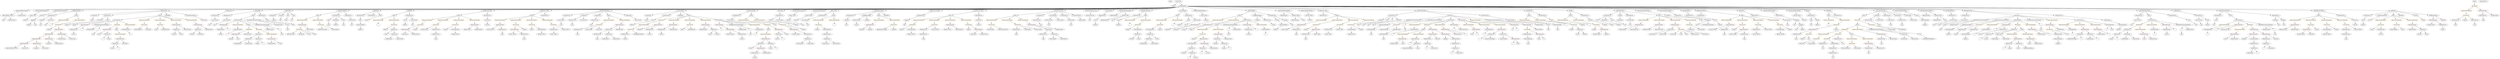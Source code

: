 strict digraph {
	graph [bb="0,0,31615,900"];
	node [label="\N"];
	Enter	[height=0.5,
		pos="14833,882",
		width=0.83628];
	MemberAccess_Unnamed_39	[color=black,
		height=0.5,
		label=MemberAccess,
		pos="23111,234",
		width=1.9174];
	Identifier_txn_2	[color=black,
		height=0.5,
		label=txn,
		pos="23111,162",
		width=0.75];
	MemberAccess_Unnamed_39 -> Identifier_txn_2	[pos="e,23111,180.1 23111,215.7 23111,208.41 23111,199.73 23111,191.54"];
	Identifier_owner_TOD34_1	[color=black,
		height=0.5,
		label=owner_TOD34,
		pos="22219,378",
		width=1.862];
	NumberLiteral_Unnamed_17	[color=black,
		height=0.5,
		label=NumberLiteral,
		pos="3627.4,522",
		width=1.765];
	ExpressionStatement_Unnamed_70	[color=orange,
		height=0.5,
		label=ExpressionStatement,
		pos="20787,594",
		width=2.458];
	BinaryOperation_Unnamed_49	[color=brown,
		height=0.5,
		label=BinaryOperation,
		pos="20787,522",
		width=1.9867];
	ExpressionStatement_Unnamed_70 -> BinaryOperation_Unnamed_49	[pos="e,20787,540.1 20787,575.7 20787,568.41 20787,559.73 20787,551.54"];
	Identifier_owners_15	[color=black,
		height=0.5,
		label=owners,
		pos="2886.4,378",
		width=1.0442];
	Identifier_transactionId	[color=black,
		height=0.5,
		label=transactionId,
		pos="10250,234",
		width=1.6402];
	Parameter__address	[color=black,
		height=0.5,
		label=_address,
		pos="20111,594",
		width=1.2382];
	ElementaryTypeName_address_14	[color=black,
		height=0.5,
		label=address,
		pos="20337,522",
		width=1.0996];
	Parameter__address -> ElementaryTypeName_address_14	[pos="e,20307,533.84 20146,582.1 20152,580.05 20159,577.94 20165,576 20220,559.45 20234,557.34 20288,540 20291,539.19 20294,538.34 20296,\
537.47"];
	IndexAccess_Unnamed_17	[color=black,
		height=0.5,
		label=IndexAccess,
		pos="9763.4,234",
		width=1.6402];
	Identifier_owners_6	[color=black,
		height=0.5,
		label=owners,
		pos="9638.4,162",
		width=1.0442];
	IndexAccess_Unnamed_17 -> Identifier_owners_6	[pos="e,9662,176.21 9736,217.64 9717.2,207.08 9692,193 9672,181.78"];
	BinaryOperation_Unnamed_24	[color=brown,
		height=0.5,
		label=BinaryOperation,
		pos="9765.4,162",
		width=1.9867];
	IndexAccess_Unnamed_17 -> BinaryOperation_Unnamed_24	[pos="e,9765,180.1 9763.9,215.7 9764.2,208.41 9764.4,199.73 9764.6,191.54"];
	FunctionCall_Unnamed_31	[color=orange,
		height=0.5,
		label=FunctionCall,
		pos="16919,522",
		width=1.6125];
	MemberAccess_Unnamed_27	[color=black,
		height=0.5,
		label=MemberAccess,
		pos="16788,450",
		width=1.9174];
	FunctionCall_Unnamed_31 -> MemberAccess_Unnamed_27	[pos="e,16818,466.72 16891,505.98 16873,496.09 16848,482.98 16828,472.05"];
	Identifier_reward_TOD2	[color=black,
		height=0.5,
		label=reward_TOD2,
		pos="16940,450",
		width=1.8065];
	FunctionCall_Unnamed_31 -> Identifier_reward_TOD2	[pos="e,16935,468.1 16925,503.7 16927,496.24 16930,487.32 16932,478.97"];
	ParameterList_Unnamed_5	[color=black,
		height=0.5,
		label=ParameterList,
		pos="22885,666",
		width=1.7095];
	VariableDeclaration_value	[color=black,
		height=0.5,
		label=value,
		pos="22885,594",
		width=0.82242];
	ParameterList_Unnamed_5 -> VariableDeclaration_value	[pos="e,22885,612.1 22885,647.7 22885,640.41 22885,631.73 22885,623.54"];
	VariableDeclaration_sender_2	[color=black,
		height=0.5,
		label=sender,
		pos="22968,594",
		width=0.97489];
	ParameterList_Unnamed_5 -> VariableDeclaration_sender_2	[pos="e,22951,609.95 22905,648.76 22916,639.43 22930,627.57 22942,617.36"];
	Identifier_transactionId_22	[color=black,
		height=0.5,
		label=transactionId,
		pos="20491,450",
		width=1.6402];
	BinaryOperation_Unnamed_49 -> Identifier_transactionId_22	[pos="e,20536,462.17 20736,509.25 20690,498.66 20620,482.58 20559,468 20555,466.99 20551,465.93 20547,464.85"];
	Identifier_transactionCount	[color=black,
		height=0.5,
		label=transactionCount,
		pos="20642,450",
		width=2.056];
	BinaryOperation_Unnamed_49 -> Identifier_transactionCount	[pos="e,20675,466.61 20755,505.46 20735,495.49 20708,482.41 20685,471.57"];
	ParameterList_Unnamed_6	[color=black,
		height=0.5,
		label=ParameterList,
		pos="13970,666",
		width=1.7095];
	VariableDeclaration_owner	[color=black,
		height=0.5,
		label=owner,
		pos="13894,594",
		width=0.93331];
	ParameterList_Unnamed_6 -> VariableDeclaration_owner	[pos="e,13911,610.04 13952,648.41 13942,639.22 13930,627.67 13919,617.66"];
	MemberAccess_Unnamed_45	[color=black,
		height=0.5,
		label=MemberAccess,
		pos="27395,450",
		width=1.9174];
	Identifier_owners_17	[color=black,
		height=0.5,
		label=owners,
		pos="27395,378",
		width=1.0442];
	MemberAccess_Unnamed_45 -> Identifier_owners_17	[pos="e,27395,396.1 27395,431.7 27395,424.41 27395,415.73 27395,407.54"];
	ElementaryTypeName_uint256_4	[color=black,
		height=0.5,
		label=uint256,
		pos="16616,594",
		width=1.0442];
	Identifier_i_5	[color=black,
		height=0.5,
		label=i,
		pos="9258.4,450",
		width=0.75];
	ExpressionStatement_Unnamed_59	[color=orange,
		height=0.5,
		label=ExpressionStatement,
		pos="5517.4,594",
		width=2.458];
	FunctionCall_Unnamed_33	[color=orange,
		height=0.5,
		label=FunctionCall,
		pos="5426.4,522",
		width=1.6125];
	ExpressionStatement_Unnamed_59 -> FunctionCall_Unnamed_33	[pos="e,5447.5,539.23 5495.9,576.41 5484.1,567.37 5469.4,556.03 5456.5,546.13"];
	IndexAccess_Unnamed_30	[color=black,
		height=0.5,
		label=IndexAccess,
		pos="21105,450",
		width=1.6402];
	Identifier_transactions_3	[color=black,
		height=0.5,
		label=transactions,
		pos="20874,378",
		width=1.5293];
	IndexAccess_Unnamed_30 -> Identifier_transactions_3	[pos="e,20914,390.88 21065,436.65 21026,424.79 20966,406.87 20924,394.15"];
	Identifier_transactionId_23	[color=black,
		height=0.5,
		label=transactionId,
		pos="21006,378",
		width=1.6402];
	IndexAccess_Unnamed_30 -> Identifier_transactionId_23	[pos="e,21029,395.06 21083,433.12 21070,423.78 21053,411.84 21038,401.55"];
	ParameterList_Unnamed_45	[color=black,
		height=0.5,
		label=ParameterList,
		pos="17653,666",
		width=1.7095];
	Parameter_pending_1	[color=black,
		height=0.5,
		label=pending,
		pos="17492,594",
		width=1.1135];
	ParameterList_Unnamed_45 -> Parameter_pending_1	[pos="e,17521,607.27 17620,650.5 17594,639.22 17558,623.56 17531,611.75"];
	Parameter_from	[color=black,
		height=0.5,
		label=from,
		pos="17579,594",
		width=0.7947];
	ParameterList_Unnamed_45 -> Parameter_from	[pos="e,17595,609.57 17636,648.41 17626,639.1 17614,627.35 17603,617.24"];
	Parameter_to	[color=black,
		height=0.5,
		label=to,
		pos="17653,594",
		width=0.75];
	ParameterList_Unnamed_45 -> Parameter_to	[pos="e,17653,612.1 17653,647.7 17653,640.41 17653,631.73 17653,623.54"];
	Parameter_executed_1	[color=black,
		height=0.5,
		label=executed,
		pos="17742,594",
		width=1.2105];
	ParameterList_Unnamed_45 -> Parameter_executed_1	[pos="e,17723,610.43 17674,648.76 17686,639.47 17701,627.67 17714,617.49"];
	ExpressionStatement_Unnamed_101	[color=orange,
		height=0.5,
		label=ExpressionStatement,
		pos="29023,594",
		width=2.458];
	BinaryOperation_Unnamed_83	[color=brown,
		height=0.5,
		label=BinaryOperation,
		pos="29013,522",
		width=1.9867];
	ExpressionStatement_Unnamed_101 -> BinaryOperation_Unnamed_83	[pos="e,29016,540.1 29021,575.7 29020,568.32 29019,559.52 29017,551.25"];
	ElementaryTypeName_uint_32	[color=black,
		height=0.5,
		label=uint,
		pos="20598,522",
		width=0.75];
	Identifier_i_2	[color=black,
		height=0.5,
		label=i,
		pos="14988,18",
		width=0.75];
	IndexAccess_Unnamed_43	[color=black,
		height=0.5,
		label=IndexAccess,
		pos="18441,162",
		width=1.6402];
	Identifier_i_36	[color=black,
		height=0.5,
		label=i,
		pos="18391,90",
		width=0.75];
	IndexAccess_Unnamed_43 -> Identifier_i_36	[pos="e,18403,106.83 18429,144.05 18423,135.65 18416,125.32 18409,116.02"];
	Identifier_transactions_6	[color=black,
		height=0.5,
		label=transactions,
		pos="18491,90",
		width=1.5293];
	IndexAccess_Unnamed_43 -> Identifier_transactions_6	[pos="e,18479,107.79 18454,144.05 18459,135.97 18466,126.12 18473,117.11"];
	Identifier_RequirementChange	[color=black,
		height=0.5,
		label=RequirementChange,
		pos="11175,450",
		width=2.3748];
	VariableDeclaration_i	[color=black,
		height=0.5,
		label=i,
		pos="15488,450",
		width=0.75];
	ElementaryTypeName_uint_20	[color=black,
		height=0.5,
		label=uint,
		pos="15488,378",
		width=0.75];
	VariableDeclaration_i -> ElementaryTypeName_uint_20	[pos="e,15488,396.1 15488,431.7 15488,424.41 15488,415.73 15488,407.54"];
	IndexAccess_Unnamed_19	[color=black,
		height=0.5,
		label=IndexAccess,
		pos="1511.4,234",
		width=1.6402];
	Identifier_owners_13	[color=black,
		height=0.5,
		label=owners,
		pos="1470.4,162",
		width=1.0442];
	IndexAccess_Unnamed_19 -> Identifier_owners_13	[pos="e,1480.3,179.79 1501.5,216.05 1496.9,208.14 1491.3,198.54 1486.1,189.69"];
	Identifier_i_12	[color=black,
		height=0.5,
		label=i,
		pos="1553.4,162",
		width=0.75];
	IndexAccess_Unnamed_19 -> Identifier_i_12	[pos="e,1544,178.83 1521.6,216.05 1526.6,207.82 1532.6,197.76 1538.1,188.61"];
	Identifier_confirmations_4	[color=black,
		height=0.5,
		label=confirmations,
		pos="3103.4,234",
		width=1.7095];
	BinaryOperation_Unnamed_41	[color=brown,
		height=0.5,
		label=BinaryOperation,
		pos="5159.4,450",
		width=1.9867];
	Identifier_submission_1	[color=black,
		height=0.5,
		label=submission,
		pos="5154.4,378",
		width=1.46];
	BinaryOperation_Unnamed_41 -> Identifier_submission_1	[pos="e,5155.7,396.1 5158.2,431.7 5157.7,424.41 5157.1,415.73 5156.5,407.54"];
	NumberLiteral_Unnamed_16	[color=black,
		height=0.5,
		label=NumberLiteral,
		pos="5288.4,378",
		width=1.765];
	BinaryOperation_Unnamed_41 -> NumberLiteral_Unnamed_16	[pos="e,5260.2,394.34 5188.7,433.12 5207,423.22 5230.6,410.39 5250.3,399.71"];
	Identifier__owners_5	[color=black,
		height=0.5,
		label=_owners,
		pos="16061,522",
		width=1.1828];
	ElementaryTypeName_uint_38	[color=black,
		height=0.5,
		label=uint,
		pos="28748,378",
		width=0.75];
	Identifier_i_42	[color=black,
		height=0.5,
		label=i,
		pos="19154,234",
		width=0.75];
	Identifier__required_1	[color=black,
		height=0.5,
		label=_required,
		pos="647.45,234",
		width=1.2798];
	IndexAccess_Unnamed_20	[color=black,
		height=0.5,
		label=IndexAccess,
		pos="2313.4,450",
		width=1.6402];
	Identifier_isOwner_6	[color=black,
		height=0.5,
		label=isOwner,
		pos="2266.4,378",
		width=1.1551];
	IndexAccess_Unnamed_20 -> Identifier_isOwner_6	[pos="e,2277.7,395.79 2302.1,432.05 2296.6,423.97 2290,414.12 2284,405.11"];
	Identifier_owner_14	[color=black,
		height=0.5,
		label=owner,
		pos="2359.4,378",
		width=0.93331];
	IndexAccess_Unnamed_20 -> Identifier_owner_14	[pos="e,2348.7,395.31 2324.6,432.05 2330,423.85 2336.6,413.83 2342.6,404.71"];
	ParameterList_Unnamed_20	[color=black,
		height=0.5,
		label=ParameterList,
		pos="29922,666",
		width=1.7095];
	Parameter_owner_4	[color=black,
		height=0.5,
		label=owner,
		pos="29874,594",
		width=0.93331];
	ParameterList_Unnamed_20 -> Parameter_owner_4	[pos="e,29886,611.31 29911,648.05 29905,639.85 29898,629.83 29892,620.71"];
	UnaryOperation_Unnamed_19	[color=black,
		height=0.5,
		label=UnaryOperation,
		pos="18863,450",
		width=1.9452];
	Identifier_i_41	[color=black,
		height=0.5,
		label=i,
		pos="18791,378",
		width=0.75];
	UnaryOperation_Unnamed_19 -> Identifier_i_41	[pos="e,18806,393.11 18846,432.41 18837,423.06 18825,411.26 18814,401.13"];
	Parameter_newOwner	[color=black,
		height=0.5,
		label=newOwner,
		pos="1305.4,594",
		width=1.4046];
	ElementaryTypeName_address_20	[color=black,
		height=0.5,
		label=address,
		pos="911.45,522",
		width=1.0996];
	Parameter_newOwner -> ElementaryTypeName_address_20	[pos="e,940.85,534.54 1268.5,581.41 1261.3,579.4 1253.7,577.48 1246.4,576 1120.5,550.12 1084.5,569.63 959.45,540 956.87,539.39 954.24,\
538.69 951.6,537.93"];
	UnaryOperation_Unnamed_1	[color=black,
		height=0.5,
		label=UnaryOperation,
		pos="14487,450",
		width=1.9452];
	IndexAccess_Unnamed_5	[color=black,
		height=0.5,
		label=IndexAccess,
		pos="14487,378",
		width=1.6402];
	UnaryOperation_Unnamed_1 -> IndexAccess_Unnamed_5	[pos="e,14487,396.1 14487,431.7 14487,424.41 14487,415.73 14487,407.54"];
	Parameter__required_2	[color=black,
		height=0.5,
		label=_required,
		pos="10758,594",
		width=1.2798];
	ElementaryTypeName_uint_23	[color=black,
		height=0.5,
		label=uint,
		pos="10758,522",
		width=0.75];
	Parameter__required_2 -> ElementaryTypeName_uint_23	[pos="e,10758,540.1 10758,575.7 10758,568.41 10758,559.73 10758,551.54"];
	ElementaryTypeName_uint_8	[color=black,
		height=0.5,
		label=uint,
		pos="21449,522",
		width=0.75];
	BinaryOperation_Unnamed_16	[color=brown,
		height=0.5,
		label=BinaryOperation,
		pos="15072,522",
		width=1.9867];
	Identifier_required	[color=black,
		height=0.5,
		label=required,
		pos="14706,450",
		width=1.1412];
	BinaryOperation_Unnamed_16 -> Identifier_required	[pos="e,14737,462.38 15020,509.52 15010,507.58 15001,505.67 14991,504 14887,485.14 14859,493.1 14756,468 14754,467.32 14751,466.56 14748,\
465.74"];
	Identifier__required_2	[color=black,
		height=0.5,
		label=_required,
		pos="14811,450",
		width=1.2798];
	BinaryOperation_Unnamed_16 -> Identifier__required_2	[pos="e,14847,462.13 15022,508.82 14980,498.48 14919,482.98 14866,468 14864,467.17 14861,466.3 14858,465.41"];
	BinaryOperation_Unnamed_28	[color=brown,
		height=0.5,
		label=BinaryOperation,
		pos="6418.4,522",
		width=1.9867];
	Identifier_reward_TOD12_1	[color=black,
		height=0.5,
		label=reward_TOD12,
		pos="6261.4,450",
		width=1.9313];
	BinaryOperation_Unnamed_28 -> Identifier_reward_TOD12_1	[pos="e,6295.4,466.16 6384.4,505.81 6361.3,495.54 6330.7,481.87 6305.7,470.75"];
	MemberAccess_Unnamed_17	[color=black,
		height=0.5,
		label=MemberAccess,
		pos="6418.4,450",
		width=1.9174];
	BinaryOperation_Unnamed_28 -> MemberAccess_Unnamed_17	[pos="e,6418.4,468.1 6418.4,503.7 6418.4,496.41 6418.4,487.73 6418.4,479.54"];
	MemberAccess_Unnamed_21	[color=black,
		height=0.5,
		label=MemberAccess,
		pos="10891,594",
		width=1.9174];
	Identifier_owners_14	[color=black,
		height=0.5,
		label=owners,
		pos="10891,522",
		width=1.0442];
	MemberAccess_Unnamed_21 -> Identifier_owners_14	[pos="e,10891,540.1 10891,575.7 10891,568.41 10891,559.73 10891,551.54"];
	ExpressionStatement_Unnamed_17	[color=orange,
		height=0.5,
		label=ExpressionStatement,
		pos="841.45,594",
		width=2.458];
	Identifier___8	[color=black,
		height=0.5,
		label=_,
		pos="692.45,522",
		width=0.75];
	ExpressionStatement_Unnamed_17 -> Identifier___8	[pos="e,714.15,533.26 807.32,577.02 784.89,566.51 754.92,552.46 728.45,540 727.15,539.39 725.82,538.76 724.48,538.13"];
	IndexAccess_Unnamed_10	[color=black,
		height=0.5,
		label=IndexAccess,
		pos="15174,162",
		width=1.6402];
	Identifier_i_3	[color=black,
		height=0.5,
		label=i,
		pos="15164,90",
		width=0.75];
	IndexAccess_Unnamed_10 -> Identifier_i_3	[pos="e,15167,108.1 15172,143.7 15171,136.32 15170,127.52 15168,119.25"];
	Identifier__owners_2	[color=black,
		height=0.5,
		label=_owners,
		pos="15252,90",
		width=1.1828];
	IndexAccess_Unnamed_10 -> Identifier__owners_2	[pos="e,15235,106.67 15193,144.76 15203,135.71 15215,124.29 15226,114.3"];
	Identifier_require_10	[color=black,
		height=0.5,
		label=require,
		pos="6793.4,450",
		width=1.0026];
	ElementaryTypeName_uint_34	[color=black,
		height=0.5,
		label=uint,
		pos="26936,522",
		width=0.75];
	IfStatement_Unnamed_8	[color=orange,
		height=0.5,
		label=IfStatement,
		pos="27034,522",
		width=1.4739];
	IndexAccess_Unnamed_31	[color=black,
		height=0.5,
		label=IndexAccess,
		pos="26895,450",
		width=1.6402];
	IfStatement_Unnamed_8 -> IndexAccess_Unnamed_31	[pos="e,26925,465.97 27006,506.5 26985,496.26 26958,482.42 26935,471.12"];
	ExpressionStatement_Unnamed_75	[color=orange,
		height=0.5,
		label=ExpressionStatement,
		pos="27061,450",
		width=2.458];
	IfStatement_Unnamed_8 -> ExpressionStatement_Unnamed_75	[pos="e,27055,468.1 27041,503.7 27044,496.15 27048,487.12 27051,478.68"];
	StateVariableDeclaration_Unnamed	[color=black,
		height=0.5,
		label=StateVariableDeclaration,
		pos="298.45,738",
		width=2.8184];
	VariableDeclaration_MAX_OWNER_COUNT	[color=black,
		height=0.5,
		label=MAX_OWNER_COUNT,
		pos="108.45,666",
		width=3.0125];
	StateVariableDeclaration_Unnamed -> VariableDeclaration_MAX_OWNER_COUNT	[pos="e,151.6,682.9 255.81,721.29 228.13,711.09 191.84,697.72 162.2,686.8"];
	NumberLiteral_Unnamed_1	[color=black,
		height=0.5,
		label=NumberLiteral,
		pos="298.45,666",
		width=1.765];
	StateVariableDeclaration_Unnamed -> NumberLiteral_Unnamed_1	[pos="e,298.45,684.1 298.45,719.7 298.45,712.41 298.45,703.73 298.45,695.54"];
	ElementaryTypeName_address_9	[color=black,
		height=0.5,
		label=address,
		pos="22853,306",
		width=1.0996];
	ExpressionStatement_Unnamed_84	[color=orange,
		height=0.5,
		label=ExpressionStatement,
		pos="26088,522",
		width=2.458];
	UnaryOperation_Unnamed_16	[color=black,
		height=0.5,
		label=UnaryOperation,
		pos="26174,450",
		width=1.9452];
	ExpressionStatement_Unnamed_84 -> UnaryOperation_Unnamed_16	[pos="e,26154,467.55 26109,504.05 26120,495.22 26134,484.27 26145,474.62"];
	BooleanLiteral_Unnamed_9	[color=black,
		height=0.5,
		label=BooleanLiteral,
		pos="14010,594",
		width=1.7788];
	ElementaryTypeName_bool_6	[color=black,
		height=0.5,
		label=bool,
		pos="28874,522",
		width=0.76697];
	ElementaryTypeName_bool_7	[color=black,
		height=0.5,
		label=bool,
		pos="28796,522",
		width=0.76697];
	MemberAccess_Unnamed_33	[color=black,
		height=0.5,
		label=MemberAccess,
		pos="7609.4,594",
		width=1.9174];
	Identifier_msg_16	[color=black,
		height=0.5,
		label=msg,
		pos="7561.4,522",
		width=0.75];
	MemberAccess_Unnamed_33 -> Identifier_msg_16	[pos="e,7572.3,538.83 7597.8,576.05 7592.1,567.73 7585.1,557.54 7578.8,548.32"];
	ElementaryTypeName_uint_39	[color=black,
		height=0.5,
		label=uint,
		pos="24485,522",
		width=0.75];
	ParameterList_Unnamed_43	[color=black,
		height=0.5,
		label=ParameterList,
		pos="24852,666",
		width=1.7095];
	Parameter_transactionId_11	[color=black,
		height=0.5,
		label=transactionId,
		pos="24835,594",
		width=1.6402];
	ParameterList_Unnamed_43 -> Parameter_transactionId_11	[pos="e,24840,612.1 24848,647.7 24846,640.32 24844,631.52 24842,623.25"];
	Identifier_ExecutionFailure	[color=black,
		height=0.5,
		label=ExecutionFailure,
		pos="23406,162",
		width=2.0145];
	Identifier_owner_2	[color=black,
		height=0.5,
		label=owner,
		pos="4904.4,378",
		width=0.93331];
	ExpressionStatement_Unnamed_16	[color=orange,
		height=0.5,
		label=ExpressionStatement,
		pos="1036.4,594",
		width=2.458];
	FunctionCall_Unnamed_9	[color=orange,
		height=0.5,
		label=FunctionCall,
		pos="795.45,522",
		width=1.6125];
	ExpressionStatement_Unnamed_16 -> FunctionCall_Unnamed_9	[pos="e,836.72,534.99 987.1,578.67 946.48,566.87 889.06,550.19 847.67,538.17"];
	Identifier_to_1	[color=black,
		height=0.5,
		label=to,
		pos="19140,450",
		width=0.75];
	Identifier_require_9	[color=black,
		height=0.5,
		label=require,
		pos="15048,306",
		width=1.0026];
	BinaryOperation_Unnamed_43	[color=brown,
		height=0.5,
		label=BinaryOperation,
		pos="7935.4,522",
		width=1.9867];
	IndexAccess_Unnamed_24	[color=black,
		height=0.5,
		label=IndexAccess,
		pos="7794.4,450",
		width=1.6402];
	BinaryOperation_Unnamed_43 -> IndexAccess_Unnamed_24	[pos="e,7824.2,465.77 7904.2,505.46 7883.6,495.24 7856.4,481.77 7834.3,470.78"];
	BooleanLiteral_Unnamed_12	[color=black,
		height=0.5,
		label=BooleanLiteral,
		pos="7935.4,450",
		width=1.7788];
	BinaryOperation_Unnamed_43 -> BooleanLiteral_Unnamed_12	[pos="e,7935.4,468.1 7935.4,503.7 7935.4,496.41 7935.4,487.73 7935.4,479.54"];
	UnaryOperation_Unnamed_9	[color=black,
		height=0.5,
		label=UnaryOperation,
		pos="17093,450",
		width=1.9452];
	Identifier_claimed_TOD2	[color=black,
		height=0.5,
		label=claimed_TOD2,
		pos="17093,378",
		width=1.8897];
	UnaryOperation_Unnamed_9 -> Identifier_claimed_TOD2	[pos="e,17093,396.1 17093,431.7 17093,424.41 17093,415.73 17093,407.54"];
	BinaryOperation_Unnamed_47	[color=brown,
		height=0.5,
		label=BinaryOperation,
		pos="3549.4,306",
		width=1.9867];
	NumberLiteral_Unnamed_19	[color=black,
		height=0.5,
		label=NumberLiteral,
		pos="3549.4,234",
		width=1.765];
	BinaryOperation_Unnamed_47 -> NumberLiteral_Unnamed_19	[pos="e,3549.4,252.1 3549.4,287.7 3549.4,280.41 3549.4,271.73 3549.4,263.54"];
	Identifier_count	[color=black,
		height=0.5,
		label=count,
		pos="3662.4,234",
		width=0.87786];
	BinaryOperation_Unnamed_47 -> Identifier_count	[pos="e,3641.6,247.94 3575.4,288.94 3592.3,278.45 3614.5,264.71 3632.2,253.73"];
	FunctionCall_Unnamed_40	[color=orange,
		height=0.5,
		label=FunctionCall,
		pos="23496,234",
		width=1.6125];
	FunctionCall_Unnamed_40 -> Identifier_ExecutionFailure	[pos="e,23428,179.63 23476,216.76 23464,207.79 23450,196.49 23437,186.56"];
	Identifier_transactionId_18	[color=black,
		height=0.5,
		label=transactionId,
		pos="23556,162",
		width=1.6402];
	FunctionCall_Unnamed_40 -> Identifier_transactionId_18	[pos="e,23542,179.47 23511,216.41 23518,207.95 23527,197.49 23535,188.08"];
	BinaryOperation_Unnamed_50	[color=brown,
		height=0.5,
		label=BinaryOperation,
		pos="21177,522",
		width=1.9867];
	BinaryOperation_Unnamed_50 -> IndexAccess_Unnamed_30	[pos="e,21122,467.31 21160,504.05 21151,495.42 21140,484.76 21130,475.27"];
	FunctionCall_Unnamed_41	[color=orange,
		height=0.5,
		label=FunctionCall,
		pos="21240,450",
		width=1.6125];
	BinaryOperation_Unnamed_50 -> FunctionCall_Unnamed_41	[pos="e,21225,467.79 21193,504.05 21200,495.71 21209,485.49 21218,476.25"];
	FunctionCall_Unnamed_28	[color=orange,
		height=0.5,
		label=FunctionCall,
		pos="12571,522",
		width=1.6125];
	Identifier_transactionId_8	[color=black,
		height=0.5,
		label=transactionId,
		pos="12571,450",
		width=1.6402];
	FunctionCall_Unnamed_28 -> Identifier_transactionId_8	[pos="e,12571,468.1 12571,503.7 12571,496.41 12571,487.73 12571,479.54"];
	Identifier_executeTransaction	[color=black,
		height=0.5,
		label=executeTransaction,
		pos="12731,450",
		width=2.2917];
	FunctionCall_Unnamed_28 -> Identifier_executeTransaction	[pos="e,12696,466.61 12604,506.83 12627,496.58 12659,482.58 12685,471.16"];
	StateVariableDeclaration_Unnamed_11	[color=black,
		height=0.5,
		label=StateVariableDeclaration,
		pos="573.45,738",
		width=2.8184];
	VariableDeclaration_owner_TOD2	[color=black,
		height=0.5,
		label=owner_TOD2,
		pos="442.45,666",
		width=1.7372];
	StateVariableDeclaration_Unnamed_11 -> VariableDeclaration_owner_TOD2	[pos="e,471.03,682.27 542.4,720.41 524.06,710.61 500.68,698.12 481.14,687.68"];
	UnaryOperation_Unnamed_11	[color=black,
		height=0.5,
		label=UnaryOperation,
		pos="3116.4,450",
		width=1.9452];
	Identifier_i_14	[color=black,
		height=0.5,
		label=i,
		pos="2969.4,378",
		width=0.75];
	UnaryOperation_Unnamed_11 -> Identifier_i_14	[pos="e,2990.7,389.14 3084.2,433.64 3059.5,421.86 3025.5,405.69 3001,394"];
	ElementaryTypeName_uint_37	[color=black,
		height=0.5,
		label=uint,
		pos="27987,522",
		width=0.75];
	Block_Unnamed_26	[color=black,
		height=0.5,
		label=Block,
		pos="23472,522",
		width=0.90558];
	IfStatement_Unnamed_5	[color=orange,
		height=0.5,
		label=IfStatement,
		pos="23320,450",
		width=1.4739];
	Block_Unnamed_26 -> IfStatement_Unnamed_5	[pos="e,23351,465.12 23448,509.75 23425,498.99 23389,482.56 23361,469.81"];
	ExpressionStatement_Unnamed_64	[color=orange,
		height=0.5,
		label=ExpressionStatement,
		pos="23480,450",
		width=2.458];
	Block_Unnamed_26 -> ExpressionStatement_Unnamed_64	[pos="e,23478,468.1 23474,503.7 23475,496.41 23476,487.73 23477,479.54"];
	VariableDeclarationStatement_Unnamed_3	[color=black,
		height=0.5,
		label=VariableDeclarationStatement,
		pos="23706,450",
		width=3.3174];
	Block_Unnamed_26 -> VariableDeclarationStatement_Unnamed_3	[pos="e,23654,466.65 23501,512.56 23536,502.05 23597,483.81 23643,469.9"];
	IfStatement_Unnamed_2	[color=orange,
		height=0.5,
		label=IfStatement,
		pos="8447.4,594",
		width=1.4739];
	ExpressionStatement_Unnamed_31	[color=orange,
		height=0.5,
		label=ExpressionStatement,
		pos="8240.4,522",
		width=2.458];
	IfStatement_Unnamed_2 -> ExpressionStatement_Unnamed_31	[pos="e,8284.5,537.9 8410.9,580.65 8378.8,569.79 8331.6,553.83 8295,541.46"];
	BinaryOperation_Unnamed_26	[color=brown,
		height=0.5,
		label=BinaryOperation,
		pos="8418.4,522",
		width=1.9867];
	IfStatement_Unnamed_2 -> BinaryOperation_Unnamed_26	[pos="e,8425.5,540.1 8440.3,575.7 8437.2,568.15 8433.4,559.12 8429.9,550.68"];
	Identifier_msg_4	[color=black,
		height=0.5,
		label=msg,
		pos="6707.4,306",
		width=0.75];
	MemberAccess_Unnamed_31	[color=black,
		height=0.5,
		label=MemberAccess,
		pos="7648.4,378",
		width=1.9174];
	IndexAccess_Unnamed_24 -> MemberAccess_Unnamed_31	[pos="e,7680.5,394.38 7763.8,434.33 7742.7,424.17 7714.2,410.53 7690.9,399.33"];
	IndexAccess_Unnamed_25	[color=black,
		height=0.5,
		label=IndexAccess,
		pos="7794.4,378",
		width=1.6402];
	IndexAccess_Unnamed_24 -> IndexAccess_Unnamed_25	[pos="e,7794.4,396.1 7794.4,431.7 7794.4,424.41 7794.4,415.73 7794.4,407.54"];
	Identifier_destination_2	[color=black,
		height=0.5,
		label=destination,
		pos="20493,594",
		width=1.4046];
	Identifier_owners_5	[color=black,
		height=0.5,
		label=owners,
		pos="9896.4,162",
		width=1.0442];
	Parameter_count_1	[color=black,
		height=0.5,
		label=count,
		pos="28086,594",
		width=0.87786];
	Parameter_count_1 -> ElementaryTypeName_uint_37	[pos="e,28005,535.75 28067,579.5 28052,568.94 28031,554.12 28015,542.3"];
	ExpressionStatement_Unnamed_91	[color=orange,
		height=0.5,
		label=ExpressionStatement,
		pos="18579,522",
		width=2.458];
	BinaryOperation_Unnamed_76	[color=brown,
		height=0.5,
		label=BinaryOperation,
		pos="18703,450",
		width=1.9867];
	ExpressionStatement_Unnamed_91 -> BinaryOperation_Unnamed_76	[pos="e,18675,466.83 18609,504.59 18626,494.97 18647,482.72 18666,472.36"];
	Identifier_count_5	[color=black,
		height=0.5,
		label=count,
		pos="25606,234",
		width=0.87786];
	BinaryOperation_Unnamed_44	[color=brown,
		height=0.5,
		label=BinaryOperation,
		pos="23867,378",
		width=1.9867];
	MemberAccess_Unnamed_35	[color=black,
		height=0.5,
		label=MemberAccess,
		pos="23867,306",
		width=1.9174];
	BinaryOperation_Unnamed_44 -> MemberAccess_Unnamed_35	[pos="e,23867,324.1 23867,359.7 23867,352.41 23867,343.73 23867,335.54"];
	BooleanLiteral_Unnamed_13	[color=black,
		height=0.5,
		label=BooleanLiteral,
		pos="24018,306",
		width=1.7788];
	BinaryOperation_Unnamed_44 -> BooleanLiteral_Unnamed_13	[pos="e,23986,321.97 23901,361.64 23923,351.37 23952,337.76 23976,326.69"];
	IndexAccess_Unnamed_47	[color=black,
		height=0.5,
		label=IndexAccess,
		pos="18895,378",
		width=1.6402];
	Identifier_i_43	[color=black,
		height=0.5,
		label=i,
		pos="18732,306",
		width=0.75];
	IndexAccess_Unnamed_47 -> Identifier_i_43	[pos="e,18754,317.41 18861,363.03 18835,352.58 18799,337.78 18768,324 18767,323.42 18766,322.81 18764,322.2"];
	Identifier_transactionIdsTemp_1	[color=black,
		height=0.5,
		label=transactionIdsTemp,
		pos="18862,306",
		width=2.361];
	IndexAccess_Unnamed_47 -> Identifier_transactionIdsTemp_1	[pos="e,18871,324.1 18887,359.7 18884,352.07 18879,342.92 18875,334.4"];
	FunctionCall_Unnamed_33 -> BinaryOperation_Unnamed_41	[pos="e,5207.5,463.61 5383.3,509.68 5338.5,497.95 5268.3,479.54 5218.5,466.48"];
	Identifier_require_17	[color=black,
		height=0.5,
		label=require,
		pos="5285.4,450",
		width=1.0026];
	FunctionCall_Unnamed_33 -> Identifier_require_17	[pos="e,5310.1,463.26 5396.5,506.15 5374.3,495.09 5343.7,479.94 5320.3,468.32"];
	MemberAccess_Unnamed_34	[color=black,
		height=0.5,
		label=MemberAccess,
		pos="7317.4,594",
		width=1.9174];
	Identifier_msg_17	[color=black,
		height=0.5,
		label=msg,
		pos="7317.4,522",
		width=0.75];
	MemberAccess_Unnamed_34 -> Identifier_msg_17	[pos="e,7317.4,540.1 7317.4,575.7 7317.4,568.41 7317.4,559.73 7317.4,551.54"];
	ElementaryTypeName_uint_49	[color=black,
		height=0.5,
		label=uint,
		pos="19353,234",
		width=0.75];
	VariableDeclaration_transactionIdsTemp	[color=black,
		height=0.5,
		label=transactionIdsTemp,
		pos="17506,522",
		width=2.361];
	ArrayTypeName_Unnamed_8	[color=black,
		height=0.5,
		label=ArrayTypeName,
		pos="17344,450",
		width=2.0145];
	VariableDeclaration_transactionIdsTemp -> ArrayTypeName_Unnamed_8	[pos="e,17380,466.18 17470,505.29 17446,495.06 17415,481.64 17390,470.7"];
	Parameter_data	[color=black,
		height=0.5,
		label=data,
		pos="4266.4,594",
		width=0.75];
	ElementaryTypeName_bytes_1	[color=black,
		height=0.5,
		label=bytes,
		pos="4270.4,522",
		width=0.85014];
	Parameter_data -> ElementaryTypeName_bytes_1	[pos="e,4269.5,540.1 4267.4,575.7 4267.9,568.41 4268.3,559.73 4268.8,551.54"];
	BinaryOperation_Unnamed_15	[color=brown,
		height=0.5,
		label=BinaryOperation,
		pos="15233,522",
		width=1.9867];
	Identifier__owners_4	[color=black,
		height=0.5,
		label=_owners,
		pos="14918,450",
		width=1.1828];
	BinaryOperation_Unnamed_15 -> Identifier__owners_4	[pos="e,14950,462.34 15181,509.63 15172,507.73 15162,505.79 15153,504 15072,487.34 15050,489.22 14969,468 14967,467.28 14964,466.5 14961,\
465.67"];
	Identifier_owners	[color=black,
		height=0.5,
		label=owners,
		pos="15016,450",
		width=1.0442];
	BinaryOperation_Unnamed_15 -> Identifier_owners	[pos="e,15046,461.81 15189,507.6 15154,497.19 15106,482.2 15063,468 15061,467.21 15059,466.39 15056,465.55"];
	Identifier_require_19	[color=black,
		height=0.5,
		label=require,
		pos="21928,450",
		width=1.0026];
	Block_Unnamed_25	[color=black,
		height=0.5,
		label=Block,
		pos="23548,666",
		width=0.90558];
	IfStatement_Unnamed_4	[color=orange,
		height=0.5,
		label=IfStatement,
		pos="23465,594",
		width=1.4739];
	Block_Unnamed_25 -> IfStatement_Unnamed_4	[pos="e,23485,611.2 23531,650.5 23520,641.28 23506,629.14 23493,618.56"];
	NumberLiteral_Unnamed_26	[color=black,
		height=0.5,
		label=NumberLiteral,
		pos="25754,378",
		width=1.765];
	Parameter_executed	[color=black,
		height=0.5,
		label=executed,
		pos="28772,594",
		width=1.2105];
	Parameter_executed -> ElementaryTypeName_bool_7	[pos="e,28791,539.62 28778,575.7 28781,568.04 28784,558.85 28787,550.3"];
	ElementaryTypeName_address	[color=black,
		height=0.5,
		label=address,
		pos="27902,522",
		width=1.0996];
	ElementaryTypeName_address_10	[color=black,
		height=0.5,
		label=address,
		pos="14199,522",
		width=1.0996];
	IndexAccess_Unnamed_7	[color=black,
		height=0.5,
		label=IndexAccess,
		pos="10532,306",
		width=1.6402];
	Identifier_transactions_1	[color=black,
		height=0.5,
		label=transactions,
		pos="10526,234",
		width=1.5293];
	IndexAccess_Unnamed_7 -> Identifier_transactions_1	[pos="e,10528,252.1 10531,287.7 10530,280.41 10530,271.73 10529,263.54"];
	Identifier_transactionId_3	[color=black,
		height=0.5,
		label=transactionId,
		pos="10658,234",
		width=1.6402];
	IndexAccess_Unnamed_7 -> Identifier_transactionId_3	[pos="e,10631,250.33 10560,289.64 10578,279.7 10602,266.64 10621,255.78"];
	MemberAccess_Unnamed_6	[color=black,
		height=0.5,
		label=MemberAccess,
		pos="15748,450",
		width=1.9174];
	Identifier__owners	[color=black,
		height=0.5,
		label=_owners,
		pos="15748,378",
		width=1.1828];
	MemberAccess_Unnamed_6 -> Identifier__owners	[pos="e,15748,396.1 15748,431.7 15748,424.41 15748,415.73 15748,407.54"];
	Parameter_transactionId_4	[color=black,
		height=0.5,
		label=transactionId,
		pos="4567.4,594",
		width=1.6402];
	ElementaryTypeName_uint_25	[color=black,
		height=0.5,
		label=uint,
		pos="4562.4,522",
		width=0.75];
	Parameter_transactionId_4 -> ElementaryTypeName_uint_25	[pos="e,4563.7,540.1 4566.2,575.7 4565.7,568.41 4565.1,559.73 4564.5,551.54"];
	BinaryOperation_Unnamed_46	[color=brown,
		height=0.5,
		label=BinaryOperation,
		pos="2939.4,522",
		width=1.9867];
	MemberAccess_Unnamed_44	[color=black,
		height=0.5,
		label=MemberAccess,
		pos="2887.4,450",
		width=1.9174];
	BinaryOperation_Unnamed_46 -> MemberAccess_Unnamed_44	[pos="e,2899.9,467.79 2926.9,504.05 2920.8,495.89 2913.4,485.91 2906.6,476.82"];
	Identifier_i_13	[color=black,
		height=0.5,
		label=i,
		pos="3001.4,450",
		width=0.75];
	BinaryOperation_Unnamed_46 -> Identifier_i_13	[pos="e,2988.3,465.89 2954.5,504.05 2962.4,495.13 2972.2,484.06 2980.8,474.33"];
	Identifier_isOwner	[color=black,
		height=0.5,
		label=isOwner,
		pos="14248,306",
		width=1.1551];
	BinaryOperation_Unnamed_6	[color=brown,
		height=0.5,
		label=BinaryOperation,
		pos="338.45,234",
		width=1.9867];
	Identifier_MAX_OWNER_COUNT	[color=black,
		height=0.5,
		label=MAX_OWNER_COUNT,
		pos="165.45,162",
		width=3.0125];
	BinaryOperation_Unnamed_6 -> Identifier_MAX_OWNER_COUNT	[pos="e,205.4,179.17 301.76,218.15 276.8,208.06 243.46,194.56 216,183.45"];
	Identifier_ownerCount	[color=black,
		height=0.5,
		label=ownerCount,
		pos="348.45,162",
		width=1.5709];
	BinaryOperation_Unnamed_6 -> Identifier_ownerCount	[pos="e,346,180.1 340.92,215.7 341.97,208.32 343.23,199.52 344.41,191.25"];
	BooleanLiteral_Unnamed_3	[color=black,
		height=0.5,
		label=BooleanLiteral,
		pos="24484,594",
		width=1.7788];
	Parameter_owner_3	[color=black,
		height=0.5,
		label=owner,
		pos="15064,594",
		width=0.93331];
	ElementaryTypeName_address_13	[color=black,
		height=0.5,
		label=address,
		pos="14870,522",
		width=1.0996];
	Parameter_owner_3 -> ElementaryTypeName_address_13	[pos="e,14901,533.68 15038,582.41 15033,580.25 15027,578.02 15021,576 15011,572.05 14953,551.74 14912,537.44"];
	ExpressionStatement_Unnamed_87	[color=orange,
		height=0.5,
		label=ExpressionStatement,
		pos="17903,522",
		width=2.458];
	UnaryOperation_Unnamed_17	[color=black,
		height=0.5,
		label=UnaryOperation,
		pos="17899,450",
		width=1.9452];
	ExpressionStatement_Unnamed_87 -> UnaryOperation_Unnamed_17	[pos="e,17900,468.1 17902,503.7 17902,496.41 17902,487.73 17901,479.54"];
	VariableDeclaration_transactionId_2	[color=black,
		height=0.5,
		label=transactionId,
		pos="2779.4,594",
		width=1.6402];
	ElementaryTypeName_uint_2	[color=black,
		height=0.5,
		label=uint,
		pos="2750.4,522",
		width=0.75];
	VariableDeclaration_transactionId_2 -> ElementaryTypeName_uint_2	[pos="e,2757.3,539.62 2772.3,575.7 2769.1,567.95 2765.2,558.64 2761.6,550.02"];
	FunctionCall_Unnamed_46	[color=orange,
		height=0.5,
		label=FunctionCall,
		pos="19315,450",
		width=1.6125];
	NewExpression_Unnamed_3	[color=black,
		height=0.5,
		label=NewExpression,
		pos="19315,378",
		width=1.9174];
	FunctionCall_Unnamed_46 -> NewExpression_Unnamed_3	[pos="e,19315,396.1 19315,431.7 19315,424.41 19315,415.73 19315,407.54"];
	BinaryOperation_Unnamed_75	[color=brown,
		height=0.5,
		label=BinaryOperation,
		pos="19474,378",
		width=1.9867];
	FunctionCall_Unnamed_46 -> BinaryOperation_Unnamed_75	[pos="e,19440,394.16 19348,434.67 19372,424.29 19404,410.15 19430,398.72"];
	ExpressionStatement_Unnamed_23	[color=orange,
		height=0.5,
		label=ExpressionStatement,
		pos="15438,594",
		width=2.458];
	ExpressionStatement_Unnamed_23 -> BinaryOperation_Unnamed_16	[pos="e,15125,534.44 15373,581.43 15315,571.01 15228,555.05 15152,540 15147,538.96 15142,537.87 15136,536.75"];
	UserDefinedTypeName_Unnamed	[color=black,
		height=0.5,
		label=UserDefinedTypeName,
		pos="21592,522",
		width=2.7214];
	VariableDeclaration_reward_TOD12	[color=black,
		height=0.5,
		label=reward_TOD12,
		pos="22707,666",
		width=1.9313];
	ElementaryTypeName_uint256	[color=black,
		height=0.5,
		label=uint256,
		pos="22800,594",
		width=1.0442];
	VariableDeclaration_reward_TOD12 -> ElementaryTypeName_uint256	[pos="e,22781,609.72 22729,648.76 22742,639.18 22758,626.94 22772,616.55"];
	MemberAccess_Unnamed_41	[color=black,
		height=0.5,
		label=MemberAccess,
		pos="23702,162",
		width=1.9174];
	Identifier_txn_4	[color=black,
		height=0.5,
		label=txn,
		pos="23702,90",
		width=0.75];
	MemberAccess_Unnamed_41 -> Identifier_txn_4	[pos="e,23702,108.1 23702,143.7 23702,136.41 23702,127.73 23702,119.54"];
	StateVariableDeclaration_Unnamed_3	[color=black,
		height=0.5,
		label=StateVariableDeclaration,
		pos="808.45,738",
		width=2.8184];
	VariableDeclaration_isOwner	[color=black,
		height=0.5,
		label=isOwner,
		pos="564.45,666",
		width=1.1551];
	StateVariableDeclaration_Unnamed_3 -> VariableDeclaration_isOwner	[pos="e,596.09,678.08 752.16,722.59 713.29,712.41 660.52,698.11 614.45,684 611.93,683.23 609.35,682.42 606.76,681.59"];
	ElementaryTypeName_uint_26	[color=black,
		height=0.5,
		label=uint,
		pos="13575,522",
		width=0.75];
	Block_Unnamed_20	[color=black,
		height=0.5,
		label=Block,
		pos="4133.4,666",
		width=0.90558];
	ExpressionStatement_Unnamed_49	[color=orange,
		height=0.5,
		label=ExpressionStatement,
		pos="3938.4,594",
		width=2.458];
	Block_Unnamed_20 -> ExpressionStatement_Unnamed_49	[pos="e,3980.9,610.24 4106.7,655.41 4077.2,644.81 4028.9,627.47 3991.6,614.08"];
	ExpressionStatement_Unnamed_50	[color=orange,
		height=0.5,
		label=ExpressionStatement,
		pos="4133.4,594",
		width=2.458];
	Block_Unnamed_20 -> ExpressionStatement_Unnamed_50	[pos="e,4133.4,612.1 4133.4,647.7 4133.4,640.41 4133.4,631.73 4133.4,623.54"];
	UnaryOperation_Unnamed_20	[color=black,
		height=0.5,
		label=UnaryOperation,
		pos="22528,450",
		width=1.9452];
	Identifier_claimed_TOD34	[color=black,
		height=0.5,
		label=claimed_TOD34,
		pos="22528,378",
		width=2.0145];
	UnaryOperation_Unnamed_20 -> Identifier_claimed_TOD34	[pos="e,22528,396.1 22528,431.7 22528,424.41 22528,415.73 22528,407.54"];
	NewExpression_Unnamed_1	[color=black,
		height=0.5,
		label=NewExpression,
		pos="25977,378",
		width=1.9174];
	ArrayTypeName_Unnamed_6	[color=black,
		height=0.5,
		label=ArrayTypeName,
		pos="25977,306",
		width=2.0145];
	NewExpression_Unnamed_1 -> ArrayTypeName_Unnamed_6	[pos="e,25977,324.1 25977,359.7 25977,352.41 25977,343.73 25977,335.54"];
	MemberAccess_Unnamed_43	[color=black,
		height=0.5,
		label=MemberAccess,
		pos="23605,594",
		width=1.9174];
	Identifier_msg_19	[color=black,
		height=0.5,
		label=msg,
		pos="23753,522",
		width=0.75];
	MemberAccess_Unnamed_43 -> Identifier_msg_19	[pos="e,23732,533.19 23638,577.81 23662,566.04 23697,549.82 23722,538.08"];
	IndexAccess_Unnamed_15	[color=black,
		height=0.5,
		label=IndexAccess,
		pos="9997.4,378",
		width=1.6402];
	Identifier_owners_4	[color=black,
		height=0.5,
		label=owners,
		pos="9977.4,306",
		width=1.0442];
	IndexAccess_Unnamed_15 -> Identifier_owners_4	[pos="e,9982.3,324.1 9992.5,359.7 9990.4,352.24 9987.8,343.32 9985.4,334.97"];
	Identifier_i_7	[color=black,
		height=0.5,
		label=i,
		pos="10060,306",
		width=0.75];
	IndexAccess_Unnamed_15 -> Identifier_i_7	[pos="e,10047,322.04 10012,360.41 10020,351.5 10030,340.35 10039,330.56"];
	UnaryOperation_Unnamed_13	[color=black,
		height=0.5,
		label=UnaryOperation,
		pos="27885,450",
		width=1.9452];
	Identifier_i_20	[color=black,
		height=0.5,
		label=i,
		pos="27885,378",
		width=0.75];
	UnaryOperation_Unnamed_13 -> Identifier_i_20	[pos="e,27885,396.1 27885,431.7 27885,424.41 27885,415.73 27885,407.54"];
	ElementaryTypeName_uint_7	[color=black,
		height=0.5,
		label=uint,
		pos="54.448,594",
		width=0.75];
	VariableDeclaration_MAX_OWNER_COUNT -> ElementaryTypeName_uint_7	[pos="e,66.176,610.2 95.1,647.7 88.448,639.07 80.295,628.5 73.041,619.1"];
	NumberLiteral_Unnamed	[color=black,
		height=0.5,
		label=NumberLiteral,
		pos="163.45,594",
		width=1.765];
	VariableDeclaration_MAX_OWNER_COUNT -> NumberLiteral_Unnamed	[pos="e,150.39,611.62 122.04,647.7 128.47,639.52 136.26,629.6 143.35,620.58"];
	MemberAccess_Unnamed_19	[color=black,
		height=0.5,
		label=MemberAccess,
		pos="11707,378",
		width=1.9174];
	Identifier_msg_6	[color=black,
		height=0.5,
		label=msg,
		pos="11707,306",
		width=0.75];
	MemberAccess_Unnamed_19 -> Identifier_msg_6	[pos="e,11707,324.1 11707,359.7 11707,352.41 11707,343.73 11707,335.54"];
	Identifier_msg_11	[color=black,
		height=0.5,
		label=msg,
		pos="16494,306",
		width=0.75];
	NumberLiteral_Unnamed_28	[color=black,
		height=0.5,
		label=NumberLiteral,
		pos="26554,378",
		width=1.765];
	ExpressionStatement_Unnamed_74	[color=orange,
		height=0.5,
		label=ExpressionStatement,
		pos="27194,522",
		width=2.458];
	UnaryOperation_Unnamed_12	[color=black,
		height=0.5,
		label=UnaryOperation,
		pos="27238,450",
		width=1.9452];
	ExpressionStatement_Unnamed_74 -> UnaryOperation_Unnamed_12	[pos="e,27228,468.1 27205,503.7 27210,495.9 27216,486.51 27222,477.83"];
	VariableDeclaration_transactionId_3	[color=black,
		height=0.5,
		label=transactionId,
		pos="22580,594",
		width=1.6402];
	ElementaryTypeName_uint_3	[color=black,
		height=0.5,
		label=uint,
		pos="22592,522",
		width=0.75];
	VariableDeclaration_transactionId_3 -> ElementaryTypeName_uint_3	[pos="e,22590,540.1 22583,575.7 22585,568.32 22586,559.52 22588,551.25"];
	FunctionCall_Unnamed_26	[color=orange,
		height=0.5,
		label=FunctionCall,
		pos="4163.4,522",
		width=1.6125];
	Identifier_confirmTransaction	[color=black,
		height=0.5,
		label=confirmTransaction,
		pos="4195.4,450",
		width=2.3194];
	FunctionCall_Unnamed_26 -> Identifier_confirmTransaction	[pos="e,4187.6,468.1 4171.4,503.7 4174.8,496.07 4179,486.92 4182.9,478.4"];
	Identifier_transactionId_5	[color=black,
		height=0.5,
		label=transactionId,
		pos="4356.4,450",
		width=1.6402];
	FunctionCall_Unnamed_26 -> Identifier_transactionId_5	[pos="e,4319.5,464.4 4200.2,507.67 4231.1,496.47 4275.4,480.38 4309,468.2"];
	Identifier_required_3	[color=black,
		height=0.5,
		label=required,
		pos="10920,450",
		width=1.1412];
	MemberAccess_Unnamed_14	[color=black,
		height=0.5,
		label=MemberAccess,
		pos="8010.4,378",
		width=1.9174];
	Identifier_owners_10	[color=black,
		height=0.5,
		label=owners,
		pos="8010.4,306",
		width=1.0442];
	MemberAccess_Unnamed_14 -> Identifier_owners_10	[pos="e,8010.4,324.1 8010.4,359.7 8010.4,352.41 8010.4,343.73 8010.4,335.54"];
	ModifierDefinition_validRequirement	[color=black,
		height=0.5,
		label=validRequirement,
		pos="1029.4,738",
		width=2.0838];
	ParameterList_Unnamed_17	[color=black,
		height=0.5,
		label=ParameterList,
		pos="685.45,666",
		width=1.7095];
	ModifierDefinition_validRequirement -> ParameterList_Unnamed_17	[pos="e,734.88,677.06 973.8,725.68 911.37,712.97 810.45,692.44 746.07,679.34"];
	Block_Unnamed_8	[color=black,
		height=0.5,
		label=Block,
		pos="1029.4,666",
		width=0.90558];
	ModifierDefinition_validRequirement -> Block_Unnamed_8	[pos="e,1029.4,684.1 1029.4,719.7 1029.4,712.41 1029.4,703.73 1029.4,695.54"];
	ExpressionStatement_Unnamed_29	[color=orange,
		height=0.5,
		label=ExpressionStatement,
		pos="9831.4,378",
		width=2.458];
	BinaryOperation_Unnamed_23	[color=brown,
		height=0.5,
		label=BinaryOperation,
		pos="9831.4,306",
		width=1.9867];
	ExpressionStatement_Unnamed_29 -> BinaryOperation_Unnamed_23	[pos="e,9831.4,324.1 9831.4,359.7 9831.4,352.41 9831.4,343.73 9831.4,335.54"];
	ExpressionStatement_Unnamed_22	[color=orange,
		height=0.5,
		label=ExpressionStatement,
		pos="15633,594",
		width=2.458];
	ExpressionStatement_Unnamed_22 -> BinaryOperation_Unnamed_15	[pos="e,15286,534.52 15568,581.52 15557,579.65 15546,577.76 15535,576 15437,559.46 15412,558.39 15313,540 15308,539.01 15303,537.93 15297,\
536.83"];
	VariableDeclarationStatement_Unnamed_9	[color=black,
		height=0.5,
		label=VariableDeclarationStatement,
		pos="25031,594",
		width=3.3174];
	VariableDeclaration_count_1	[color=black,
		height=0.5,
		label=count,
		pos="24562,522",
		width=0.87786];
	VariableDeclarationStatement_Unnamed_9 -> VariableDeclaration_count_1	[pos="e,24586,534.38 24944,581.28 24931,579.48 24917,577.67 24903,576 24770,559.13 24733,574.7 24602,540 24601,539.51 24599,538.94 24597,\
538.33"];
	NumberLiteral_Unnamed_25	[color=black,
		height=0.5,
		label=NumberLiteral,
		pos="24675,522",
		width=1.765];
	VariableDeclarationStatement_Unnamed_9 -> NumberLiteral_Unnamed_25	[pos="e,24723,534.37 24956,579.72 24899,569.5 24818,554.69 24748,540 24744,539 24739,537.92 24734,536.81"];
	BinaryOperation_Unnamed_35	[color=brown,
		height=0.5,
		label=BinaryOperation,
		pos="2595.4,522",
		width=1.9867];
	IndexAccess_Unnamed_21	[color=black,
		height=0.5,
		label=IndexAccess,
		pos="2595.4,450",
		width=1.6402];
	BinaryOperation_Unnamed_35 -> IndexAccess_Unnamed_21	[pos="e,2595.4,468.1 2595.4,503.7 2595.4,496.41 2595.4,487.73 2595.4,479.54"];
	BooleanLiteral_Unnamed_7	[color=black,
		height=0.5,
		label=BooleanLiteral,
		pos="2736.4,450",
		width=1.7788];
	BinaryOperation_Unnamed_35 -> BooleanLiteral_Unnamed_7	[pos="e,2705.7,466.25 2626.7,505.46 2647.1,495.38 2673.7,482.14 2695.7,471.23"];
	FunctionDefinition_replaceOwner	[color=black,
		height=0.5,
		label=replaceOwner,
		pos="2137.4,738",
		width=1.7234];
	ModifierInvocation_ownerExists_1	[color=black,
		height=0.5,
		label=ownerExists,
		pos="1237.4,666",
		width=1.5571];
	FunctionDefinition_replaceOwner -> ModifierInvocation_ownerExists_1	[pos="e,1284.6,676.13 2075.7,735.1 1941,730.49 1611,716.57 1336.4,684 1323.2,682.43 1309,680.27 1295.6,678.03"];
	ParameterList_Unnamed_24	[color=black,
		height=0.5,
		label=ParameterList,
		pos="1407.4,666",
		width=1.7095];
	FunctionDefinition_replaceOwner -> ParameterList_Unnamed_24	[pos="e,1465.3,672.55 2079.3,731.42 1946.1,718.65 1619.5,687.34 1476.5,673.62"];
	Block_Unnamed_17	[color=black,
		height=0.5,
		label=Block,
		pos="2087.4,666",
		width=0.90558];
	FunctionDefinition_replaceOwner -> Block_Unnamed_17	[pos="e,2099.1,683.31 2125.3,720.05 2119.4,711.77 2112.2,701.62 2105.6,692.42"];
	ModifierInvocation_onlyWallet_2	[color=black,
		height=0.5,
		label=onlyWallet,
		pos="2188.4,666",
		width=1.3907];
	FunctionDefinition_replaceOwner -> ModifierInvocation_onlyWallet_2	[pos="e,2176.2,683.79 2149.8,720.05 2155.7,711.89 2163,701.91 2169.6,692.82"];
	ModifierInvocation_ownerDoesNotExist_1	[color=black,
		height=0.5,
		label=ownerDoesNotExist,
		pos="2616.4,666",
		width=2.3748];
	FunctionDefinition_replaceOwner -> ModifierInvocation_ownerDoesNotExist_1	[pos="e,2547.8,677.04 2191.9,729.04 2276.3,716.72 2438.8,692.96 2536.5,678.69"];
	ElementaryTypeName_uint_41	[color=black,
		height=0.5,
		label=uint,
		pos="25773,450",
		width=0.75];
	BinaryOperation_Unnamed_17	[color=brown,
		height=0.5,
		label=BinaryOperation,
		pos="30489,522",
		width=1.9867];
	BooleanLiteral_Unnamed_1	[color=black,
		height=0.5,
		label=BooleanLiteral,
		pos="30489,450",
		width=1.7788];
	BinaryOperation_Unnamed_17 -> BooleanLiteral_Unnamed_1	[pos="e,30489,468.1 30489,503.7 30489,496.41 30489,487.73 30489,479.54"];
	IndexAccess_Unnamed_13	[color=black,
		height=0.5,
		label=IndexAccess,
		pos="30630,450",
		width=1.6402];
	BinaryOperation_Unnamed_17 -> IndexAccess_Unnamed_13	[pos="e,30601,465.77 30521,505.46 30541,495.24 30568,481.77 30591,470.78"];
	ElementaryTypeName_uint_40	[color=black,
		height=0.5,
		label=uint,
		pos="24444,450",
		width=0.75];
	Identifier_confirmations_5	[color=black,
		height=0.5,
		label=confirmations,
		pos="26873,306",
		width=1.7095];
	ArrayTypeName_Unnamed_4	[color=black,
		height=0.5,
		label=ArrayTypeName,
		pos="24562,450",
		width=2.0145];
	ElementaryTypeName_address_26	[color=black,
		height=0.5,
		label=address,
		pos="24548,378",
		width=1.0996];
	ArrayTypeName_Unnamed_4 -> ElementaryTypeName_address_26	[pos="e,24552,396.1 24559,431.7 24558,424.32 24556,415.52 24554,407.25"];
	ExpressionStatement_Unnamed_37	[color=orange,
		height=0.5,
		label=ExpressionStatement,
		pos="11668,594",
		width=2.458];
	FunctionCall_Unnamed_19	[color=orange,
		height=0.5,
		label=FunctionCall,
		pos="11586,522",
		width=1.6125];
	ExpressionStatement_Unnamed_37 -> FunctionCall_Unnamed_19	[pos="e,11606,539.31 11649,576.05 11638,567.24 11625,556.33 11614,546.69"];
	MemberAccess_Unnamed_51	[color=black,
		height=0.5,
		label=MemberAccess,
		pos="18080,306",
		width=1.9174];
	IndexAccess_Unnamed_44	[color=black,
		height=0.5,
		label=IndexAccess,
		pos="18080,234",
		width=1.6402];
	MemberAccess_Unnamed_51 -> IndexAccess_Unnamed_44	[pos="e,18080,252.1 18080,287.7 18080,280.41 18080,271.73 18080,263.54"];
	ElementaryTypeName_bool_8	[color=black,
		height=0.5,
		label=bool,
		pos="17157,522",
		width=0.76697];
	Parameter_pending_1 -> ElementaryTypeName_bool_8	[pos="e,17179,533.96 17462,581.76 17456,579.62 17449,577.56 17442,576 17334,549.96 17301,571.57 17194,540 17193,539.49 17191,538.91 17189,\
538.28"];
	Identifier_isOwner_3	[color=black,
		height=0.5,
		label=isOwner,
		pos="15351,234",
		width=1.1551];
	VariableDeclarationStatement_Unnamed_8	[color=black,
		height=0.5,
		label=VariableDeclarationStatement,
		pos="25288,594",
		width=3.3174];
	VariableDeclaration_confirmationsTemp	[color=black,
		height=0.5,
		label=confirmationsTemp,
		pos="24840,522",
		width=2.3194];
	VariableDeclarationStatement_Unnamed_8 -> VariableDeclaration_confirmationsTemp	[pos="e,24902,534.53 25203,581.03 25131,570.77 25025,555.26 24933,540 24927,538.89 24920,537.69 24913,536.47"];
	FunctionCall_Unnamed_43	[color=orange,
		height=0.5,
		label=FunctionCall,
		pos="25000,522",
		width=1.6125];
	VariableDeclarationStatement_Unnamed_8 -> FunctionCall_Unnamed_43	[pos="e,25044,534.03 25226,578.18 25182,567.63 25122,553.06 25068,540 25064,538.95 25060,537.86 25055,536.76"];
	ElementaryTypeName_uint_13	[color=black,
		height=0.5,
		label=uint,
		pos="9858.4,522",
		width=0.75];
	VariableDeclaration_transactionId_4	[color=black,
		height=0.5,
		label=transactionId,
		pos="24699,594",
		width=1.6402];
	ElementaryTypeName_uint_4	[color=black,
		height=0.5,
		label=uint,
		pos="24413,522",
		width=0.75];
	VariableDeclaration_transactionId_4 -> ElementaryTypeName_uint_4	[pos="e,24434,533.96 24655,581.62 24647,579.67 24639,577.73 24631,576 24551,558 24528,565.8 24449,540 24448,539.49 24446,538.92 24445,\
538.32"];
	EventDefinition_Submission	[color=black,
		height=0.5,
		label=Submission,
		pos="2984.4,738",
		width=1.5016];
	ParameterList_Unnamed_2	[color=black,
		height=0.5,
		label=ParameterList,
		pos="2796.4,666",
		width=1.7095];
	EventDefinition_Submission -> ParameterList_Unnamed_2	[pos="e,2833.4,680.77 2949.5,724 2919.9,712.95 2877,696.99 2844.1,684.76"];
	Identifier_claimed_TOD12_2	[color=black,
		height=0.5,
		label=claimed_TOD12,
		pos="12023,450",
		width=2.0145];
	Identifier_owners_18	[color=black,
		height=0.5,
		label=owners,
		pos="26683,306",
		width=1.0442];
	Identifier_owner_TOD12	[color=black,
		height=0.5,
		label=owner_TOD12,
		pos="6553.4,378",
		width=1.862];
	ElementaryTypeName_address_4	[color=black,
		height=0.5,
		label=address,
		pos="21748,522",
		width=1.0996];
	Parameter__owners	[color=black,
		height=0.5,
		label=_owners,
		pos="16188,594",
		width=1.1828];
	ArrayTypeName_Unnamed_1	[color=black,
		height=0.5,
		label=ArrayTypeName,
		pos="16194,522",
		width=2.0145];
	Parameter__owners -> ArrayTypeName_Unnamed_1	[pos="e,16193,540.1 16190,575.7 16191,568.41 16191,559.73 16192,551.54"];
	Identifier_i_29	[color=black,
		height=0.5,
		label=i,
		pos="26612,450",
		width=0.75];
	Block_Unnamed_7	[color=black,
		height=0.5,
		label=Block,
		pos="19863,666",
		width=0.90558];
	ExpressionStatement_Unnamed_15	[color=orange,
		height=0.5,
		label=ExpressionStatement,
		pos="19765,594",
		width=2.458];
	Block_Unnamed_7 -> ExpressionStatement_Unnamed_15	[pos="e,19789,611.76 19844,651.17 19831,641.8 19813,629.19 19798,618.29"];
	ExpressionStatement_Unnamed_14	[color=orange,
		height=0.5,
		label=ExpressionStatement,
		pos="19960,594",
		width=2.458];
	Block_Unnamed_7 -> ExpressionStatement_Unnamed_14	[pos="e,19937,611.76 19883,651.17 19896,641.8 19913,629.19 19928,618.29"];
	BinaryOperation_Unnamed_62	[color=brown,
		height=0.5,
		label=BinaryOperation,
		pos="25619,306",
		width=1.9867];
	BinaryOperation_Unnamed_62 -> Identifier_count_5	[pos="e,25610,252.1 25616,287.7 25615,280.32 25613,271.52 25612,263.25"];
	NumberLiteral_Unnamed_27	[color=black,
		height=0.5,
		label=NumberLiteral,
		pos="25719,234",
		width=1.765];
	BinaryOperation_Unnamed_62 -> NumberLiteral_Unnamed_27	[pos="e,25696,251.07 25643,288.59 25656,279.31 25673,267.57 25687,257.44"];
	ElementaryTypeName_uint_19	[color=black,
		height=0.5,
		label=uint,
		pos="16312,522",
		width=0.75];
	Identifier_i_30	[color=black,
		height=0.5,
		label=i,
		pos="26173,378",
		width=0.75];
	FunctionDefinition_isConfirmed	[color=black,
		height=0.5,
		label=isConfirmed,
		pos="3361.4,738",
		width=1.5709];
	ParameterList_Unnamed_33	[color=black,
		height=0.5,
		label=ParameterList,
		pos="3073.4,666",
		width=1.7095];
	FunctionDefinition_isConfirmed -> ParameterList_Unnamed_33	[pos="e,3119.4,678.17 3317.4,726.29 3267.3,714.11 3185.3,694.18 3130.4,680.83"];
	Block_Unnamed_28	[color=black,
		height=0.5,
		label=Block,
		pos="3305.4,666",
		width=0.90558];
	FunctionDefinition_isConfirmed -> Block_Unnamed_28	[pos="e,3318.1,682.83 3347.9,720.05 3341.1,711.56 3332.7,701.11 3325.2,691.73"];
	ParameterList_Unnamed_34	[color=black,
		height=0.5,
		label=ParameterList,
		pos="3417.4,666",
		width=1.7095];
	FunctionDefinition_isConfirmed -> ParameterList_Unnamed_34	[pos="e,3404,683.79 3375,720.05 3381.6,711.8 3389.7,701.7 3397,692.54"];
	ElementaryTypeName_address_3	[color=black,
		height=0.5,
		label=address,
		pos="13894,522",
		width=1.0996];
	Identifier___7	[color=black,
		height=0.5,
		label=_,
		pos="20118,522",
		width=0.75];
	Identifier__owners_1	[color=black,
		height=0.5,
		label=_owners,
		pos="15076,18",
		width=1.1828];
	Identifier_count_3	[color=black,
		height=0.5,
		label=count,
		pos="28111,306",
		width=0.87786];
	ExpressionStatement_Unnamed_99	[color=orange,
		height=0.5,
		label=ExpressionStatement,
		pos="29221,594",
		width=2.458];
	FunctionCall_Unnamed_51	[color=orange,
		height=0.5,
		label=FunctionCall,
		pos="29221,522",
		width=1.6125];
	ExpressionStatement_Unnamed_99 -> FunctionCall_Unnamed_51	[pos="e,29221,540.1 29221,575.7 29221,568.41 29221,559.73 29221,551.54"];
	Identifier_Submission	[color=black,
		height=0.5,
		label=Submission,
		pos="21370,450",
		width=1.5016];
	ElementaryTypeName_address_23	[color=black,
		height=0.5,
		label=address,
		pos="20513,522",
		width=1.0996];
	Parameter_submission_2	[color=black,
		height=0.5,
		label=submission,
		pos="29770,594",
		width=1.46];
	ElementaryTypeName_uint256_5	[color=black,
		height=0.5,
		label=uint256,
		pos="29773,522",
		width=1.0442];
	Parameter_submission_2 -> ElementaryTypeName_uint256_5	[pos="e,29773,540.1 29771,575.7 29772,568.41 29772,559.73 29772,551.54"];
	ParameterList_Unnamed_31	[color=black,
		height=0.5,
		label=ParameterList,
		pos="7267.4,666",
		width=1.7095];
	Parameter_transactionId_6	[color=black,
		height=0.5,
		label=transactionId,
		pos="7171.4,594",
		width=1.6402];
	ParameterList_Unnamed_31 -> Parameter_transactionId_6	[pos="e,7193.6,611.15 7245.2,648.76 7232.6,639.58 7216.6,627.94 7202.8,617.84"];
	VariableDeclaration_owner_TOD34	[color=black,
		height=0.5,
		label=owner_TOD34,
		pos="15269,666",
		width=1.862];
	ElementaryTypeName_address_29	[color=black,
		height=0.5,
		label=address,
		pos="15292,594",
		width=1.0996];
	VariableDeclaration_owner_TOD34 -> ElementaryTypeName_address_29	[pos="e,15287,612.1 15275,647.7 15278,640.24 15281,631.32 15283,622.97"];
	VariableDeclaration_transactionId	[color=black,
		height=0.5,
		label=transactionId,
		pos="27790,594",
		width=1.6402];
	ElementaryTypeName_uint	[color=black,
		height=0.5,
		label=uint,
		pos="27817,522",
		width=0.75];
	VariableDeclaration_transactionId -> ElementaryTypeName_uint	[pos="e,27811,539.62 27797,575.7 27800,568.04 27804,558.85 27807,550.3"];
	BinaryOperation_Unnamed_42	[color=brown,
		height=0.5,
		label=BinaryOperation,
		pos="6102.4,522",
		width=1.9867];
	Identifier_claimed_TOD2_2	[color=black,
		height=0.5,
		label=claimed_TOD2,
		pos="5959.4,450",
		width=1.8897];
	BinaryOperation_Unnamed_42 -> Identifier_claimed_TOD2_2	[pos="e,5990.6,466.25 6070.7,505.46 6050.1,495.38 6023.1,482.14 6000.8,471.23"];
	BooleanLiteral_Unnamed_11	[color=black,
		height=0.5,
		label=BooleanLiteral,
		pos="6109.4,450",
		width=1.7788];
	BinaryOperation_Unnamed_42 -> BooleanLiteral_Unnamed_11	[pos="e,6107.7,468.1 6104.2,503.7 6104.9,496.41 6105.8,487.73 6106.6,479.54"];
	ForStatement_Unnamed_5	[color=black,
		height=0.5,
		label=ForStatement,
		pos="28298,594",
		width=1.6818];
	ExpressionStatement_Unnamed_76	[color=orange,
		height=0.5,
		label=ExpressionStatement,
		pos="28120,522",
		width=2.458];
	ForStatement_Unnamed_5 -> ExpressionStatement_Unnamed_76	[pos="e,28160,538.56 28263,579 28236,568.59 28200,554.24 28170,542.68"];
	BinaryOperation_Unnamed_54	[color=brown,
		height=0.5,
		label=BinaryOperation,
		pos="28298,522",
		width=1.9867];
	ForStatement_Unnamed_5 -> BinaryOperation_Unnamed_54	[pos="e,28298,540.1 28298,575.7 28298,568.41 28298,559.73 28298,551.54"];
	IfStatement_Unnamed_9	[color=orange,
		height=0.5,
		label=IfStatement,
		pos="28441,522",
		width=1.4739];
	ForStatement_Unnamed_5 -> IfStatement_Unnamed_9	[pos="e,28412,537.35 28329,578.15 28350,567.71 28379,553.64 28402,542.33"];
	VariableDeclarationStatement_Unnamed_7	[color=black,
		height=0.5,
		label=VariableDeclarationStatement,
		pos="28631,522",
		width=3.3174];
	ForStatement_Unnamed_5 -> VariableDeclarationStatement_Unnamed_7	[pos="e,28564,537.26 28347,582.82 28401,571.5 28489,553.04 28552,539.62"];
	MemberAccess_Unnamed_18	[color=black,
		height=0.5,
		label=MemberAccess,
		pos="11706,450",
		width=1.9174];
	MemberAccess_Unnamed_18 -> MemberAccess_Unnamed_19	[pos="e,11707,396.1 11707,431.7 11707,424.41 11707,415.73 11707,407.54"];
	ParameterList_Unnamed_40	[color=black,
		height=0.5,
		label=ParameterList,
		pos="28111,666",
		width=1.7095];
	ParameterList_Unnamed_40 -> Parameter_count_1	[pos="e,28093,612.1 28105,647.7 28103,640.15 28099,631.12 28096,622.68"];
	FunctionCall_Unnamed_8	[color=orange,
		height=0.5,
		label=FunctionCall,
		pos="20221,522",
		width=1.6125];
	Identifier_require_7	[color=black,
		height=0.5,
		label=require,
		pos="20187,450",
		width=1.0026];
	FunctionCall_Unnamed_8 -> Identifier_require_7	[pos="e,20196,467.62 20213,503.7 20209,495.87 20205,486.44 20200,477.73"];
	BinaryOperation_Unnamed_2	[color=brown,
		height=0.5,
		label=BinaryOperation,
		pos="20313,450",
		width=1.9867];
	FunctionCall_Unnamed_8 -> BinaryOperation_Unnamed_2	[pos="e,20292,467.55 20242,505.12 20254,496 20270,484.4 20283,474.28"];
	Parameter_transactionId_10	[color=black,
		height=0.5,
		label=transactionId,
		pos="27009,594",
		width=1.6402];
	Parameter_transactionId_10 -> ElementaryTypeName_uint_34	[pos="e,26951,537.11 26992,576.41 26982,566.97 26970,555.03 26959,544.83"];
	BinaryOperation_Unnamed_56	[color=brown,
		height=0.5,
		label=BinaryOperation,
		pos="28470,378",
		width=1.9867];
	Identifier_pending	[color=black,
		height=0.5,
		label=pending,
		pos="28346,306",
		width=1.1135];
	BinaryOperation_Unnamed_56 -> Identifier_pending	[pos="e,28371,320.7 28442,361.12 28424,350.79 28400,337.26 28381,326.31"];
	UnaryOperation_Unnamed_14	[color=black,
		height=0.5,
		label=UnaryOperation,
		pos="28474,306",
		width=1.9452];
	BinaryOperation_Unnamed_56 -> UnaryOperation_Unnamed_14	[pos="e,28473,324.1 28471,359.7 28472,352.41 28472,343.73 28473,335.54"];
	StructDefinition_Transaction	[color=black,
		height=0.5,
		label=Transaction,
		pos="3748.4,738",
		width=1.5155];
	VariableDeclaration_destination	[color=black,
		height=0.5,
		label=destination,
		pos="3547.4,666",
		width=1.4046];
	StructDefinition_Transaction -> VariableDeclaration_destination	[pos="e,3582.6,679.23 3712,724.32 3678.7,712.72 3629.3,695.5 3593.3,682.96"];
	VariableDeclaration_executed	[color=black,
		height=0.5,
		label=executed,
		pos="3659.4,666",
		width=1.2105];
	StructDefinition_Transaction -> VariableDeclaration_executed	[pos="e,3679,682.34 3728.3,721.12 3716.3,711.68 3700.8,699.56 3687.7,689.19"];
	VariableDeclaration_data	[color=black,
		height=0.5,
		label=data,
		pos="3748.4,666",
		width=0.75];
	StructDefinition_Transaction -> VariableDeclaration_data	[pos="e,3748.4,684.1 3748.4,719.7 3748.4,712.41 3748.4,703.73 3748.4,695.54"];
	VariableDeclaration_value_1	[color=black,
		height=0.5,
		label=value,
		pos="3823.4,666",
		width=0.82242];
	StructDefinition_Transaction -> VariableDeclaration_value_1	[pos="e,3807.7,681.72 3765.8,720.76 3775.8,711.46 3788.5,699.64 3799.4,689.46"];
	Identifier_owner_11	[color=black,
		height=0.5,
		label=owner,
		pos="8742.4,450",
		width=0.93331];
	MemberAccess_Unnamed_32	[color=black,
		height=0.5,
		label=MemberAccess,
		pos="7388.4,450",
		width=1.9174];
	Identifier_msg_15	[color=black,
		height=0.5,
		label=msg,
		pos="7388.4,378",
		width=0.75];
	MemberAccess_Unnamed_32 -> Identifier_msg_15	[pos="e,7388.4,396.1 7388.4,431.7 7388.4,424.41 7388.4,415.73 7388.4,407.54"];
	NumberLiteral_Unnamed_18	[color=black,
		height=0.5,
		label=NumberLiteral,
		pos="3516.4,450",
		width=1.765];
	MemberAccess_Unnamed_44 -> Identifier_owners_15	[pos="e,2886.7,396.1 2887.2,431.7 2887.1,424.41 2887,415.73 2886.9,407.54"];
	NumberLiteral_Unnamed_30	[color=black,
		height=0.5,
		label=NumberLiteral,
		pos="18457,378",
		width=1.765];
	MemberAccess_Unnamed_15	[color=black,
		height=0.5,
		label=MemberAccess,
		pos="6707.4,378",
		width=1.9174];
	MemberAccess_Unnamed_15 -> Identifier_msg_4	[pos="e,6707.4,324.1 6707.4,359.7 6707.4,352.41 6707.4,343.73 6707.4,335.54"];
	Block_Unnamed_32	[color=black,
		height=0.5,
		label=Block,
		pos="28248,666",
		width=0.90558];
	Block_Unnamed_32 -> ForStatement_Unnamed_5	[pos="e,28286,612.12 28260,648.76 28266,640.61 28273,630.53 28280,621.31"];
	ExpressionStatement_Unnamed_25	[color=orange,
		height=0.5,
		label=ExpressionStatement,
		pos="30099,594",
		width=2.458];
	FunctionCall_Unnamed_12	[color=orange,
		height=0.5,
		label=FunctionCall,
		pos="30098,522",
		width=1.6125];
	ExpressionStatement_Unnamed_25 -> FunctionCall_Unnamed_12	[pos="e,30099,540.1 30099,575.7 30099,568.41 30099,559.73 30099,551.54"];
	VariableDeclaration_confirmationsTemp -> ArrayTypeName_Unnamed_4	[pos="e,24612,463.46 24788,507.67 24741,495.86 24672,478.61 24623,466.25"];
	ArrayTypeName_Unnamed_10	[color=black,
		height=0.5,
		label=ArrayTypeName,
		pos="19353,306",
		width=2.0145];
	ArrayTypeName_Unnamed_10 -> ElementaryTypeName_uint_49	[pos="e,19353,252.1 19353,287.7 19353,280.41 19353,271.73 19353,263.54"];
	ExpressionStatement_Unnamed_65	[color=orange,
		height=0.5,
		label=ExpressionStatement,
		pos="23129,378",
		width=2.458];
	FunctionCall_Unnamed_39	[color=orange,
		height=0.5,
		label=FunctionCall,
		pos="23041,306",
		width=1.6125];
	ExpressionStatement_Unnamed_65 -> FunctionCall_Unnamed_39	[pos="e,23062,323.31 23108,360.05 23097,351.16 23083,340.11 23071,330.41"];
	Identifier_owner_15	[color=black,
		height=0.5,
		label=owner,
		pos="2047.4,450",
		width=0.93331];
	ElementaryTypeName_uint_30	[color=black,
		height=0.5,
		label=uint,
		pos="3740.4,450",
		width=0.75];
	Identifier_owner_5	[color=black,
		height=0.5,
		label=owner,
		pos="29977,450",
		width=0.93331];
	FunctionCall_Unnamed_12 -> Identifier_owner_5	[pos="e,29999,463.75 30072,505.64 30053,494.99 30029,480.77 30009,469.5"];
	MemberAccess_Unnamed_8	[color=black,
		height=0.5,
		label=MemberAccess,
		pos="30098,450",
		width=1.9174];
	FunctionCall_Unnamed_12 -> MemberAccess_Unnamed_8	[pos="e,30098,468.1 30098,503.7 30098,496.41 30098,487.73 30098,479.54"];
	Identifier_isOwner_4	[color=black,
		height=0.5,
		label=isOwner,
		pos="30583,378",
		width=1.1551];
	FunctionCall_Unnamed_10	[color=orange,
		height=0.5,
		label=FunctionCall,
		pos="31183,666",
		width=1.6125];
	MemberAccess_Unnamed_4	[color=black,
		height=0.5,
		label=MemberAccess,
		pos="31040,594",
		width=1.9174];
	FunctionCall_Unnamed_10 -> MemberAccess_Unnamed_4	[pos="e,31072,610.38 31153,650.33 31133,640.17 31105,626.53 31082,615.33"];
	Identifier_Deposit	[color=black,
		height=0.5,
		label=Deposit,
		pos="31167,594",
		width=1.0996];
	FunctionCall_Unnamed_10 -> Identifier_Deposit	[pos="e,31171,612.1 31179,647.7 31178,640.32 31176,631.52 31174,623.25"];
	MemberAccess_Unnamed_5	[color=black,
		height=0.5,
		label=MemberAccess,
		pos="31294,594",
		width=1.9174];
	FunctionCall_Unnamed_10 -> MemberAccess_Unnamed_5	[pos="e,31269,611.14 31208,649.29 31223,639.79 31243,627.53 31259,617.06"];
	BooleanLiteral_Unnamed_4	[color=black,
		height=0.5,
		label=BooleanLiteral,
		pos="24343,666",
		width=1.7788];
	Identifier_i_11	[color=black,
		height=0.5,
		label=i,
		pos="1346.4,306",
		width=0.75];
	Parameter_submission	[color=black,
		height=0.5,
		label=submission,
		pos="12412,594",
		width=1.46];
	ElementaryTypeName_uint256_1	[color=black,
		height=0.5,
		label=uint256,
		pos="12412,522",
		width=1.0442];
	Parameter_submission -> ElementaryTypeName_uint256_1	[pos="e,12412,540.1 12412,575.7 12412,568.41 12412,559.73 12412,551.54"];
	Identifier_msg_10	[color=black,
		height=0.5,
		label=msg,
		pos="13293,522",
		width=0.75];
	FunctionDefinition_submitTransaction	[color=black,
		height=0.5,
		label=submitTransaction,
		pos="4448.4,738",
		width=2.2085];
	FunctionDefinition_submitTransaction -> Block_Unnamed_20	[pos="e,4163.4,673.65 4393.2,724.73 4330.8,710.85 4230.6,688.59 4174.6,676.15"];
	ParameterList_Unnamed_26	[color=black,
		height=0.5,
		label=ParameterList,
		pos="4370.4,666",
		width=1.7095];
	FunctionDefinition_submitTransaction -> ParameterList_Unnamed_26	[pos="e,4388.9,683.55 4429.6,720.05 4419.9,711.39 4408,700.7 4397.4,691.19"];
	ParameterList_Unnamed_27	[color=black,
		height=0.5,
		label=ParameterList,
		pos="4519.4,666",
		width=1.7095];
	FunctionDefinition_submitTransaction -> ParameterList_Unnamed_27	[pos="e,4502.4,683.79 4465.6,720.05 4474.3,711.54 4484.9,701.07 4494.4,691.68"];
	MemberAccess_Unnamed_23	[color=black,
		height=0.5,
		label=MemberAccess,
		pos="12901,450",
		width=1.9174];
	Identifier_msg_8	[color=black,
		height=0.5,
		label=msg,
		pos="12901,378",
		width=0.75];
	MemberAccess_Unnamed_23 -> Identifier_msg_8	[pos="e,12901,396.1 12901,431.7 12901,424.41 12901,415.73 12901,407.54"];
	ExpressionStatement_Unnamed_53	[color=orange,
		height=0.5,
		label=ExpressionStatement,
		pos="12571,594",
		width=2.458];
	ExpressionStatement_Unnamed_53 -> FunctionCall_Unnamed_28	[pos="e,12571,540.1 12571,575.7 12571,568.41 12571,559.73 12571,551.54"];
	FunctionDefinition_getOwners	[color=black,
		height=0.5,
		label=getOwners,
		pos="4872.4,738",
		width=1.4046];
	ParameterList_Unnamed_42	[color=black,
		height=0.5,
		label=ParameterList,
		pos="4675.4,666",
		width=1.7095];
	FunctionDefinition_getOwners -> ParameterList_Unnamed_42	[pos="e,4713.6,680.54 4837.7,724.65 4806.1,713.44 4759.3,696.81 4724.1,684.29"];
	ParameterList_Unnamed_41	[color=black,
		height=0.5,
		label=ParameterList,
		pos="4816.4,666",
		width=1.7095];
	FunctionDefinition_getOwners -> ParameterList_Unnamed_41	[pos="e,4830,683.96 4859.2,720.41 4852.6,712.16 4844.5,702.01 4837.1,692.78"];
	Block_Unnamed_33	[color=black,
		height=0.5,
		label=Block,
		pos="4928.4,666",
		width=0.90558];
	FunctionDefinition_getOwners -> Block_Unnamed_33	[pos="e,4915.7,682.99 4885.7,720.41 4892.5,711.92 4900.9,701.41 4908.5,691.96"];
	Identifier_Transaction	[color=black,
		height=0.5,
		label=Transaction,
		pos="21138,378",
		width=1.5155];
	FunctionCall_Unnamed_41 -> Identifier_Transaction	[pos="e,21161,394.58 21217,433.12 21203,423.56 21185,411.27 21170,400.81"];
	Identifier_value_1	[color=black,
		height=0.5,
		label=value,
		pos="21240,378",
		width=0.82242];
	FunctionCall_Unnamed_41 -> Identifier_value_1	[pos="e,21240,396.1 21240,431.7 21240,424.41 21240,415.73 21240,407.54"];
	Identifier_data_1	[color=black,
		height=0.5,
		label=data,
		pos="21315,378",
		width=0.75];
	FunctionCall_Unnamed_41 -> Identifier_data_1	[pos="e,21300,393.11 21258,432.41 21268,422.97 21281,411.03 21292,400.83"];
	BooleanLiteral_Unnamed_16	[color=black,
		height=0.5,
		label=BooleanLiteral,
		pos="21424,378",
		width=1.7788];
	FunctionCall_Unnamed_41 -> BooleanLiteral_Unnamed_16	[pos="e,21388,393.06 21276,435.5 21305,424.59 21345,409.13 21377,397.14"];
	Identifier_destination_1	[color=black,
		height=0.5,
		label=destination,
		pos="21557,378",
		width=1.4046];
	FunctionCall_Unnamed_41 -> Identifier_destination_1	[pos="e,21519,390.3 21284,437.64 21292,435.67 21300,433.71 21307,432 21391,413.42 21414,415.73 21497,396 21501,395.15 21505,394.23 21508,\
393.27"];
	Identifier__required_6	[color=black,
		height=0.5,
		label=_required,
		pos="11024,594",
		width=1.2798];
	Identifier_owner_TOD34	[color=black,
		height=0.5,
		label=owner_TOD34,
		pos="21911,378",
		width=1.862];
	ExpressionStatement_Unnamed_97	[color=orange,
		height=0.5,
		label=ExpressionStatement,
		pos="21829,594",
		width=2.458];
	BinaryOperation_Unnamed_81	[color=brown,
		height=0.5,
		label=BinaryOperation,
		pos="21877,522",
		width=1.9867];
	ExpressionStatement_Unnamed_97 -> BinaryOperation_Unnamed_81	[pos="e,21866,540.1 21841,575.7 21847,567.81 21853,558.3 21859,549.55"];
	Block_Unnamed_23	[color=black,
		height=0.5,
		label=Block,
		pos="5907.4,666",
		width=0.90558];
	Block_Unnamed_23 -> ExpressionStatement_Unnamed_59	[pos="e,5582.1,606.61 5876.5,659.45 5815.8,648.56 5679.6,624.1 5593.4,608.64"];
	ExpressionStatement_Unnamed_60	[color=orange,
		height=0.5,
		label=ExpressionStatement,
		pos="5712.4,594",
		width=2.458];
	Block_Unnamed_23 -> ExpressionStatement_Unnamed_60	[pos="e,5754.9,610.24 5880.7,655.41 5851.2,644.81 5802.9,627.47 5765.6,614.08"];
	ExpressionStatement_Unnamed_58	[color=orange,
		height=0.5,
		label=ExpressionStatement,
		pos="5907.4,594",
		width=2.458];
	Block_Unnamed_23 -> ExpressionStatement_Unnamed_58	[pos="e,5907.4,612.1 5907.4,647.7 5907.4,640.41 5907.4,631.73 5907.4,623.54"];
	ExpressionStatement_Unnamed_61	[color=orange,
		height=0.5,
		label=ExpressionStatement,
		pos="6102.4,594",
		width=2.458];
	Block_Unnamed_23 -> ExpressionStatement_Unnamed_61	[pos="e,6060,610.24 5934.2,655.41 5963.7,644.81 6012,627.47 6049.3,614.08"];
	Identifier__required	[color=black,
		height=0.5,
		label=_required,
		pos="489.45,162",
		width=1.2798];
	ArrayTypeName_Unnamed_9	[color=black,
		height=0.5,
		label=ArrayTypeName,
		pos="17519,378",
		width=2.0145];
	ElementaryTypeName_uint_46	[color=black,
		height=0.5,
		label=uint,
		pos="17519,306",
		width=0.75];
	ArrayTypeName_Unnamed_9 -> ElementaryTypeName_uint_46	[pos="e,17519,324.1 17519,359.7 17519,352.41 17519,343.73 17519,335.54"];
	Identifier_from	[color=black,
		height=0.5,
		label=from,
		pos="19473,306",
		width=0.7947];
	Identifier_count_2	[color=black,
		height=0.5,
		label=count,
		pos="27121,306",
		width=0.87786];
	ModifierDefinition_confirmed	[color=black,
		height=0.5,
		label=confirmed,
		pos="5296.4,738",
		width=1.3491];
	Block_Unnamed_4	[color=black,
		height=0.5,
		label=Block,
		pos="5100.4,666",
		width=0.90558];
	ModifierDefinition_confirmed -> Block_Unnamed_4	[pos="e,5127.3,676.58 5262.3,724.81 5227.5,712.38 5173.7,693.17 5137.8,680.34"];
	ParameterList_Unnamed_13	[color=black,
		height=0.5,
		label=ParameterList,
		pos="5296.4,666",
		width=1.7095];
	ModifierDefinition_confirmed -> ParameterList_Unnamed_13	[pos="e,5296.4,684.1 5296.4,719.7 5296.4,712.41 5296.4,703.73 5296.4,695.54"];
	Identifier_from_1	[color=black,
		height=0.5,
		label=from,
		pos="18645,378",
		width=0.7947];
	BinaryOperation_Unnamed	[color=brown,
		height=0.5,
		label=BinaryOperation,
		pos="22948,450",
		width=1.9867];
	MemberAccess_Unnamed	[color=black,
		height=0.5,
		label=MemberAccess,
		pos="22781,378",
		width=1.9174];
	BinaryOperation_Unnamed -> MemberAccess_Unnamed	[pos="e,22817,393.87 22913,433.98 22888,423.52 22854,409.48 22827,398.2"];
	FunctionCall_Unnamed_1	[color=orange,
		height=0.5,
		label=FunctionCall,
		pos="22938,378",
		width=1.6125];
	BinaryOperation_Unnamed -> FunctionCall_Unnamed_1	[pos="e,22941,396.1 22946,431.7 22945,424.32 22944,415.52 22942,407.25"];
	MemberAccess_Unnamed_48	[color=black,
		height=0.5,
		label=MemberAccess,
		pos="24722,450",
		width=1.9174];
	Identifier_owners_20	[color=black,
		height=0.5,
		label=owners,
		pos="24643,378",
		width=1.0442];
	MemberAccess_Unnamed_48 -> Identifier_owners_20	[pos="e,24661,394.27 24704,432.41 24693,423.29 24680,411.83 24669,401.87"];
	BooleanLiteral_Unnamed_2	[color=black,
		height=0.5,
		label=BooleanLiteral,
		pos="9013.4,450",
		width=1.7788];
	Identifier___1	[color=black,
		height=0.5,
		label=_,
		pos="14311,522",
		width=0.75];
	ParameterList_Unnamed_35	[color=black,
		height=0.5,
		label=ParameterList,
		pos="20336,666",
		width=1.7095];
	Parameter_data_1	[color=black,
		height=0.5,
		label=data,
		pos="20201,594",
		width=0.75];
	ParameterList_Unnamed_35 -> Parameter_data_1	[pos="e,20222,605.82 20307,649.81 20285,638.36 20255,622.68 20232,611.03"];
	Parameter_destination_1	[color=black,
		height=0.5,
		label=destination,
		pos="20297,594",
		width=1.4046];
	ParameterList_Unnamed_35 -> Parameter_destination_1	[pos="e,20307,611.79 20327,648.05 20323,640.14 20317,630.54 20312,621.69"];
	Parameter_value_1	[color=black,
		height=0.5,
		label=value,
		pos="20395,594",
		width=0.82242];
	ParameterList_Unnamed_35 -> Parameter_value_1	[pos="e,20383,610.36 20351,648.05 20358,639.35 20367,628.59 20375,619.03"];
	MemberAccess_Unnamed_47	[color=black,
		height=0.5,
		label=MemberAccess,
		pos="28631,306",
		width=1.9174];
	IndexAccess_Unnamed_35	[color=black,
		height=0.5,
		label=IndexAccess,
		pos="28631,234",
		width=1.6402];
	MemberAccess_Unnamed_47 -> IndexAccess_Unnamed_35	[pos="e,28631,252.1 28631,287.7 28631,280.41 28631,271.73 28631,263.54"];
	Block_Unnamed_11	[color=black,
		height=0.5,
		label=Block,
		pos="15355,522",
		width=0.90558];
	ExpressionStatement_Unnamed_20	[color=orange,
		height=0.5,
		label=ExpressionStatement,
		pos="15160,450",
		width=2.458];
	Block_Unnamed_11 -> ExpressionStatement_Unnamed_20	[pos="e,15206,465.81 15330,510.32 15325,508.17 15320,505.97 15314,504 15282,491.83 15246,479.27 15217,469.44"];
	ExpressionStatement_Unnamed_21	[color=orange,
		height=0.5,
		label=ExpressionStatement,
		pos="15355,450",
		width=2.458];
	Block_Unnamed_11 -> ExpressionStatement_Unnamed_21	[pos="e,15355,468.1 15355,503.7 15355,496.41 15355,487.73 15355,479.54"];
	ModifierInvocation_ownerExists	[color=black,
		height=0.5,
		label=ownerExists,
		pos="8268.4,666",
		width=1.5571];
	Identifier_owner_12	[color=black,
		height=0.5,
		label=owner,
		pos="8257.4,594",
		width=0.93331];
	ModifierInvocation_ownerExists -> Identifier_owner_12	[pos="e,8260.1,612.1 8265.7,647.7 8264.6,640.32 8263.2,631.52 8261.9,623.25"];
	FunctionDefinition_claimReward_TOD2	[color=black,
		height=0.5,
		label=claimReward_TOD2,
		pos="6261.4,738",
		width=2.4442];
	FunctionDefinition_claimReward_TOD2 -> Block_Unnamed_23	[pos="e,5938,673.03 6199.8,724.81 6128,710.6 6011.2,687.52 5949.2,675.26"];
	ParameterList_Unnamed_30	[color=black,
		height=0.5,
		label=ParameterList,
		pos="6261.4,666",
		width=1.7095];
	FunctionDefinition_claimReward_TOD2 -> ParameterList_Unnamed_30	[pos="e,6261.4,684.1 6261.4,719.7 6261.4,712.41 6261.4,703.73 6261.4,695.54"];
	Identifier___2	[color=black,
		height=0.5,
		label=_,
		pos="19814,522",
		width=0.75];
	Identifier_require_4	[color=black,
		height=0.5,
		label=require,
		pos="4897.4,450",
		width=1.0026];
	Identifier_i_39	[color=black,
		height=0.5,
		label=i,
		pos="18719,378",
		width=0.75];
	ExpressionStatement_Unnamed_18	[color=orange,
		height=0.5,
		label=ExpressionStatement,
		pos="31191,738",
		width=2.458];
	ExpressionStatement_Unnamed_18 -> FunctionCall_Unnamed_10	[pos="e,31185,684.1 31189,719.7 31189,712.41 31188,703.73 31187,695.54"];
	ElementaryTypeName_address_8	[color=black,
		height=0.5,
		label=address,
		pos="3568.4,594",
		width=1.0996];
	VariableDeclaration_destination -> ElementaryTypeName_address_8	[pos="e,3563.3,612.1 3552.6,647.7 3554.9,640.24 3557.6,631.32 3560.1,622.97"];
	ElementaryTypeName_uint_5	[color=black,
		height=0.5,
		label=uint,
		pos="22884,522",
		width=0.75];
	ParameterList_Unnamed_18	[color=black,
		height=0.5,
		label=ParameterList,
		pos="31407,882",
		width=1.7095];
	Identifier_msg_2	[color=black,
		height=0.5,
		label=msg,
		pos="31040,522",
		width=0.75];
	MemberAccess_Unnamed_4 -> Identifier_msg_2	[pos="e,31040,540.1 31040,575.7 31040,568.41 31040,559.73 31040,551.54"];
	ExpressionStatement_Unnamed_79	[color=orange,
		height=0.5,
		label=ExpressionStatement,
		pos="25165,522",
		width=2.458];
	UnaryOperation_Unnamed_15	[color=black,
		height=0.5,
		label=UnaryOperation,
		pos="25035,450",
		width=1.9452];
	ExpressionStatement_Unnamed_79 -> UnaryOperation_Unnamed_15	[pos="e,25065,466.67 25135,504.76 25117,495.04 25094,482.58 25075,472.1"];
	MemberAccess_Unnamed_20	[color=black,
		height=0.5,
		label=MemberAccess,
		pos="960.45,450",
		width=1.9174];
	Identifier_owners_11	[color=black,
		height=0.5,
		label=owners,
		pos="960.45,378",
		width=1.0442];
	MemberAccess_Unnamed_20 -> Identifier_owners_11	[pos="e,960.45,396.1 960.45,431.7 960.45,424.41 960.45,415.73 960.45,407.54"];
	ElementaryTypeName_uint_29	[color=black,
		height=0.5,
		label=uint,
		pos="2822.4,522",
		width=0.75];
	VariableDeclaration_sender_1	[color=black,
		height=0.5,
		label=sender,
		pos="9805.4,594",
		width=0.97489];
	ElementaryTypeName_address_1	[color=black,
		height=0.5,
		label=address,
		pos="10149,522",
		width=1.0996];
	VariableDeclaration_sender_1 -> ElementaryTypeName_address_1	[pos="e,10120,534.35 9831.7,581.76 9837.4,579.6 9843.6,577.53 9849.4,576 9958.5,547.51 9990.9,566.59 10100,540 10103,539.33 10106,538.57 \
10109,537.75"];
	BinaryOperation_Unnamed_18	[color=brown,
		height=0.5,
		label=BinaryOperation,
		pos="30752,594",
		width=1.9867];
	NumberLiteral_Unnamed_9	[color=black,
		height=0.5,
		label=NumberLiteral,
		pos="30723,522",
		width=1.765];
	BinaryOperation_Unnamed_18 -> NumberLiteral_Unnamed_9	[pos="e,30731,540.1 30745,575.7 30742,568.15 30738,559.12 30735,550.68"];
	MemberAccess_Unnamed_9	[color=black,
		height=0.5,
		label=MemberAccess,
		pos="30874,522",
		width=1.9174];
	BinaryOperation_Unnamed_18 -> MemberAccess_Unnamed_9	[pos="e,30847,538.82 30780,577.12 30797,567.45 30819,554.98 30837,544.44"];
	BinaryOperation_Unnamed_73	[color=brown,
		height=0.5,
		label=BinaryOperation,
		pos="17760,306",
		width=1.9867];
	NumberLiteral_Unnamed_31	[color=black,
		height=0.5,
		label=NumberLiteral,
		pos="17648,234",
		width=1.765];
	BinaryOperation_Unnamed_73 -> NumberLiteral_Unnamed_31	[pos="e,17674,250.91 17734,288.76 17719,279.24 17700,267.09 17683,256.75"];
	Identifier_count_9	[color=black,
		height=0.5,
		label=count,
		pos="17761,234",
		width=0.87786];
	BinaryOperation_Unnamed_73 -> Identifier_count_9	[pos="e,17761,252.1 17761,287.7 17761,280.41 17761,271.73 17761,263.54"];
	VariableDeclaration_i_4	[color=black,
		height=0.5,
		label=i,
		pos="27581,450",
		width=0.75];
	ElementaryTypeName_uint_36	[color=black,
		height=0.5,
		label=uint,
		pos="27581,378",
		width=0.75];
	VariableDeclaration_i_4 -> ElementaryTypeName_uint_36	[pos="e,27581,396.1 27581,431.7 27581,424.41 27581,415.73 27581,407.54"];
	FunctionDefinition_setReward_TOD12	[color=black,
		height=0.5,
		label=setReward_TOD12,
		pos="7058.4,738",
		width=2.3194];
	Block_Unnamed_15	[color=black,
		height=0.5,
		label=Block,
		pos="6810.4,666",
		width=0.90558];
	FunctionDefinition_setReward_TOD12 -> Block_Unnamed_15	[pos="e,6839.1,675.1 7009.2,723.09 6962.5,709.91 6893.3,690.38 6850.1,678.18"];
	ParameterList_Unnamed_22	[color=black,
		height=0.5,
		label=ParameterList,
		pos="7058.4,666",
		width=1.7095];
	FunctionDefinition_setReward_TOD12 -> ParameterList_Unnamed_22	[pos="e,7058.4,684.1 7058.4,719.7 7058.4,712.41 7058.4,703.73 7058.4,695.54"];
	Identifier__owners_3	[color=black,
		height=0.5,
		label=_owners,
		pos="15442,162",
		width=1.1828];
	ArrayTypeName_Unnamed_5	[color=black,
		height=0.5,
		label=ArrayTypeName,
		pos="24771,378",
		width=2.0145];
	ElementaryTypeName_address_27	[color=black,
		height=0.5,
		label=address,
		pos="24771,306",
		width=1.0996];
	ArrayTypeName_Unnamed_5 -> ElementaryTypeName_address_27	[pos="e,24771,324.1 24771,359.7 24771,352.41 24771,343.73 24771,335.54"];
	ExpressionStatement_Unnamed_10	[color=orange,
		height=0.5,
		label=ExpressionStatement,
		pos="14729,594",
		width=2.458];
	FunctionCall_Unnamed_6	[color=orange,
		height=0.5,
		label=FunctionCall,
		pos="14611,522",
		width=1.6125];
	ExpressionStatement_Unnamed_10 -> FunctionCall_Unnamed_6	[pos="e,14637,538.35 14702,576.59 14685,566.93 14665,554.6 14647,544.21"];
	IfStatement_Unnamed_4 -> Block_Unnamed_26	[pos="e,23471,540.1 23467,575.7 23468,568.41 23469,559.73 23470,551.54"];
	FunctionCall_Unnamed_36	[color=orange,
		height=0.5,
		label=FunctionCall,
		pos="23650,522",
		width=1.6125];
	IfStatement_Unnamed_4 -> FunctionCall_Unnamed_36	[pos="e,23615,536.53 23500,580 23529,568.88 23572,552.78 23604,540.53"];
	ForStatement_Unnamed_6	[color=black,
		height=0.5,
		label=ForStatement,
		pos="25486,594",
		width=1.6818];
	ForStatement_Unnamed_6 -> ExpressionStatement_Unnamed_79	[pos="e,25227,535.39 25441,581.74 25433,579.78 25424,577.8 25416,576 25356,562.37 25288,548 25238,537.67"];
	BinaryOperation_Unnamed_60	[color=brown,
		height=0.5,
		label=BinaryOperation,
		pos="25343,522",
		width=1.9867];
	ForStatement_Unnamed_6 -> BinaryOperation_Unnamed_60	[pos="e,25375,538.55 25456,578.15 25436,568.06 25408,554.58 25385,543.47"];
	IfStatement_Unnamed_10	[color=orange,
		height=0.5,
		label=IfStatement,
		pos="25486,522",
		width=1.4739];
	ForStatement_Unnamed_6 -> IfStatement_Unnamed_10	[pos="e,25486,540.1 25486,575.7 25486,568.41 25486,559.73 25486,551.54"];
	ExpressionStatement_Unnamed_78	[color=orange,
		height=0.5,
		label=ExpressionStatement,
		pos="25646,522",
		width=2.458];
	ForStatement_Unnamed_6 -> ExpressionStatement_Unnamed_78	[pos="e,25610,538.83 25520,578.5 25543,568.32 25574,554.59 25600,543.32"];
	MemberAccess_Unnamed_55	[color=black,
		height=0.5,
		label=MemberAccess,
		pos="29664,450",
		width=1.9174];
	MemberAccess_Unnamed_56	[color=black,
		height=0.5,
		label=MemberAccess,
		pos="29664,378",
		width=1.9174];
	MemberAccess_Unnamed_55 -> MemberAccess_Unnamed_56	[pos="e,29664,396.1 29664,431.7 29664,424.41 29664,415.73 29664,407.54"];
	ElementaryTypeName_address_28	[color=black,
		height=0.5,
		label=address,
		pos="25977,234",
		width=1.0996];
	ArrayTypeName_Unnamed_6 -> ElementaryTypeName_address_28	[pos="e,25977,252.1 25977,287.7 25977,280.41 25977,271.73 25977,263.54"];
	ExpressionStatement_Unnamed_36	[color=orange,
		height=0.5,
		label=ExpressionStatement,
		pos="6420.4,594",
		width=2.458];
	ExpressionStatement_Unnamed_36 -> BinaryOperation_Unnamed_28	[pos="e,6418.9,540.1 6420,575.7 6419.7,568.41 6419.5,559.73 6419.3,551.54"];
	ExpressionStatement_Unnamed_95	[color=orange,
		height=0.5,
		label=ExpressionStatement,
		pos="22024,594",
		width=2.458];
	FunctionCall_Unnamed_48	[color=orange,
		height=0.5,
		label=FunctionCall,
		pos="22025,522",
		width=1.6125];
	ExpressionStatement_Unnamed_95 -> FunctionCall_Unnamed_48	[pos="e,22025,540.1 22025,575.7 22025,568.41 22025,559.73 22025,551.54"];
	Identifier_transactionId_6	[color=black,
		height=0.5,
		label=transactionId,
		pos="13373,306",
		width=1.6402];
	ParameterList_Unnamed_29	[color=black,
		height=0.5,
		label=ParameterList,
		pos="16803,666",
		width=1.7095];
	ElementaryTypeName_address_15	[color=black,
		height=0.5,
		label=address,
		pos="16105,450",
		width=1.0996];
	ArrayTypeName_Unnamed_1 -> ElementaryTypeName_address_15	[pos="e,16125,466.04 16173,504.41 16161,495.04 16146,483.21 16134,473.07"];
	Identifier_executed	[color=black,
		height=0.5,
		label=executed,
		pos="28762,306",
		width=1.2105];
	ElementaryTypeName_uint_24	[color=black,
		height=0.5,
		label=uint,
		pos="4460.4,522",
		width=0.75];
	Block_Unnamed_14	[color=black,
		height=0.5,
		label=Block,
		pos="9873.4,450",
		width=0.90558];
	Block_Unnamed_14 -> ExpressionStatement_Unnamed_29	[pos="e,9841.6,395.96 9863.5,432.41 9858.7,424.42 9852.8,414.64 9847.4,405.64"];
	IndexAccess_Unnamed_6	[color=black,
		height=0.5,
		label=IndexAccess,
		pos="14475,306",
		width=1.6402];
	Identifier_confirmations_1	[color=black,
		height=0.5,
		label=confirmations,
		pos="14405,234",
		width=1.7095];
	IndexAccess_Unnamed_6 -> Identifier_confirmations_1	[pos="e,14422,251.47 14459,288.41 14450,279.78 14440,269.06 14430,259.5"];
	Identifier_transactionId_2	[color=black,
		height=0.5,
		label=transactionId,
		pos="14544,234",
		width=1.6402];
	IndexAccess_Unnamed_6 -> Identifier_transactionId_2	[pos="e,14528,251.47 14492,288.41 14500,279.78 14511,269.06 14520,259.5"];
	ElementaryTypeName_bytes	[color=black,
		height=0.5,
		label=bytes,
		pos="3729.4,594",
		width=0.85014];
	ElementaryTypeName_address_21	[color=black,
		height=0.5,
		label=address,
		pos="4362.4,522",
		width=1.0996];
	Identifier_transactionId_13	[color=black,
		height=0.5,
		label=transactionId,
		pos="7463.4,594",
		width=1.6402];
	IndexAccess_Unnamed_26	[color=black,
		height=0.5,
		label=IndexAccess,
		pos="24155,378",
		width=1.6402];
	Identifier_transactions_2	[color=black,
		height=0.5,
		label=transactions,
		pos="24155,306",
		width=1.5293];
	IndexAccess_Unnamed_26 -> Identifier_transactions_2	[pos="e,24155,324.1 24155,359.7 24155,352.41 24155,343.73 24155,335.54"];
	Identifier_transactionId_16	[color=black,
		height=0.5,
		label=transactionId,
		pos="24287,306",
		width=1.6402];
	IndexAccess_Unnamed_26 -> Identifier_transactionId_16	[pos="e,24259,322.16 24184,361.81 24203,351.77 24228,338.48 24249,327.5"];
	Parameter_transactionId_9	[color=black,
		height=0.5,
		label=transactionId,
		pos="20621,594",
		width=1.6402];
	ElementaryTypeName_uint_33	[color=black,
		height=0.5,
		label=uint,
		pos="20670,522",
		width=0.75];
	Parameter_transactionId_9 -> ElementaryTypeName_uint_33	[pos="e,20659,538.83 20633,576.05 20639,567.65 20646,557.32 20653,548.02"];
	ExpressionStatement_Unnamed_34	[color=orange,
		height=0.5,
		label=ExpressionStatement,
		pos="6615.4,594",
		width=2.458];
	FunctionCall_Unnamed_17	[color=orange,
		height=0.5,
		label=FunctionCall,
		pos="6615.4,522",
		width=1.6125];
	ExpressionStatement_Unnamed_34 -> FunctionCall_Unnamed_17	[pos="e,6615.4,540.1 6615.4,575.7 6615.4,568.41 6615.4,559.73 6615.4,551.54"];
	Parameter_None_1	[color=black,
		height=0.5,
		label=None,
		pos="4675.4,594",
		width=0.85014];
	ParameterList_Unnamed_42 -> Parameter_None_1	[pos="e,4675.4,612.1 4675.4,647.7 4675.4,640.41 4675.4,631.73 4675.4,623.54"];
	BinaryOperation_Unnamed_82	[color=brown,
		height=0.5,
		label=BinaryOperation,
		pos="29167,450",
		width=1.9867];
	NumberLiteral_Unnamed_32	[color=black,
		height=0.5,
		label=NumberLiteral,
		pos="29086,378",
		width=1.765];
	BinaryOperation_Unnamed_82 -> NumberLiteral_Unnamed_32	[pos="e,29106,395.47 29148,432.41 29138,423.61 29125,412.63 29114,402.92"];
	Identifier_submission_2	[color=black,
		height=0.5,
		label=submission,
		pos="29220,378",
		width=1.46];
	BinaryOperation_Unnamed_82 -> Identifier_submission_2	[pos="e,29208,395.79 29180,432.05 29186,423.89 29194,413.91 29201,404.82"];
	Identifier_transactionId_15	[color=black,
		height=0.5,
		label=transactionId,
		pos="23902,450",
		width=1.6402];
	ExpressionStatement_Unnamed_98	[color=orange,
		height=0.5,
		label=ExpressionStatement,
		pos="29416,594",
		width=2.458];
	FunctionCall_Unnamed_50	[color=orange,
		height=0.5,
		label=FunctionCall,
		pos="29417,522",
		width=1.6125];
	ExpressionStatement_Unnamed_98 -> FunctionCall_Unnamed_50	[pos="e,29417,540.1 29417,575.7 29417,568.41 29417,559.73 29417,551.54"];
	Block_Unnamed_22	[color=black,
		height=0.5,
		label=Block,
		pos="16955,666",
		width=0.90558];
	ExpressionStatement_Unnamed_57	[color=orange,
		height=0.5,
		label=ExpressionStatement,
		pos="16760,594",
		width=2.458];
	Block_Unnamed_22 -> ExpressionStatement_Unnamed_57	[pos="e,16803,610.24 16929,655.41 16899,644.81 16851,627.47 16814,614.08"];
	ExpressionStatement_Unnamed_55	[color=orange,
		height=0.5,
		label=ExpressionStatement,
		pos="16955,594",
		width=2.458];
	Block_Unnamed_22 -> ExpressionStatement_Unnamed_55	[pos="e,16955,612.1 16955,647.7 16955,640.41 16955,631.73 16955,623.54"];
	ExpressionStatement_Unnamed_56	[color=orange,
		height=0.5,
		label=ExpressionStatement,
		pos="17150,594",
		width=2.458];
	Block_Unnamed_22 -> ExpressionStatement_Unnamed_56	[pos="e,17108,610.24 16982,655.41 17012,644.81 17060,627.47 17097,614.08"];
	ExpressionStatement_Unnamed_54	[color=orange,
		height=0.5,
		label=ExpressionStatement,
		pos="17345,594",
		width=2.458];
	Block_Unnamed_22 -> ExpressionStatement_Unnamed_54	[pos="e,17281,606.61 16986,659.45 17047,648.56 17183,624.1 17269,608.64"];
	UnaryOperation_Unnamed_16 -> Identifier_i_30	[pos="e,26174,396.1 26174,431.7 26174,424.41 26174,415.73 26174,407.54"];
	Identifier_i_6	[color=black,
		height=0.5,
		label=i,
		pos="9698.4,378",
		width=0.75];
	ElementaryTypeName_uint_17	[color=black,
		height=0.5,
		label=uint,
		pos="620.45,522",
		width=0.75];
	VariableDeclarationStatement_Unnamed_11	[color=black,
		height=0.5,
		label=VariableDeclarationStatement,
		pos="17923,594",
		width=3.3174];
	VariableDeclarationStatement_Unnamed_11 -> VariableDeclaration_transactionIdsTemp	[pos="e,17569,534.48 17843,580.24 17778,569.72 17683,554.27 17600,540 17594,538.85 17587,537.64 17580,536.41"];
	FunctionCall_Unnamed_45	[color=orange,
		height=0.5,
		label=FunctionCall,
		pos="17667,522",
		width=1.6125];
	VariableDeclarationStatement_Unnamed_11 -> FunctionCall_Unnamed_45	[pos="e,17710,534.66 17868,577.72 17824,565.83 17764,549.43 17721,537.69"];
	Identifier_isOwner_7	[color=black,
		height=0.5,
		label=isOwner,
		pos="2540.4,378",
		width=1.1551];
	IndexAccess_Unnamed_21 -> Identifier_isOwner_7	[pos="e,2553.3,395.31 2582.1,432.05 2575.6,423.68 2567.5,413.4 2560.2,404.13"];
	Identifier_newOwner_1	[color=black,
		height=0.5,
		label=newOwner,
		pos="2650.4,378",
		width=1.4046];
	IndexAccess_Unnamed_21 -> Identifier_newOwner_1	[pos="e,2637.3,395.79 2608.8,432.05 2615.2,423.89 2623,413.91 2630.2,404.82"];
	ExpressionStatement_Unnamed_15 -> Identifier___7	[pos="e,20098,533.9 19831,581.54 19842,579.67 19853,577.77 19863,576 19961,559.57 19988,569.34 20082,540 20084,539.5 20086,538.94 20087,\
538.34"];
	ExpressionStatement_Unnamed_3	[color=orange,
		height=0.5,
		label=ExpressionStatement,
		pos="14339,594",
		width=2.458];
	ExpressionStatement_Unnamed_3 -> Identifier___1	[pos="e,14318,539.62 14333,575.7 14329,568.04 14326,558.85 14322,550.3"];
	NumberLiteral_Unnamed_20	[color=black,
		height=0.5,
		label=NumberLiteral,
		pos="20798,450",
		width=1.765];
	ExpressionStatement_Unnamed_5	[color=orange,
		height=0.5,
		label=ExpressionStatement,
		pos="19290,594",
		width=2.458];
	ExpressionStatement_Unnamed_5 -> Identifier___2	[pos="e,19794,534.17 19354,581.15 19366,579.27 19377,577.46 19388,576 19561,553.11 19611,585.86 19778,540 19780,539.56 19782,539.04 19783,\
538.48"];
	ExpressionStatement_Unnamed_6	[color=orange,
		height=0.5,
		label=ExpressionStatement,
		pos="9468.4,594",
		width=2.458];
	FunctionCall_Unnamed_4	[color=orange,
		height=0.5,
		label=FunctionCall,
		pos="9961.4,522",
		width=1.6125];
	ExpressionStatement_Unnamed_6 -> FunctionCall_Unnamed_4	[pos="e,9919.1,534.69 9532.7,581.27 9543.9,579.38 9555.5,577.55 9566.4,576 9711.7,555.46 9750.1,566.1 9894.4,540 9898.8,539.21 9903.4,\
538.28 9907.9,537.29"];
	ExpressionStatement_Unnamed_72	[color=orange,
		height=0.5,
		label=ExpressionStatement,
		pos="20982,594",
		width=2.458];
	BinaryOperation_Unnamed_51	[color=brown,
		height=0.5,
		label=BinaryOperation,
		pos="20954,522",
		width=1.9867];
	ExpressionStatement_Unnamed_72 -> BinaryOperation_Unnamed_51	[pos="e,20961,540.1 20976,575.7 20973,568.15 20969,559.12 20966,550.68"];
	ElementaryTypeName_uint_10	[color=black,
		height=0.5,
		label=uint,
		pos="21505,594",
		width=0.75];
	ArrayTypeName_Unnamed_2	[color=black,
		height=0.5,
		label=ArrayTypeName,
		pos="4680.4,522",
		width=2.0145];
	ElementaryTypeName_address_24	[color=black,
		height=0.5,
		label=address,
		pos="4680.4,450",
		width=1.0996];
	ArrayTypeName_Unnamed_2 -> ElementaryTypeName_address_24	[pos="e,4680.4,468.1 4680.4,503.7 4680.4,496.41 4680.4,487.73 4680.4,479.54"];
	MemberAccess_Unnamed_2	[color=black,
		height=0.5,
		label=MemberAccess,
		pos="10532,378",
		width=1.9174];
	MemberAccess_Unnamed_2 -> IndexAccess_Unnamed_7	[pos="e,10532,324.1 10532,359.7 10532,352.41 10532,343.73 10532,335.54"];
	Identifier_i_16	[color=black,
		height=0.5,
		label=i,
		pos="27509,450",
		width=0.75];
	BinaryOperation_Unnamed_72	[color=brown,
		height=0.5,
		label=BinaryOperation,
		pos="17921,306",
		width=1.9867];
	Identifier_i_38	[color=black,
		height=0.5,
		label=i,
		pos="17839,234",
		width=0.75];
	BinaryOperation_Unnamed_72 -> Identifier_i_38	[pos="e,17856,248.88 17902,288.41 17891,278.81 17876,266.63 17864,256.32"];
	IndexAccess_Unnamed_45	[color=black,
		height=0.5,
		label=IndexAccess,
		pos="17943,234",
		width=1.6402];
	BinaryOperation_Unnamed_72 -> IndexAccess_Unnamed_45	[pos="e,17938,252.1 17927,287.7 17929,280.24 17932,271.32 17935,262.97"];
	Parameter__required	[color=black,
		height=0.5,
		label=_required,
		pos="557.45,594",
		width=1.2798];
	ParameterList_Unnamed_17 -> Parameter__required	[pos="e,583.3,609.14 657.36,649.64 638.47,639.31 613.42,625.61 593.12,614.51"];
	Parameter_ownerCount	[color=black,
		height=0.5,
		label=ownerCount,
		pos="678.45,594",
		width=1.5709];
	ParameterList_Unnamed_17 -> Parameter_ownerCount	[pos="e,680.16,612.1 683.72,647.7 682.99,640.41 682.12,631.73 681.3,623.54"];
	BinaryOperation_Unnamed_64	[color=brown,
		height=0.5,
		label=BinaryOperation,
		pos="26495,450",
		width=1.9867];
	BinaryOperation_Unnamed_64 -> NumberLiteral_Unnamed_28	[pos="e,26540,395.79 26510,432.05 26517,423.8 26525,413.7 26533,404.54"];
	Identifier_i_28	[color=black,
		height=0.5,
		label=i,
		pos="26663,378",
		width=0.75];
	BinaryOperation_Unnamed_64 -> Identifier_i_28	[pos="e,26642,389.28 26534,434.4 26560,424.07 26596,409.68 26627,396 26629,395.34 26630,394.66 26632,393.97"];
	BinaryOperation_Unnamed_80	[color=brown,
		height=0.5,
		label=BinaryOperation,
		pos="22054,450",
		width=1.9867];
	BinaryOperation_Unnamed_80 -> Identifier_owner_TOD34	[pos="e,21943,394.25 22023,433.46 22002,423.38 21975,410.14 21953,399.23"];
	MemberAccess_Unnamed_52	[color=black,
		height=0.5,
		label=MemberAccess,
		pos="22065,378",
		width=1.9174];
	BinaryOperation_Unnamed_80 -> MemberAccess_Unnamed_52	[pos="e,22063,396.1 22057,431.7 22058,424.32 22060,415.52 22061,407.25"];
	FunctionCall_Unnamed_6 -> UnaryOperation_Unnamed_1	[pos="e,14515,466.81 14584,505.64 14567,495.88 14544,483.11 14525,472.38"];
	Identifier_require_5	[color=black,
		height=0.5,
		label=require,
		pos="14611,450",
		width=1.0026];
	FunctionCall_Unnamed_6 -> Identifier_require_5	[pos="e,14611,468.1 14611,503.7 14611,496.41 14611,487.73 14611,479.54"];
	ModifierInvocation_confirmed_1	[color=black,
		height=0.5,
		label=confirmed,
		pos="23715,666",
		width=1.3491];
	ModifierInvocation_confirmed_1 -> MemberAccess_Unnamed_43	[pos="e,23631,611.21 23692,649.98 23677,640.45 23657,627.93 23640,617.25"];
	Identifier_transactionId_19	[color=black,
		height=0.5,
		label=transactionId,
		pos="23751,594",
		width=1.6402];
	ModifierInvocation_confirmed_1 -> Identifier_transactionId_19	[pos="e,23743,612.28 23724,648.05 23728,640.35 23733,631.03 23737,622.36"];
	VariableDeclaration_value -> ElementaryTypeName_uint_5	[pos="e,22885,540.1 22885,575.7 22885,568.41 22885,559.73 22885,551.54"];
	ExpressionStatement_Unnamed_30	[color=orange,
		height=0.5,
		label=ExpressionStatement,
		pos="8607.4,594",
		width=2.458];
	BinaryOperation_Unnamed_25	[color=brown,
		height=0.5,
		label=BinaryOperation,
		pos="8607.4,522",
		width=1.9867];
	ExpressionStatement_Unnamed_30 -> BinaryOperation_Unnamed_25	[pos="e,8607.4,540.1 8607.4,575.7 8607.4,568.41 8607.4,559.73 8607.4,551.54"];
	Block_Unnamed_2	[color=black,
		height=0.5,
		label=Block,
		pos="19388,666",
		width=0.90558];
	Block_Unnamed_2 -> ExpressionStatement_Unnamed_5	[pos="e,19314,611.76 19369,651.17 19356,641.8 19338,629.19 19323,618.29"];
	ExpressionStatement_Unnamed_4	[color=orange,
		height=0.5,
		label=ExpressionStatement,
		pos="19485,594",
		width=2.458];
	Block_Unnamed_2 -> ExpressionStatement_Unnamed_4	[pos="e,19462,611.76 19408,651.17 19421,641.8 19438,629.19 19453,618.29"];
	Identifier_OwnerAddition_1	[color=black,
		height=0.5,
		label=OwnerAddition,
		pos="1808.4,450",
		width=1.8897];
	Identifier_txn	[color=black,
		height=0.5,
		label=txn,
		pos="23867,234",
		width=0.75];
	MemberAccess_Unnamed_35 -> Identifier_txn	[pos="e,23867,252.1 23867,287.7 23867,280.41 23867,271.73 23867,263.54"];
	FunctionDefinition_revokeConfirmation	[color=black,
		height=0.5,
		label=revokeConfirmation,
		pos="7714.4,738",
		width=2.3471];
	FunctionDefinition_revokeConfirmation -> ParameterList_Unnamed_31	[pos="e,7320.9,675.37 7648,726.6 7562.9,713.27 7416.4,690.32 7332.1,677.13"];
	ModifierInvocation_confirmed	[color=black,
		height=0.5,
		label=confirmed,
		pos="7463.4,666",
		width=1.3491];
	FunctionDefinition_revokeConfirmation -> ModifierInvocation_confirmed	[pos="e,7501.4,677.58 7664.6,723.09 7620.4,710.76 7556.2,692.88 7512.3,680.64"];
	ModifierInvocation_ownerExists_3	[color=black,
		height=0.5,
		label=ownerExists,
		pos="7644.4,666",
		width=1.5571];
	FunctionDefinition_revokeConfirmation -> ModifierInvocation_ownerExists_3	[pos="e,7660.8,683.31 7697.5,720.05 7688.9,711.42 7678.2,700.76 7668.7,691.27"];
	Block_Unnamed_24	[color=black,
		height=0.5,
		label=Block,
		pos="7785.4,666",
		width=0.90558];
	FunctionDefinition_revokeConfirmation -> Block_Unnamed_24	[pos="e,7770.3,681.89 7731.6,720.05 7740.9,710.95 7752.4,699.6 7762.4,689.74"];
	ModifierInvocation_notExecuted	[color=black,
		height=0.5,
		label=notExecuted,
		pos="8009.4,666",
		width=1.5848];
	FunctionDefinition_revokeConfirmation -> ModifierInvocation_notExecuted	[pos="e,7965.1,677.53 7769.2,724 7821.9,711.51 7901,692.74 7953.9,680.19"];
	ForStatement_Unnamed_3	[color=black,
		height=0.5,
		label=ForStatement,
		pos="3114.4,594",
		width=1.6818];
	ForStatement_Unnamed_3 -> BinaryOperation_Unnamed_46	[pos="e,2976.5,537.82 3079.5,579 3052.9,568.38 3016.1,553.66 2986.9,541.97"];
	ExpressionStatement_Unnamed_68	[color=orange,
		height=0.5,
		label=ExpressionStatement,
		pos="3117.4,522",
		width=2.458];
	ForStatement_Unnamed_3 -> ExpressionStatement_Unnamed_68	[pos="e,3116.7,540.1 3115.2,575.7 3115.5,568.41 3115.9,559.73 3116.2,551.54"];
	Block_Unnamed_29	[color=black,
		height=0.5,
		label=Block,
		pos="3256.4,522",
		width=0.90558];
	ForStatement_Unnamed_3 -> Block_Unnamed_29	[pos="e,3232.6,534.75 3144.9,577.98 3167.7,566.77 3198.8,551.43 3222.4,539.8"];
	VariableDeclarationStatement_Unnamed_5	[color=black,
		height=0.5,
		label=VariableDeclarationStatement,
		pos="3426.4,522",
		width=3.3174];
	ForStatement_Unnamed_3 -> VariableDeclarationStatement_Unnamed_5	[pos="e,3359.3,537.27 3160,581.79 3168.1,579.82 3176.5,577.83 3184.4,576 3239.1,563.39 3300.8,549.89 3348.2,539.67"];
	Identifier_count_4	[color=black,
		height=0.5,
		label=count,
		pos="25459,162",
		width=0.87786];
	Identifier_i_37	[color=black,
		height=0.5,
		label=i,
		pos="18065,162",
		width=0.75];
	VariableDeclarationStatement_Unnamed	[color=black,
		height=0.5,
		label=VariableDeclarationStatement,
		pos="15525,522",
		width=3.3174];
	VariableDeclarationStatement_Unnamed -> VariableDeclaration_i	[pos="e,15497,467.14 15516,503.7 15512,495.67 15507,485.95 15502,477.05"];
	NumberLiteral_Unnamed_7	[color=black,
		height=0.5,
		label=NumberLiteral,
		pos="15597,450",
		width=1.765];
	VariableDeclarationStatement_Unnamed -> NumberLiteral_Unnamed_7	[pos="e,15580,467.79 15543,504.05 15552,495.54 15562,485.07 15572,475.68"];
	FunctionDefinition_removeOwner	[color=black,
		height=0.5,
		label=removeOwner,
		pos="8600.4,738",
		width=1.7511];
	FunctionDefinition_removeOwner -> ModifierInvocation_ownerExists	[pos="e,8314.5,676.7 8550.7,726.52 8490.4,713.8 8388.9,692.4 8325.5,679.02"];
	ParameterList_Unnamed_21	[color=black,
		height=0.5,
		label=ParameterList,
		pos="8448.4,666",
		width=1.7095];
	FunctionDefinition_removeOwner -> ParameterList_Unnamed_21	[pos="e,8480.4,681.7 8568.2,722.15 8545.7,711.77 8515.3,697.8 8490.8,686.52"];
	ModifierInvocation_onlyWallet_1	[color=black,
		height=0.5,
		label=onlyWallet,
		pos="8600.4,666",
		width=1.3907];
	FunctionDefinition_removeOwner -> ModifierInvocation_onlyWallet_1	[pos="e,8600.4,684.1 8600.4,719.7 8600.4,712.41 8600.4,703.73 8600.4,695.54"];
	Block_Unnamed_13	[color=black,
		height=0.5,
		label=Block,
		pos="8790.4,666",
		width=0.90558];
	FunctionDefinition_removeOwner -> Block_Unnamed_13	[pos="e,8763.7,676.85 8638,723.17 8671.3,710.89 8719.8,693.05 8753,680.78"];
	Block_Unnamed_21	[color=black,
		height=0.5,
		label=Block,
		pos="12864,666",
		width=0.90558];
	Block_Unnamed_21 -> ExpressionStatement_Unnamed_53	[pos="e,12627,608.31 12835,657.9 12789,646.95 12700,625.66 12638,610.9"];
	ExpressionStatement_Unnamed_52	[color=orange,
		height=0.5,
		label=ExpressionStatement,
		pos="12766,594",
		width=2.458];
	Block_Unnamed_21 -> ExpressionStatement_Unnamed_52	[pos="e,12790,611.76 12845,651.17 12832,641.8 12814,629.19 12799,618.29"];
	ExpressionStatement_Unnamed_51	[color=orange,
		height=0.5,
		label=ExpressionStatement,
		pos="12961,594",
		width=2.458];
	Block_Unnamed_21 -> ExpressionStatement_Unnamed_51	[pos="e,12938,611.76 12884,651.17 12897,641.8 12914,629.19 12929,618.29"];
	IndexAccess_Unnamed_12	[color=black,
		height=0.5,
		label=IndexAccess,
		pos="15470,234",
		width=1.6402];
	IndexAccess_Unnamed_12 -> Identifier__owners_3	[pos="e,15449,180.1 15464,215.7 15461,208.15 15457,199.12 15454,190.68"];
	Identifier_i_4	[color=black,
		height=0.5,
		label=i,
		pos="15530,162",
		width=0.75];
	IndexAccess_Unnamed_12 -> Identifier_i_4	[pos="e,15518,178.04 15485,216.41 15492,207.5 15502,196.35 15510,186.56"];
	Identifier_require_13	[color=black,
		height=0.5,
		label=require,
		pos="12296,450",
		width=1.0026];
	ForStatement_Unnamed_2	[color=black,
		height=0.5,
		label=ForStatement,
		pos="1536.4,594",
		width=1.6818];
	BinaryOperation_Unnamed_31	[color=brown,
		height=0.5,
		label=BinaryOperation,
		pos="1137.4,522",
		width=1.9867];
	ForStatement_Unnamed_2 -> BinaryOperation_Unnamed_31	[pos="e,1190.1,534.47 1487.8,583.03 1475.7,580.63 1462.6,578.14 1450.4,576 1347.7,557.88 1321.1,558.72 1218.4,540 1212.8,538.98 1207,537.87 \
1201.2,536.72"];
	VariableDeclarationStatement_Unnamed_2	[color=black,
		height=0.5,
		label=VariableDeclarationStatement,
		pos="1346.4,522",
		width=3.3174];
	ForStatement_Unnamed_2 -> VariableDeclarationStatement_Unnamed_2	[pos="e,1390.4,539.21 1499.4,579.34 1471.3,569.01 1432.4,554.66 1400.8,543.04"];
	IfStatement_Unnamed_3	[color=orange,
		height=0.5,
		label=IfStatement,
		pos="1536.4,522",
		width=1.4739];
	ForStatement_Unnamed_2 -> IfStatement_Unnamed_3	[pos="e,1536.4,540.1 1536.4,575.7 1536.4,568.41 1536.4,559.73 1536.4,551.54"];
	ExpressionStatement_Unnamed_41	[color=orange,
		height=0.5,
		label=ExpressionStatement,
		pos="1696.4,522",
		width=2.458];
	ForStatement_Unnamed_2 -> ExpressionStatement_Unnamed_41	[pos="e,1660.3,538.83 1569.6,578.5 1592.9,568.32 1624.3,554.59 1650,543.32"];
	BinaryOperation_Unnamed_48	[color=brown,
		height=0.5,
		label=BinaryOperation,
		pos="3086.4,378",
		width=1.9867];
	Identifier_required_4	[color=black,
		height=0.5,
		label=required,
		pos="3017.4,306",
		width=1.1412];
	BinaryOperation_Unnamed_48 -> Identifier_required_4	[pos="e,3033.1,322.83 3069.7,360.05 3061.1,351.29 3050.4,340.45 3041,330.86"];
	Identifier_count_1	[color=black,
		height=0.5,
		label=count,
		pos="3108.4,306",
		width=0.87786];
	BinaryOperation_Unnamed_48 -> Identifier_count_1	[pos="e,3103.1,324.1 3091.9,359.7 3094.2,352.24 3097,343.32 3099.7,334.97"];
	ElementaryTypeName_address_22	[color=black,
		height=0.5,
		label=address,
		pos="348.45,594",
		width=1.0996];
	VariableDeclaration_owner_TOD2 -> ElementaryTypeName_address_22	[pos="e,368.53,609.95 420.65,648.76 407.87,639.25 391.56,627.1 377.68,616.77"];
	IfStatement_Unnamed_11	[color=orange,
		height=0.5,
		label=IfStatement,
		pos="18063,522",
		width=1.4739];
	Block_Unnamed_37	[color=black,
		height=0.5,
		label=Block,
		pos="18020,450",
		width=0.90558];
	IfStatement_Unnamed_11 -> Block_Unnamed_37	[pos="e,18030,467.31 18053,504.05 18048,495.94 18042,486.04 18036,477.01"];
	BinaryOperation_Unnamed_69	[color=brown,
		height=0.5,
		label=BinaryOperation,
		pos="18142,450",
		width=1.9867];
	IfStatement_Unnamed_11 -> BinaryOperation_Unnamed_69	[pos="e,18124,467.63 18082,504.76 18092,495.97 18104,484.93 18115,475.14"];
	ExpressionStatement_Unnamed_39	[color=orange,
		height=0.5,
		label=ExpressionStatement,
		pos="11863,594",
		width=2.458];
	FunctionCall_Unnamed_21	[color=orange,
		height=0.5,
		label=FunctionCall,
		pos="11863,522",
		width=1.6125];
	ExpressionStatement_Unnamed_39 -> FunctionCall_Unnamed_21	[pos="e,11863,540.1 11863,575.7 11863,568.41 11863,559.73 11863,551.54"];
	UnaryOperation_Unnamed_8	[color=black,
		height=0.5,
		label=UnaryOperation,
		pos="1652.4,450",
		width=1.9452];
	Identifier_i_10	[color=black,
		height=0.5,
		label=i,
		pos="1708.4,378",
		width=0.75];
	UnaryOperation_Unnamed_8 -> Identifier_i_10	[pos="e,1696.2,394.36 1666,432.05 1672.9,423.44 1681.4,412.81 1689,403.33"];
	ElementaryTypeName_uint_6	[color=black,
		height=0.5,
		label=uint,
		pos="11483,522",
		width=0.75];
	FunctionCall_Unnamed_2	[color=orange,
		height=0.5,
		label=FunctionCall,
		pos="14414,522",
		width=1.6125];
	Identifier_require_1	[color=black,
		height=0.5,
		label=require,
		pos="14205,450",
		width=1.0026];
	FunctionCall_Unnamed_2 -> Identifier_require_1	[pos="e,14233,461.82 14374,508.58 14341,498.17 14292,482.69 14250,468 14248,467.28 14246,466.52 14244,465.75"];
	UnaryOperation_Unnamed	[color=black,
		height=0.5,
		label=UnaryOperation,
		pos="14329,450",
		width=1.9452];
	FunctionCall_Unnamed_2 -> UnaryOperation_Unnamed	[pos="e,14350,467.63 14395,504.76 14384,495.88 14370,484.71 14358,474.85"];
	Identifier_newOwner_3	[color=black,
		height=0.5,
		label=newOwner,
		pos="2634.4,594",
		width=1.4046];
	Identifier_i	[color=black,
		height=0.5,
		label=i,
		pos="15862,450",
		width=0.75];
	ModifierInvocation_notNull_1	[color=black,
		height=0.5,
		label=notNull,
		pos="20493,666",
		width=1.0442];
	ModifierInvocation_notNull_1 -> Identifier_destination_2	[pos="e,20493,612.1 20493,647.7 20493,640.41 20493,631.73 20493,623.54"];
	BinaryOperation_Unnamed_27	[color=brown,
		height=0.5,
		label=BinaryOperation,
		pos="6577.4,450",
		width=1.9867];
	BinaryOperation_Unnamed_27 -> Identifier_owner_TOD12	[pos="e,6559.3,396.1 6571.5,431.7 6569,424.24 6565.9,415.32 6563,406.97"];
	BinaryOperation_Unnamed_27 -> MemberAccess_Unnamed_15	[pos="e,6678.4,394.66 6606.6,433.29 6624.9,423.47 6648.6,410.71 6668.4,400.03"];
	IndexAccess_Unnamed_34	[color=black,
		height=0.5,
		label=IndexAccess,
		pos="28474,162",
		width=1.6402];
	Identifier_transactions_4	[color=black,
		height=0.5,
		label=transactions,
		pos="28424,90",
		width=1.5293];
	IndexAccess_Unnamed_34 -> Identifier_transactions_4	[pos="e,28436,107.79 28462,144.05 28457,135.97 28450,126.12 28443,117.11"];
	Identifier_i_21	[color=black,
		height=0.5,
		label=i,
		pos="28524,90",
		width=0.75];
	IndexAccess_Unnamed_34 -> Identifier_i_21	[pos="e,28513,106.83 28487,144.05 28493,135.65 28500,125.32 28507,116.02"];
	BinaryOperation_Unnamed_1	[color=brown,
		height=0.5,
		label=BinaryOperation,
		pos="10174,450",
		width=1.9867];
	FunctionCall_Unnamed_4 -> BinaryOperation_Unnamed_1	[pos="e,10132,464.9 10000,508.32 10034,497.17 10084,480.83 10121,468.45"];
	Identifier_require_3	[color=black,
		height=0.5,
		label=require,
		pos="10300,450",
		width=1.0026];
	FunctionCall_Unnamed_4 -> Identifier_require_3	[pos="e,10274,462.16 10004,509.53 10012,507.56 10021,505.62 10028,504 10129,483.42 10157,494.19 10255,468 10258,467.36 10260,466.63 10263,\
465.85"];
	Identifier_pending_1	[color=black,
		height=0.5,
		label=pending,
		pos="18313,306",
		width=1.1135];
	BinaryOperation_Unnamed_78	[color=brown,
		height=0.5,
		label=BinaryOperation,
		pos="19023,450",
		width=1.9867];
	BinaryOperation_Unnamed_78 -> IndexAccess_Unnamed_47	[pos="e,18923,394.1 18994,433.12 18976,423.15 18953,410.21 18933,399.48"];
	IndexAccess_Unnamed_46	[color=black,
		height=0.5,
		label=IndexAccess,
		pos="19033,378",
		width=1.6402];
	BinaryOperation_Unnamed_78 -> IndexAccess_Unnamed_46	[pos="e,19031,396.1 19026,431.7 19027,424.32 19028,415.52 19029,407.25"];
	FunctionCall_Unnamed_27	[color=orange,
		height=0.5,
		label=FunctionCall,
		pos="12915,522",
		width=1.6125];
	ExpressionStatement_Unnamed_52 -> FunctionCall_Unnamed_27	[pos="e,12884,537.56 12801,576.94 12823,566.65 12851,553.23 12874,542.35"];
	ExpressionStatement_Unnamed_76 -> UnaryOperation_Unnamed_13	[pos="e,27930,464.22 28072,506.58 28034,495.2 27981,479.33 27941,467.45"];
	BinaryOperation_Unnamed_58	[color=brown,
		height=0.5,
		label=BinaryOperation,
		pos="28224,378",
		width=1.9867];
	BinaryOperation_Unnamed_58 -> Identifier_count_3	[pos="e,28132,319.94 28199,360.94 28182,350.45 28159,336.71 28142,325.73"];
	NumberLiteral_Unnamed_24	[color=black,
		height=0.5,
		label=NumberLiteral,
		pos="28224,306",
		width=1.765];
	BinaryOperation_Unnamed_58 -> NumberLiteral_Unnamed_24	[pos="e,28224,324.1 28224,359.7 28224,352.41 28224,343.73 28224,335.54"];
	Identifier_i_22	[color=black,
		height=0.5,
		label=i,
		pos="28604,162",
		width=0.75];
	ElementaryTypeName_uint_42	[color=black,
		height=0.5,
		label=uint,
		pos="17230,522",
		width=0.75];
	Parameter_from -> ElementaryTypeName_uint_42	[pos="e,17251,534.02 17558,582 17553,579.71 17547,577.53 17541,576 17423,542.48 17385,574.74 17266,540 17265,539.53 17263,538.99 17262,\
538.4"];
	VariableDeclarationStatement_Unnamed_13	[color=black,
		height=0.5,
		label=VariableDeclarationStatement,
		pos="18180,594",
		width=3.3174];
	VariableDeclaration_i_7	[color=black,
		height=0.5,
		label=i,
		pos="17770,522",
		width=0.75];
	VariableDeclarationStatement_Unnamed_13 -> VariableDeclaration_i_7	[pos="e,17791,533.98 18094,581.37 17987,567.04 17820,544.09 17806,540 17805,539.52 17803,538.97 17802,538.38"];
	Parameter_transactionId_8	[color=black,
		height=0.5,
		label=transactionId,
		pos="2946.4,594",
		width=1.6402];
	Parameter_transactionId_8 -> ElementaryTypeName_uint_29	[pos="e,2842.7,534.42 2919.2,577.64 2899.6,566.53 2873,551.53 2852.7,540.06"];
	ElementaryTypeName_bool	[color=black,
		height=0.5,
		label=bool,
		pos="22734,450",
		width=0.76697];
	Identifier_confirmations	[color=black,
		height=0.5,
		label=confirmations,
		pos="4945.4,306",
		width=1.7095];
	ElementaryTypeName_uint_9	[color=black,
		height=0.5,
		label=uint,
		pos="22688,522",
		width=0.75];
	ExpressionStatement_Unnamed_66	[color=orange,
		height=0.5,
		label=ExpressionStatement,
		pos="23496,306",
		width=2.458];
	ExpressionStatement_Unnamed_66 -> FunctionCall_Unnamed_40	[pos="e,23496,252.1 23496,287.7 23496,280.41 23496,271.73 23496,263.54"];
	ForStatement_Unnamed_8	[color=black,
		height=0.5,
		label=ForStatement,
		pos="18378,594",
		width=1.6818];
	ForStatement_Unnamed_8 -> ExpressionStatement_Unnamed_87	[pos="e,17968,534.71 18334,581.39 18326,579.4 18317,577.5 18308,576 18173,551.74 18137,559.75 18001,540 17994,538.95 17987,537.79 17979,\
536.58"];
	ForStatement_Unnamed_8 -> IfStatement_Unnamed_11	[pos="e,18103,534.2 18333,581.74 18325,579.76 18317,577.78 18308,576 18228,558.27 18207,558.75 18126,540 18122,539.07 18118,538.06 18114,\
537.02"];
	ExpressionStatement_Unnamed_86	[color=orange,
		height=0.5,
		label=ExpressionStatement,
		pos="18223,522",
		width=2.458];
	ForStatement_Unnamed_8 -> ExpressionStatement_Unnamed_86	[pos="e,18259,538.95 18346,578.5 18324,568.4 18294,554.8 18269,543.59"];
	BinaryOperation_Unnamed_68	[color=brown,
		height=0.5,
		label=BinaryOperation,
		pos="18401,522",
		width=1.9867];
	ForStatement_Unnamed_8 -> BinaryOperation_Unnamed_68	[pos="e,18396,540.1 18384,575.7 18387,568.24 18390,559.32 18392,550.97"];
	IndexAccess_Unnamed_38	[color=black,
		height=0.5,
		label=IndexAccess,
		pos="25087,378",
		width=1.6402];
	Identifier_i_26	[color=black,
		height=0.5,
		label=i,
		pos="24970,306",
		width=0.75];
	IndexAccess_Unnamed_38 -> Identifier_i_26	[pos="e,24990,318.8 25061,361.46 25043,350.54 25019,335.9 25000,324.55"];
	Identifier_owners_22	[color=black,
		height=0.5,
		label=owners,
		pos="25053,306",
		width=1.0442];
	IndexAccess_Unnamed_38 -> Identifier_owners_22	[pos="e,25062,323.62 25079,359.7 25075,351.87 25071,342.44 25066,333.73"];
	Identifier_isOwner_2	[color=black,
		height=0.5,
		label=isOwner,
		pos="14913,90",
		width=1.1551];
	ParameterList_Unnamed_7	[color=black,
		height=0.5,
		label=ParameterList,
		pos="21623,666",
		width=1.7095];
	VariableDeclaration_owner_1	[color=black,
		height=0.5,
		label=owner,
		pos="21689,594",
		width=0.93331];
	ParameterList_Unnamed_7 -> VariableDeclaration_owner_1	[pos="e,21675,610.51 21639,648.41 21647,639.53 21658,628.44 21667,618.67"];
	ModifierDefinition_transactionExists	[color=black,
		height=0.5,
		label=transactionExists,
		pos="9565.4,738",
		width=2.0422];
	ParameterList_Unnamed_12	[color=black,
		height=0.5,
		label=ParameterList,
		pos="9329.4,666",
		width=1.7095];
	ModifierDefinition_transactionExists -> ParameterList_Unnamed_12	[pos="e,9371.6,679.51 9519.9,723.5 9480.7,711.86 9423.9,695.03 9382.6,682.76"];
	Block_Unnamed_3	[color=black,
		height=0.5,
		label=Block,
		pos="9565.4,666",
		width=0.90558];
	ModifierDefinition_transactionExists -> Block_Unnamed_3	[pos="e,9565.4,684.1 9565.4,719.7 9565.4,712.41 9565.4,703.73 9565.4,695.54"];
	ExpressionStatement_Unnamed_32	[color=orange,
		height=0.5,
		label=ExpressionStatement,
		pos="8802.4,594",
		width=2.458];
	FunctionCall_Unnamed_15	[color=orange,
		height=0.5,
		label=FunctionCall,
		pos="8802.4,522",
		width=1.6125];
	ExpressionStatement_Unnamed_32 -> FunctionCall_Unnamed_15	[pos="e,8802.4,540.1 8802.4,575.7 8802.4,568.41 8802.4,559.73 8802.4,551.54"];
	Identifier_msg_22	[color=black,
		height=0.5,
		label=msg,
		pos="29664,306",
		width=0.75];
	ParameterList_Unnamed_25	[color=black,
		height=0.5,
		label=ParameterList,
		pos="10814,666",
		width=1.7095];
	ParameterList_Unnamed_25 -> Parameter__required_2	[pos="e,10771,611.31 10801,648.05 10794,639.68 10786,629.4 10779,620.13"];
	VariableDeclaration_sender	[color=black,
		height=0.5,
		label=sender,
		pos="27902,594",
		width=0.97489];
	VariableDeclaration_sender -> ElementaryTypeName_address	[pos="e,27902,540.1 27902,575.7 27902,568.41 27902,559.73 27902,551.54"];
	ArrayTypeName_Unnamed	[color=black,
		height=0.5,
		label=ArrayTypeName,
		pos="24329,594",
		width=2.0145];
	ElementaryTypeName_address_7	[color=black,
		height=0.5,
		label=address,
		pos="24328,522",
		width=1.0996];
	ArrayTypeName_Unnamed -> ElementaryTypeName_address_7	[pos="e,24329,540.1 24329,575.7 24329,568.41 24329,559.73 24329,551.54"];
	ModifierInvocation_validRequirement_2	[color=black,
		height=0.5,
		label=validRequirement,
		pos="11024,666",
		width=2.0838];
	ModifierInvocation_validRequirement_2 -> MemberAccess_Unnamed_21	[pos="e,10921,610.58 10994,649.12 10976,639.29 10951,626.57 10931,615.93"];
	ModifierInvocation_validRequirement_2 -> Identifier__required_6	[pos="e,11024,612.1 11024,647.7 11024,640.41 11024,631.73 11024,623.54"];
	BinaryOperation_Unnamed_40	[color=brown,
		height=0.5,
		label=BinaryOperation,
		pos="16429,522",
		width=1.9867];
	ExpressionStatement_Unnamed_57 -> BinaryOperation_Unnamed_40	[pos="e,16483,534.34 16701,580.4 16643,568.09 16554,549.39 16494,536.71"];
	BinaryOperation_Unnamed_38	[color=brown,
		height=0.5,
		label=BinaryOperation,
		pos="13090,522",
		width=1.9867];
	ExpressionStatement_Unnamed_51 -> BinaryOperation_Unnamed_38	[pos="e,13062,538.67 12991,576.76 13009,567.04 13032,554.58 13052,544.1"];
	ParameterList_Unnamed_3	[color=black,
		height=0.5,
		label=ParameterList,
		pos="22152,666",
		width=1.7095];
	ParameterList_Unnamed_3 -> VariableDeclaration_transactionId_3	[pos="e,22537,606.42 22209,658.38 22280,649.64 22405,632.9 22511,612 22516,611.09 22521,610.07 22526,609"];
	ParameterList_Unnamed_32	[color=black,
		height=0.5,
		label=ParameterList,
		pos="23843,666",
		width=1.7095];
	Parameter_transactionId_7	[color=black,
		height=0.5,
		label=transactionId,
		pos="23887,594",
		width=1.6402];
	ParameterList_Unnamed_32 -> Parameter_transactionId_7	[pos="e,23877,611.79 23854,648.05 23859,640.06 23865,630.33 23871,621.4"];
	Identifier_transactionId_24	[color=black,
		height=0.5,
		label=transactionId,
		pos="21501,450",
		width=1.6402];
	Identifier_i_24	[color=black,
		height=0.5,
		label=i,
		pos="25150,450",
		width=0.75];
	FunctionCall_Unnamed_32	[color=orange,
		height=0.5,
		label=FunctionCall,
		pos="5803.4,522",
		width=1.6125];
	Identifier_require_16	[color=black,
		height=0.5,
		label=require,
		pos="5679.4,450",
		width=1.0026];
	FunctionCall_Unnamed_32 -> Identifier_require_16	[pos="e,5702.8,464.21 5776.2,505.64 5757.5,495.08 5732.6,481 5712.7,469.78"];
	UnaryOperation_Unnamed_10	[color=black,
		height=0.5,
		label=UnaryOperation,
		pos="5803.4,450",
		width=1.9452];
	FunctionCall_Unnamed_32 -> UnaryOperation_Unnamed_10	[pos="e,5803.4,468.1 5803.4,503.7 5803.4,496.41 5803.4,487.73 5803.4,479.54"];
	EventDefinition_Revocation	[color=black,
		height=0.5,
		label=Revocation,
		pos="9973.4,738",
		width=1.4739];
	ParameterList_Unnamed_1	[color=black,
		height=0.5,
		label=ParameterList,
		pos="9917.4,666",
		width=1.7095];
	EventDefinition_Revocation -> ParameterList_Unnamed_1	[pos="e,9931,683.96 9960.2,720.41 9953.6,712.16 9945.5,702.01 9938.1,692.78"];
	Identifier_require	[color=black,
		height=0.5,
		label=require,
		pos="23213,450",
		width=1.0026];
	MemberAccess_Unnamed_25	[color=black,
		height=0.5,
		label=MemberAccess,
		pos="13293,594",
		width=1.9174];
	MemberAccess_Unnamed_25 -> Identifier_msg_10	[pos="e,13293,540.1 13293,575.7 13293,568.41 13293,559.73 13293,551.54"];
	ModifierInvocation_confirmed -> MemberAccess_Unnamed_34	[pos="e,7349.5,610.38 7434.6,651.17 7413.2,640.93 7383.8,626.82 7359.8,615.3"];
	ModifierInvocation_confirmed -> Identifier_transactionId_13	[pos="e,7463.4,612.1 7463.4,647.7 7463.4,640.41 7463.4,631.73 7463.4,623.54"];
	ElementaryTypeName_bool_2	[color=black,
		height=0.5,
		label=bool,
		pos="3653.4,594",
		width=0.76697];
	StateVariableDeclaration_Unnamed_8	[color=black,
		height=0.5,
		label=StateVariableDeclaration,
		pos="10174,738",
		width=2.8184];
	VariableDeclaration_owner_TOD12	[color=black,
		height=0.5,
		label=owner_TOD12,
		pos="10114,666",
		width=1.862];
	StateVariableDeclaration_Unnamed_8 -> VariableDeclaration_owner_TOD12	[pos="e,10129,683.79 10160,720.05 10153,711.71 10144,701.49 10136,692.25"];
	ExpressionStatement_Unnamed_89	[color=orange,
		height=0.5,
		label=ExpressionStatement,
		pos="17770,378",
		width=2.458];
	ExpressionStatement_Unnamed_89 -> BinaryOperation_Unnamed_73	[pos="e,17763,324.1 17768,359.7 17767,352.32 17766,343.52 17764,335.25"];
	ExpressionStatement_Unnamed_63	[color=orange,
		height=0.5,
		label=ExpressionStatement,
		pos="7785.4,594",
		width=2.458];
	FunctionCall_Unnamed_35	[color=orange,
		height=0.5,
		label=FunctionCall,
		pos="7664.4,522",
		width=1.6125];
	ExpressionStatement_Unnamed_63 -> FunctionCall_Unnamed_35	[pos="e,7691,538.35 7757.1,576.59 7740.3,566.88 7718.9,554.49 7700.9,544.07"];
	Identifier_require_12	[color=black,
		height=0.5,
		label=require,
		pos="11425,450",
		width=1.0026];
	Identifier_i_25	[color=black,
		height=0.5,
		label=i,
		pos="24889,378",
		width=0.75];
	ExpressionStatement_Unnamed_46	[color=orange,
		height=0.5,
		label=ExpressionStatement,
		pos="1892.4,594",
		width=2.458];
	FunctionCall_Unnamed_23	[color=orange,
		height=0.5,
		label=FunctionCall,
		pos="1892.4,522",
		width=1.6125];
	ExpressionStatement_Unnamed_46 -> FunctionCall_Unnamed_23	[pos="e,1892.4,540.1 1892.4,575.7 1892.4,568.41 1892.4,559.73 1892.4,551.54"];
	ElementaryTypeName_uint_12	[color=black,
		height=0.5,
		label=uint,
		pos="3805.4,594",
		width=0.75];
	FunctionCall_Unnamed_34	[color=orange,
		height=0.5,
		label=FunctionCall,
		pos="5560.4,522",
		width=1.6125];
	ExpressionStatement_Unnamed_60 -> FunctionCall_Unnamed_34	[pos="e,5592,537.51 5678,577.12 5655.4,566.75 5625.9,553.16 5602.1,542.19"];
	ElementaryTypeName_address_6	[color=black,
		height=0.5,
		label=address,
		pos="373.45,522",
		width=1.0996];
	ParameterList_Unnamed	[color=black,
		height=0.5,
		label=ParameterList,
		pos="27790,666",
		width=1.7095];
	ParameterList_Unnamed -> VariableDeclaration_transactionId	[pos="e,27790,612.1 27790,647.7 27790,640.41 27790,631.73 27790,623.54"];
	ParameterList_Unnamed -> VariableDeclaration_sender	[pos="e,27881,608.53 27816,649.29 27832,638.95 27854,625.35 27872,614.34"];
	ParameterList_Unnamed_39	[color=black,
		height=0.5,
		label=ParameterList,
		pos="28772,666",
		width=1.7095];
	ParameterList_Unnamed_39 -> Parameter_executed	[pos="e,28772,612.1 28772,647.7 28772,640.41 28772,631.73 28772,623.54"];
	Parameter_pending	[color=black,
		height=0.5,
		label=pending,
		pos="28874,594",
		width=1.1135];
	ParameterList_Unnamed_39 -> Parameter_pending	[pos="e,28853,609.56 28796,648.94 28810,639.11 28829,626.43 28844,615.84"];
	ElementaryTypeName_address_11	[color=black,
		height=0.5,
		label=address,
		pos="20033,522",
		width=1.0996];
	NumberLiteral_Unnamed_29	[color=black,
		height=0.5,
		label=NumberLiteral,
		pos="19461,522",
		width=1.765];
	BinaryOperation_Unnamed_71	[color=brown,
		height=0.5,
		label=BinaryOperation,
		pos="18143,378",
		width=1.9867];
	BinaryOperation_Unnamed_71 -> MemberAccess_Unnamed_51	[pos="e,18096,323.79 18128,360.05 18121,351.71 18111,341.49 18103,332.25"];
	Identifier_executed_1	[color=black,
		height=0.5,
		label=executed,
		pos="18211,306",
		width=1.2105];
	BinaryOperation_Unnamed_71 -> Identifier_executed_1	[pos="e,18196,322.83 18160,360.05 18168,351.29 18179,340.45 18188,330.86"];
	NewExpression_Unnamed_3 -> ArrayTypeName_Unnamed_10	[pos="e,19344,324.1 19325,359.7 19329,351.98 19334,342.71 19339,334.11"];
	Identifier_owners_16	[color=black,
		height=0.5,
		label=owners,
		pos="3357.4,234",
		width=1.0442];
	ModifierInvocation_ownerExists_3 -> MemberAccess_Unnamed_33	[pos="e,7618.1,612.28 7636,648.05 7632.1,640.35 7627.5,631.03 7623.1,622.36"];
	FunctionCall_Unnamed_7	[color=orange,
		height=0.5,
		label=FunctionCall,
		pos="10410,522",
		width=1.6125];
	Identifier_require_6	[color=black,
		height=0.5,
		label=require,
		pos="10408,450",
		width=1.0026];
	FunctionCall_Unnamed_7 -> Identifier_require_6	[pos="e,10409,468.1 10410,503.7 10410,496.41 10409,487.73 10409,479.54"];
	UnaryOperation_Unnamed_2	[color=black,
		height=0.5,
		label=UnaryOperation,
		pos="10532,450",
		width=1.9452];
	FunctionCall_Unnamed_7 -> UnaryOperation_Unnamed_2	[pos="e,10505,466.81 10437,505.64 10454,495.93 10476,483.23 10495,472.52"];
	Identifier___6	[color=black,
		height=0.5,
		label=_,
		pos="10605,522",
		width=0.75];
	VariableDeclaration_count_1 -> ElementaryTypeName_uint_40	[pos="e,24464,462.65 24541,508.32 24522,497.15 24495,480.77 24474,468.37"];
	ParameterList_Unnamed_26 -> Parameter_data	[pos="e,4285,607.5 4346.6,648.94 4331.1,638.51 4310.8,624.87 4294.6,613.92"];
	Parameter_destination	[color=black,
		height=0.5,
		label=destination,
		pos="4362.4,594",
		width=1.4046];
	ParameterList_Unnamed_26 -> Parameter_destination	[pos="e,4364.4,612.1 4368.5,647.7 4367.6,640.41 4366.6,631.73 4365.7,623.54"];
	Parameter_value	[color=black,
		height=0.5,
		label=value,
		pos="4460.4,594",
		width=0.82242];
	ParameterList_Unnamed_26 -> Parameter_value	[pos="e,4442.7,608.79 4391.3,648.76 4404,638.92 4420.3,626.26 4433.8,615.7"];
	FunctionCall_Unnamed_44	[color=orange,
		height=0.5,
		label=FunctionCall,
		pos="25876,450",
		width=1.6125];
	FunctionCall_Unnamed_44 -> NewExpression_Unnamed_1	[pos="e,25954,395.31 25899,433.12 25913,423.85 25930,412.01 25945,401.76"];
	Identifier_count_6	[color=black,
		height=0.5,
		label=count,
		pos="26096,378",
		width=0.87786];
	FunctionCall_Unnamed_44 -> Identifier_count_6	[pos="e,26072,389.67 25920,437.61 25956,427.64 26010,412.23 26055,396 26057,395.32 26059,394.59 26061,393.84"];
	VariableDeclaration_executed -> ElementaryTypeName_bool_2	[pos="e,3654.9,612.1 3658,647.7 3657.3,640.41 3656.6,631.73 3655.9,623.54"];
	Identifier_confirmationsTemp	[color=black,
		height=0.5,
		label=confirmationsTemp,
		pos="25592,162",
		width=2.3194];
	VariableDeclaration_transactionId_1	[color=black,
		height=0.5,
		label=transactionId,
		pos="9917.4,594",
		width=1.6402];
	ElementaryTypeName_uint_1	[color=black,
		height=0.5,
		label=uint,
		pos="10234,522",
		width=0.75];
	VariableDeclaration_transactionId_1 -> ElementaryTypeName_uint_1	[pos="e,10214,533.88 9961.2,581.52 9969.3,579.57 9977.6,577.64 9985.4,576 10079,556.34 10107,568.77 10198,540 10200,539.5 10202,538.93 \
10203,538.33"];
	Identifier__transactionIds_1	[color=black,
		height=0.5,
		label=_transactionIds,
		pos="19033,306",
		width=1.8897];
	IndexAccess_Unnamed_46 -> Identifier__transactionIds_1	[pos="e,19033,324.1 19033,359.7 19033,352.41 19033,343.73 19033,335.54"];
	BinaryOperation_Unnamed_79	[color=brown,
		height=0.5,
		label=BinaryOperation,
		pos="19191,306",
		width=1.9867];
	IndexAccess_Unnamed_46 -> BinaryOperation_Unnamed_79	[pos="e,19157,322.16 19066,362.67 19089,352.29 19121,338.15 19147,326.72"];
	Identifier_reward_TOD2_2	[color=black,
		height=0.5,
		label=reward_TOD2,
		pos="5404.4,450",
		width=1.8065];
	Mapping_Unnamed_3	[color=black,
		height=0.5,
		label=Mapping,
		pos="449.45,594",
		width=1.2105];
	Mapping_Unnamed_3 -> ElementaryTypeName_address_6	[pos="e,390.36,538.58 432.2,577.12 422.32,568.01 409.73,556.42 398.75,546.3"];
	ElementaryTypeName_bool_1	[color=black,
		height=0.5,
		label=bool,
		pos="458.45,522",
		width=0.76697];
	Mapping_Unnamed_3 -> ElementaryTypeName_bool_1	[pos="e,456.25,540.1 451.67,575.7 452.62,568.32 453.75,559.52 454.82,551.25"];
	Block_Unnamed_10	[color=black,
		height=0.5,
		label=Block,
		pos="15716,666",
		width=0.90558];
	Block_Unnamed_10 -> ExpressionStatement_Unnamed_23	[pos="e,15493,608.66 15687,657.64 15644,646.74 15562,626.03 15504,611.41"];
	Block_Unnamed_10 -> ExpressionStatement_Unnamed_22	[pos="e,15654,611.95 15699,650.5 15689,641.47 15675,629.64 15662,619.23"];
	ForStatement_Unnamed	[color=black,
		height=0.5,
		label=ForStatement,
		pos="15800,594",
		width=1.6818];
	Block_Unnamed_10 -> ForStatement_Unnamed	[pos="e,15781,611.45 15734,650.5 15745,641.34 15759,629.31 15772,618.78"];
	Identifier_owner_16	[color=black,
		height=0.5,
		label=owner,
		pos="1203.4,594",
		width=0.93331];
	ModifierInvocation_ownerExists_1 -> Identifier_owner_16	[pos="e,1211.6,611.79 1229.2,648.05 1225.4,640.23 1220.8,630.75 1216.6,621.98"];
	ExpressionStatement_Unnamed_68 -> UnaryOperation_Unnamed_11	[pos="e,3116.7,468.1 3117.2,503.7 3117.1,496.41 3117,487.73 3116.9,479.54"];
	ParameterList_Unnamed_37	[color=black,
		height=0.5,
		label=ParameterList,
		pos="27027,666",
		width=1.7095];
	ParameterList_Unnamed_37 -> Parameter_transactionId_10	[pos="e,27014,612.1 27023,647.7 27021,640.32 27019,631.52 27017,623.25"];
	Block_Unnamed_37 -> ExpressionStatement_Unnamed_89	[pos="e,17829,391.77 17995,438.19 17990,436 17984,433.81 17978,432 17933,417.13 17881,403.89 17840,394.35"];
	ExpressionStatement_Unnamed_88	[color=orange,
		height=0.5,
		label=ExpressionStatement,
		pos="17965,378",
		width=2.458];
	Block_Unnamed_37 -> ExpressionStatement_Unnamed_88	[pos="e,17979,395.8 18008,433.12 18001,424.77 17993,414.32 17986,404.84"];
	Identifier_claimed_TOD34_2	[color=black,
		height=0.5,
		label=claimed_TOD34,
		pos="28858,450",
		width=2.0145];
	BinaryOperation_Unnamed_83 -> Identifier_claimed_TOD34_2	[pos="e,28892,466.28 28980,505.81 28957,495.62 28927,482.08 28903,471.01"];
	BooleanLiteral_Unnamed_19	[color=black,
		height=0.5,
		label=BooleanLiteral,
		pos="29013,450",
		width=1.7788];
	BinaryOperation_Unnamed_83 -> BooleanLiteral_Unnamed_19	[pos="e,29013,468.1 29013,503.7 29013,496.41 29013,487.73 29013,479.54"];
	BinaryOperation_Unnamed_45	[color=brown,
		height=0.5,
		label=BinaryOperation,
		pos="23702,234",
		width=1.9867];
	BinaryOperation_Unnamed_45 -> MemberAccess_Unnamed_41	[pos="e,23702,180.1 23702,215.7 23702,208.41 23702,199.73 23702,191.54"];
	BooleanLiteral_Unnamed_14	[color=black,
		height=0.5,
		label=BooleanLiteral,
		pos="23853,162",
		width=1.7788];
	BinaryOperation_Unnamed_45 -> BooleanLiteral_Unnamed_14	[pos="e,23821,177.97 23736,217.64 23758,207.37 23787,193.76 23811,182.69"];
	Identifier_msg_13	[color=black,
		height=0.5,
		label=msg,
		pos="5556.4,306",
		width=0.75];
	FunctionCall_Unnamed_51 -> BinaryOperation_Unnamed_82	[pos="e,29180,467.79 29208,504.05 29202,495.89 29194,485.91 29187,476.82"];
	Identifier_require_21	[color=black,
		height=0.5,
		label=require,
		pos="29293,450",
		width=1.0026];
	FunctionCall_Unnamed_51 -> Identifier_require_21	[pos="e,29277,466.51 29239,504.41 29248,495.44 29259,484.21 29269,474.37"];
	Identifier_transactionCount_3	[color=black,
		height=0.5,
		label=transactionCount,
		pos="17509,450",
		width=2.056];
	Identifier_require_18	[color=black,
		height=0.5,
		label=require,
		pos="22652,450",
		width=1.0026];
	BinaryOperation_Unnamed_19	[color=brown,
		height=0.5,
		label=BinaryOperation,
		pos="9004.4,522",
		width=1.9867];
	BinaryOperation_Unnamed_19 -> BooleanLiteral_Unnamed_2	[pos="e,9011.2,468.1 9006.7,503.7 9007.6,496.32 9008.8,487.52 9009.8,479.25"];
	IndexAccess_Unnamed_14	[color=black,
		height=0.5,
		label=IndexAccess,
		pos="9154.4,450",
		width=1.6402];
	BinaryOperation_Unnamed_19 -> IndexAccess_Unnamed_14	[pos="e,9123.1,465.61 9037.4,505.64 9059.6,495.26 9089.1,481.48 9113,470.35"];
	Identifier_owner	[color=black,
		height=0.5,
		label=owner,
		pos="14341,306",
		width=0.93331];
	ModifierInvocation_ownerExists_2	[color=black,
		height=0.5,
		label=ownerExists,
		pos="13177,666",
		width=1.5571];
	MemberAccess_Unnamed_24	[color=black,
		height=0.5,
		label=MemberAccess,
		pos="13137,594",
		width=1.9174];
	ModifierInvocation_ownerExists_2 -> MemberAccess_Unnamed_24	[pos="e,13147,612.28 13168,648.05 13163,640.26 13158,630.82 13153,622.08"];
	StateVariableDeclaration_Unnamed_12	[color=black,
		height=0.5,
		label=StateVariableDeclaration,
		pos="10405,738",
		width=2.8184];
	VariableDeclaration_reward_TOD2	[color=black,
		height=0.5,
		label=reward_TOD2,
		pos="10274,666",
		width=1.8065];
	StateVariableDeclaration_Unnamed_12 -> VariableDeclaration_reward_TOD2	[pos="e,10303,682.51 10374,720.41 10356,710.68 10333,698.29 10314,687.9"];
	IfStatement_Unnamed_5 -> ExpressionStatement_Unnamed_65	[pos="e,23171,394.32 23285,436.16 23256,425.56 23215,410.35 23182,398.28"];
	FunctionCall_Unnamed_37	[color=orange,
		height=0.5,
		label=FunctionCall,
		pos="23320,378",
		width=1.6125];
	IfStatement_Unnamed_5 -> FunctionCall_Unnamed_37	[pos="e,23320,396.1 23320,431.7 23320,424.41 23320,415.73 23320,407.54"];
	Block_Unnamed_27	[color=black,
		height=0.5,
		label=Block,
		pos="23496,378",
		width=0.90558];
	IfStatement_Unnamed_5 -> Block_Unnamed_27	[pos="e,23470,389.32 23354,435.67 23384,423.6 23429,405.88 23460,393.47"];
	Identifier_txn_1	[color=black,
		height=0.5,
		label=txn,
		pos="23246,18",
		width=0.75];
	ModifierDefinition_notExecuted	[color=black,
		height=0.5,
		label=notExecuted,
		pos="10586,738",
		width=1.5848];
	ParameterList_Unnamed_15	[color=black,
		height=0.5,
		label=ParameterList,
		pos="10424,666",
		width=1.7095];
	ModifierDefinition_notExecuted -> ParameterList_Unnamed_15	[pos="e,10458,681.51 10554,722.83 10529,712.22 10495,697.58 10468,685.96"];
	Block_Unnamed_6	[color=black,
		height=0.5,
		label=Block,
		pos="10586,666",
		width=0.90558];
	ModifierDefinition_notExecuted -> Block_Unnamed_6	[pos="e,10586,684.1 10586,719.7 10586,712.41 10586,703.73 10586,695.54"];
	FunctionCall_Unnamed_30	[color=orange,
		height=0.5,
		label=FunctionCall,
		pos="16629,522",
		width=1.6125];
	Identifier_require_15	[color=black,
		height=0.5,
		label=require,
		pos="16503,450",
		width=1.0026];
	FunctionCall_Unnamed_30 -> Identifier_require_15	[pos="e,16527,464.04 16602,505.81 16583,495.15 16557,480.83 16537,469.5"];
	BinaryOperation_Unnamed_39	[color=brown,
		height=0.5,
		label=BinaryOperation,
		pos="16629,450",
		width=1.9867];
	FunctionCall_Unnamed_30 -> BinaryOperation_Unnamed_39	[pos="e,16629,468.1 16629,503.7 16629,496.41 16629,487.73 16629,479.54"];
	ExpressionStatement_Unnamed_12	[color=orange,
		height=0.5,
		label=ExpressionStatement,
		pos="10410,594",
		width=2.458];
	ExpressionStatement_Unnamed_12 -> FunctionCall_Unnamed_7	[pos="e,10410,540.1 10410,575.7 10410,568.41 10410,559.73 10410,551.54"];
	IfStatement_Unnamed_7	[color=orange,
		height=0.5,
		label=IfStatement,
		pos="3257.4,450",
		width=1.4739];
	IfStatement_Unnamed_7 -> BinaryOperation_Unnamed_48	[pos="e,3122.9,393.91 3224.5,435.5 3198.5,424.89 3162.1,409.96 3133.2,398.12"];
	BooleanLiteral_Unnamed_15	[color=black,
		height=0.5,
		label=BooleanLiteral,
		pos="3240.4,378",
		width=1.7788];
	IfStatement_Unnamed_7 -> BooleanLiteral_Unnamed_15	[pos="e,3244.6,396.1 3253.2,431.7 3251.5,424.32 3249.3,415.52 3247.3,407.25"];
	ElementaryTypeName_bytes_2	[color=black,
		height=0.5,
		label=bytes,
		pos="20425,522",
		width=0.85014];
	Parameter_data_1 -> ElementaryTypeName_bytes_2	[pos="e,20402,533.92 20222,582.2 20227,579.96 20232,577.75 20237,576 20302,553.34 20322,561.69 20386,540 20388,539.4 20390,538.75 20392,\
538.07"];
	FunctionCall_Unnamed_29	[color=orange,
		height=0.5,
		label=FunctionCall,
		pos="17053,522",
		width=1.6125];
	FunctionCall_Unnamed_29 -> UnaryOperation_Unnamed_9	[pos="e,17084,468.28 17063,504.05 17068,496.26 17073,486.82 17078,478.08"];
	Identifier_require_14	[color=black,
		height=0.5,
		label=require,
		pos="17217,450",
		width=1.0026];
	FunctionCall_Unnamed_29 -> Identifier_require_14	[pos="e,17191,462.48 17087,506.83 17114,495.25 17152,478.88 17180,466.86"];
	FunctionCall_Unnamed_49	[color=orange,
		height=0.5,
		label=FunctionCall,
		pos="22219,522",
		width=1.6125];
	MemberAccess_Unnamed_53	[color=black,
		height=0.5,
		label=MemberAccess,
		pos="22213,450",
		width=1.9174];
	FunctionCall_Unnamed_49 -> MemberAccess_Unnamed_53	[pos="e,22215,468.1 22218,503.7 22217,496.41 22217,487.73 22216,479.54"];
	Identifier_reward_TOD34	[color=black,
		height=0.5,
		label=reward_TOD34,
		pos="22370,450",
		width=1.9313];
	FunctionCall_Unnamed_49 -> Identifier_reward_TOD34	[pos="e,22338,466.21 22251,506.5 22273,496.24 22303,482.36 22327,471.05"];
	MemberAccess_Unnamed_11	[color=black,
		height=0.5,
		label=MemberAccess,
		pos="9690.4,90",
		width=1.9174];
	BinaryOperation_Unnamed_24 -> MemberAccess_Unnamed_11	[pos="e,9708.4,107.71 9747.7,144.41 9738.4,135.76 9726.9,125 9716.6,115.42"];
	NumberLiteral_Unnamed_12	[color=black,
		height=0.5,
		label=NumberLiteral,
		pos="9841.4,90",
		width=1.765];
	BinaryOperation_Unnamed_24 -> NumberLiteral_Unnamed_12	[pos="e,9823.3,107.71 9783.5,144.41 9792.9,135.76 9804.5,125 9814.9,115.42"];
	ExpressionStatement_Unnamed_9	[color=orange,
		height=0.5,
		label=ExpressionStatement,
		pos="4905.4,594",
		width=2.458];
	Block_Unnamed_4 -> ExpressionStatement_Unnamed_9	[pos="e,4947.9,610.24 5073.7,655.41 5044.2,644.81 4995.9,627.47 4958.6,614.08"];
	ExpressionStatement_Unnamed_8	[color=orange,
		height=0.5,
		label=ExpressionStatement,
		pos="5100.4,594",
		width=2.458];
	Block_Unnamed_4 -> ExpressionStatement_Unnamed_8	[pos="e,5100.4,612.1 5100.4,647.7 5100.4,640.41 5100.4,631.73 5100.4,623.54"];
	IndexAccess_Unnamed_2	[color=black,
		height=0.5,
		label=IndexAccess,
		pos="10374,306",
		width=1.6402];
	IndexAccess_Unnamed_2 -> Identifier_transactionId	[pos="e,10278,250.33 10347,289.64 10330,279.75 10307,266.76 10288,255.93"];
	Identifier_transactions	[color=black,
		height=0.5,
		label=transactions,
		pos="10382,234",
		width=1.5293];
	IndexAccess_Unnamed_2 -> Identifier_transactions	[pos="e,10380,252.1 10376,287.7 10377,280.41 10378,271.73 10379,263.54"];
	Identifier_msg_5	[color=black,
		height=0.5,
		label=msg,
		pos="6418.4,378",
		width=0.75];
	MemberAccess_Unnamed_17 -> Identifier_msg_5	[pos="e,6418.4,396.1 6418.4,431.7 6418.4,424.41 6418.4,415.73 6418.4,407.54"];
	Parameter_owner	[color=black,
		height=0.5,
		label=owner,
		pos="14199,594",
		width=0.93331];
	Parameter_owner -> ElementaryTypeName_address_10	[pos="e,14199,540.1 14199,575.7 14199,568.41 14199,559.73 14199,551.54"];
	BinaryOperation_Unnamed_52	[color=brown,
		height=0.5,
		label=BinaryOperation,
		pos="27372,522",
		width=1.9867];
	BinaryOperation_Unnamed_52 -> MemberAccess_Unnamed_45	[pos="e,27390,468.1 27378,503.7 27381,496.24 27384,487.32 27386,478.97"];
	BinaryOperation_Unnamed_52 -> Identifier_i_16	[pos="e,27489,461.66 27403,505.29 27426,493.81 27456,478.29 27479,466.79"];
	ElementaryTypeName_uint_15	[color=black,
		height=0.5,
		label=uint,
		pos="14955,522",
		width=0.75];
	FunctionDefinition_changeRequirement	[color=black,
		height=0.5,
		label=changeRequirement,
		pos="11177,738",
		width=2.3194];
	FunctionDefinition_changeRequirement -> ParameterList_Unnamed_25	[pos="e,10865,676.72 11117,725.28 11050,712.41 10943,691.83 10876,678.89"];
	FunctionDefinition_changeRequirement -> ModifierInvocation_validRequirement_2	[pos="e,11058,682.42 11143,721.29 11121,711.18 11092,697.94 11068,687.07"];
	Block_Unnamed_19	[color=black,
		height=0.5,
		label=Block,
		pos="11177,666",
		width=0.90558];
	FunctionDefinition_changeRequirement -> Block_Unnamed_19	[pos="e,11177,684.1 11177,719.7 11177,712.41 11177,703.73 11177,695.54"];
	ModifierInvocation_onlyWallet_3	[color=black,
		height=0.5,
		label=onlyWallet,
		pos="11278,666",
		width=1.3907];
	FunctionDefinition_changeRequirement -> ModifierInvocation_onlyWallet_3	[pos="e,11256,682.51 11201,720.41 11215,710.99 11232,699.09 11247,688.91"];
	Identifier_owners_2	[color=black,
		height=0.5,
		label=owners,
		pos="30874,450",
		width=1.0442];
	Identifier_transactionIdsTemp	[color=black,
		height=0.5,
		label=transactionIdsTemp,
		pos="17822,162",
		width=2.361];
	IndexAccess_Unnamed_8	[color=black,
		height=0.5,
		label=IndexAccess,
		pos="15021,162",
		width=1.6402];
	IndexAccess_Unnamed_8 -> Identifier_isOwner_2	[pos="e,14936,105.46 14997,145.29 14982,135.32 14962,122.3 14945,111.52"];
	IndexAccess_Unnamed_9	[color=black,
		height=0.5,
		label=IndexAccess,
		pos="15032,90",
		width=1.6402];
	IndexAccess_Unnamed_8 -> IndexAccess_Unnamed_9	[pos="e,15030,108.1 15024,143.7 15025,136.32 15027,127.52 15028,119.25"];
	Identifier_msg_9	[color=black,
		height=0.5,
		label=msg,
		pos="13207,522",
		width=0.75];
	MemberAccess_Unnamed_24 -> Identifier_msg_9	[pos="e,13193,537.57 13154,576.41 13163,567.19 13175,555.58 13185,545.54"];
	ExpressionStatement_Unnamed_100	[color=orange,
		height=0.5,
		label=ExpressionStatement,
		pos="29611,594",
		width=2.458];
	FunctionCall_Unnamed_52	[color=orange,
		height=0.5,
		label=FunctionCall,
		pos="29659,522",
		width=1.6125];
	ExpressionStatement_Unnamed_100 -> FunctionCall_Unnamed_52	[pos="e,29648,540.1 29623,575.7 29629,567.81 29635,558.3 29641,549.55"];
	ElementaryTypeName_address_17	[color=black,
		height=0.5,
		label=address,
		pos="8094.4,522",
		width=1.0996];
	Mapping_Unnamed	[color=black,
		height=0.5,
		label=Mapping,
		pos="21594,594",
		width=1.2105];
	Mapping_Unnamed -> ElementaryTypeName_uint_8	[pos="e,21471,533.32 21567,579.67 21542,567.87 21507,550.65 21481,538.29"];
	Mapping_Unnamed -> UserDefinedTypeName_Unnamed	[pos="e,21593,540.1 21594,575.7 21594,568.41 21593,559.73 21593,551.54"];
	Parameter_transactionId_5	[color=black,
		height=0.5,
		label=transactionId,
		pos="13575,594",
		width=1.6402];
	Parameter_transactionId_5 -> ElementaryTypeName_uint_26	[pos="e,13575,540.1 13575,575.7 13575,568.41 13575,559.73 13575,551.54"];
	Identifier_i_34	[color=black,
		height=0.5,
		label=i,
		pos="18420,450",
		width=0.75];
	BinaryOperation_Unnamed_31 -> MemberAccess_Unnamed_20	[pos="e,997.2,465.53 1100.3,506.33 1073.3,495.65 1036.6,481.11 1007.5,469.62"];
	Identifier_i_9	[color=black,
		height=0.5,
		label=i,
		pos="1074.4,450",
		width=0.75];
	BinaryOperation_Unnamed_31 -> Identifier_i_9	[pos="e,1087.8,465.89 1122.2,504.05 1114.2,495.13 1104.2,484.06 1095.4,474.33"];
	ModifierInvocation_ownerExists_4	[color=black,
		height=0.5,
		label=ownerExists,
		pos="23979,666",
		width=1.5571];
	MemberAccess_Unnamed_42	[color=black,
		height=0.5,
		label=MemberAccess,
		pos="24033,594",
		width=1.9174];
	ModifierInvocation_ownerExists_4 -> MemberAccess_Unnamed_42	[pos="e,24020,611.79 23993,648.05 23999,639.89 24007,629.91 24014,620.82"];
	Identifier_msg_18	[color=black,
		height=0.5,
		label=msg,
		pos="24033,522",
		width=0.75];
	Identifier__required_3	[color=black,
		height=0.5,
		label=_required,
		pos="15925,594",
		width=1.2798];
	VariableDeclaration_i_6	[color=black,
		height=0.5,
		label=i,
		pos="25779,522",
		width=0.75];
	VariableDeclaration_i_6 -> ElementaryTypeName_uint_41	[pos="e,25775,468.1 25778,503.7 25777,496.41 25777,487.73 25776,479.54"];
	Block_Unnamed	[color=black,
		height=0.5,
		label=Block,
		pos="23110,666",
		width=0.90558];
	ExpressionStatement_Unnamed_1	[color=orange,
		height=0.5,
		label=ExpressionStatement,
		pos="23110,594",
		width=2.458];
	Block_Unnamed -> ExpressionStatement_Unnamed_1	[pos="e,23110,612.1 23110,647.7 23110,640.41 23110,631.73 23110,623.54"];
	ExpressionStatement_Unnamed	[color=orange,
		height=0.5,
		label=ExpressionStatement,
		pos="23305,594",
		width=2.458];
	Block_Unnamed -> ExpressionStatement_Unnamed	[pos="e,23260,609.81 23136,654.32 23141,652.17 23146,649.97 23151,648 23184,635.83 23220,623.27 23249,613.44"];
	Identifier_i_19	[color=black,
		height=0.5,
		label=i,
		pos="28000,450",
		width=0.75];
	IndexAccess_Unnamed_22	[color=black,
		height=0.5,
		label=IndexAccess,
		pos="13321,450",
		width=1.6402];
	MemberAccess_Unnamed_22	[color=black,
		height=0.5,
		label=MemberAccess,
		pos="13248,378",
		width=1.9174];
	IndexAccess_Unnamed_22 -> MemberAccess_Unnamed_22	[pos="e,13266,395.71 13304,432.41 13295,423.76 13284,413 13274,403.42"];
	IndexAccess_Unnamed_23	[color=black,
		height=0.5,
		label=IndexAccess,
		pos="13394,378",
		width=1.6402];
	IndexAccess_Unnamed_22 -> IndexAccess_Unnamed_23	[pos="e,13377,395.47 13339,432.41 13348,423.69 13359,412.85 13369,403.21"];
	ParameterList_Unnamed_36	[color=black,
		height=0.5,
		label=ParameterList,
		pos="20616,666",
		width=1.7095];
	ParameterList_Unnamed_36 -> Parameter_transactionId_9	[pos="e,20620,612.1 20618,647.7 20618,640.41 20619,631.73 20619,623.54"];
	NumberLiteral_Unnamed_23	[color=black,
		height=0.5,
		label=NumberLiteral,
		pos="28631,450",
		width=1.765];
	UnaryOperation_Unnamed_7	[color=black,
		height=0.5,
		label=UnaryOperation,
		pos="11549,450",
		width=1.9452];
	Identifier_claimed_TOD12_1	[color=black,
		height=0.5,
		label=claimed_TOD12,
		pos="11547,378",
		width=2.0145];
	UnaryOperation_Unnamed_7 -> Identifier_claimed_TOD12_1	[pos="e,11548,396.1 11549,431.7 11549,424.41 11548,415.73 11548,407.54"];
	BinaryOperation_Unnamed_30	[color=brown,
		height=0.5,
		label=BinaryOperation,
		pos="12058,522",
		width=1.9867];
	BinaryOperation_Unnamed_30 -> Identifier_claimed_TOD12_2	[pos="e,12032,468.1 12050,503.7 12046,496.07 12041,486.92 12037,478.4"];
	BooleanLiteral_Unnamed_5	[color=black,
		height=0.5,
		label=BooleanLiteral,
		pos="12178,450",
		width=1.7788];
	BinaryOperation_Unnamed_30 -> BooleanLiteral_Unnamed_5	[pos="e,12151,466.74 12086,504.94 12102,495.31 12124,482.95 12142,472.49"];
	FunctionCall_Unnamed_20	[color=orange,
		height=0.5,
		label=FunctionCall,
		pos="12296,522",
		width=1.6125];
	FunctionCall_Unnamed_20 -> Identifier_require_13	[pos="e,12296,468.1 12296,503.7 12296,496.41 12296,487.73 12296,479.54"];
	BinaryOperation_Unnamed_29	[color=brown,
		height=0.5,
		label=BinaryOperation,
		pos="12422,450",
		width=1.9867];
	FunctionCall_Unnamed_20 -> BinaryOperation_Unnamed_29	[pos="e,12394,466.89 12324,505.81 12341,496.06 12364,483.26 12384,472.48"];
	Parameter_transactionId	[color=black,
		height=0.5,
		label=transactionId,
		pos="9302.4,594",
		width=1.6402];
	ParameterList_Unnamed_12 -> Parameter_transactionId	[pos="e,9309,612.1 9322.8,647.7 9319.9,640.15 9316.4,631.12 9313.1,622.68"];
	Parameter_owner_5	[color=black,
		height=0.5,
		label=owner,
		pos="8342.4,594",
		width=0.93331];
	ParameterList_Unnamed_21 -> Parameter_owner_5	[pos="e,8362.8,608.47 8424.4,649.12 8408.9,638.87 8388.6,625.46 8372.1,614.55"];
	Identifier_newOwner	[color=black,
		height=0.5,
		label=newOwner,
		pos="1639.4,234",
		width=1.4046];
	EventDefinition_RequirementChange	[color=black,
		height=0.5,
		label=RequirementChange,
		pos="11868,738",
		width=2.3748];
	ParameterList_Unnamed_8	[color=black,
		height=0.5,
		label=ParameterList,
		pos="11694,666",
		width=1.7095];
	EventDefinition_RequirementChange -> ParameterList_Unnamed_8	[pos="e,11730,681.14 11830,721.64 11804,710.93 11768,696.6 11740,685.3"];
	ParameterList_Unnamed_27 -> Parameter_transactionId_4	[pos="e,4555.9,611.79 4531.1,648.05 4536.6,639.97 4543.4,630.12 4549.5,621.11"];
	IndexAccess_Unnamed_5 -> IndexAccess_Unnamed_6	[pos="e,14478,324.1 14484,359.7 14483,352.32 14482,343.52 14480,335.25"];
	Identifier_owner_3	[color=black,
		height=0.5,
		label=owner,
		pos="14586,306",
		width=0.93331];
	IndexAccess_Unnamed_5 -> Identifier_owner_3	[pos="e,14567,320.93 14510,361.12 14524,351.09 14543,338.06 14558,327.29"];
	BinaryOperation_Unnamed_67	[color=brown,
		height=0.5,
		label=BinaryOperation,
		pos="18303,450",
		width=1.9867];
	ExpressionStatement_Unnamed_86 -> BinaryOperation_Unnamed_67	[pos="e,18284,467.79 18243,504.05 18253,495.37 18265,484.64 18276,475.11"];
	UnaryOperation_Unnamed_21	[color=black,
		height=0.5,
		label=UnaryOperation,
		pos="29417,450",
		width=1.9452];
	Identifier_claimed_TOD34_1	[color=black,
		height=0.5,
		label=claimed_TOD34,
		pos="29417,378",
		width=2.0145];
	UnaryOperation_Unnamed_21 -> Identifier_claimed_TOD34_1	[pos="e,29417,396.1 29417,431.7 29417,424.41 29417,415.73 29417,407.54"];
	ForStatement_Unnamed_9	[color=black,
		height=0.5,
		label=ForStatement,
		pos="18517,594",
		width=1.6818];
	ForStatement_Unnamed_9 -> ExpressionStatement_Unnamed_91	[pos="e,18564,539.96 18532,576.41 18540,568.08 18549,557.8 18557,548.49"];
	ExpressionStatement_Unnamed_92	[color=orange,
		height=0.5,
		label=ExpressionStatement,
		pos="18774,522",
		width=2.458];
	ForStatement_Unnamed_9 -> ExpressionStatement_Unnamed_92	[pos="e,18723,536.98 18561,581.13 18603,569.82 18665,552.7 18712,539.96"];
	ExpressionStatement_Unnamed_93	[color=orange,
		height=0.5,
		label=ExpressionStatement,
		pos="18969,522",
		width=2.458];
	ForStatement_Unnamed_9 -> ExpressionStatement_Unnamed_93	[pos="e,18905,534.67 18562,581.45 18570,579.46 18579,577.54 18587,576 18713,552.95 18746,558.88 18871,540 18879,538.93 18886,537.75 18893,\
536.54"];
	BinaryOperation_Unnamed_77	[color=brown,
		height=0.5,
		label=BinaryOperation,
		pos="19147,522",
		width=1.9867];
	ForStatement_Unnamed_9 -> BinaryOperation_Unnamed_77	[pos="e,19096,534.82 18561,581.19 18570,579.2 18579,577.35 18587,576 18798,542.7 18855,569.99 19066,540 19072,539.14 19079,538.1 19085,\
536.96"];
	Identifier_confirmations_3	[color=black,
		height=0.5,
		label=confirmations,
		pos="7755.4,306",
		width=1.7095];
	NumberLiteral_Unnamed_21	[color=black,
		height=0.5,
		label=NumberLiteral,
		pos="27690,450",
		width=1.765];
	ParameterList_Unnamed_24 -> Parameter_newOwner	[pos="e,1328,610.5 1384,648.94 1370.2,639.47 1352.6,627.35 1337.5,617"];
	Parameter_owner_6	[color=black,
		height=0.5,
		label=owner,
		pos="1407.4,594",
		width=0.93331];
	ParameterList_Unnamed_24 -> Parameter_owner_6	[pos="e,1407.4,612.1 1407.4,647.7 1407.4,640.41 1407.4,631.73 1407.4,623.54"];
	Identifier_owner_1	[color=black,
		height=0.5,
		label=owner,
		pos="19926,378",
		width=0.93331];
	Parameter_owner_2	[color=black,
		height=0.5,
		label=owner,
		pos="5240.4,594",
		width=0.93331];
	ElementaryTypeName_address_12	[color=black,
		height=0.5,
		label=address,
		pos="5238.4,522",
		width=1.0996];
	Parameter_owner_2 -> ElementaryTypeName_address_12	[pos="e,5238.9,540.1 5240,575.7 5239.7,568.41 5239.5,559.73 5239.3,551.54"];
	FunctionDefinition_claimReward_TOD12	[color=black,
		height=0.5,
		label=claimReward_TOD12,
		pos="12412,738",
		width=2.5689];
	Block_Unnamed_16	[color=black,
		height=0.5,
		label=Block,
		pos="12058,666",
		width=0.90558];
	FunctionDefinition_claimReward_TOD12 -> Block_Unnamed_16	[pos="e,12089,672.97 12349,724.49 12277,710.22 12161,687.33 12100,675.18"];
	ParameterList_Unnamed_23	[color=black,
		height=0.5,
		label=ParameterList,
		pos="12412,666",
		width=1.7095];
	FunctionDefinition_claimReward_TOD12 -> ParameterList_Unnamed_23	[pos="e,12412,684.1 12412,719.7 12412,712.41 12412,703.73 12412,695.54"];
	Block_Unnamed_36	[color=black,
		height=0.5,
		label=Block,
		pos="18378,666",
		width=0.90558];
	Block_Unnamed_36 -> VariableDeclarationStatement_Unnamed_11	[pos="e,18005,607.54 18347,660.19 18280,649.84 18119,625.13 18016,609.28"];
	Block_Unnamed_36 -> VariableDeclarationStatement_Unnamed_13	[pos="e,18226,611.04 18351,655.41 18322,645.02 18274,628.14 18237,614.86"];
	Block_Unnamed_36 -> ForStatement_Unnamed_8	[pos="e,18378,612.1 18378,647.7 18378,640.41 18378,631.73 18378,623.54"];
	Block_Unnamed_36 -> ForStatement_Unnamed_9	[pos="e,18488,609.99 18402,653.13 18423,642.72 18453,627.37 18478,615.05"];
	ExpressionStatement_Unnamed_90	[color=orange,
		height=0.5,
		label=ExpressionStatement,
		pos="18684,594",
		width=2.458];
	Block_Unnamed_36 -> ExpressionStatement_Unnamed_90	[pos="e,18627,608.1 18408,658.16 18456,647.22 18551,625.49 18616,610.61"];
	VariableDeclarationStatement_Unnamed_12	[color=black,
		height=0.5,
		label=VariableDeclarationStatement,
		pos="18910,594",
		width=3.3174];
	Block_Unnamed_36 -> VariableDeclarationStatement_Unnamed_12	[pos="e,18823,606.57 18410,660.85 18478,651.91 18643,630.21 18781,612 18791,610.73 18801,609.4 18811,608.07"];
	IndexAccess_Unnamed_33	[color=black,
		height=0.5,
		label=IndexAccess,
		pos="26767,378",
		width=1.6402];
	IndexAccess_Unnamed_33 -> Identifier_owners_18	[pos="e,26702,322.19 26748,360.76 26737,351.4 26722,339.5 26710,329.28"];
	Identifier_i_18	[color=black,
		height=0.5,
		label=i,
		pos="26766,306",
		width=0.75];
	IndexAccess_Unnamed_33 -> Identifier_i_18	[pos="e,26767,324.1 26767,359.7 26767,352.41 26767,343.73 26767,335.54"];
	ElementaryTypeName_uint_21	[color=black,
		height=0.5,
		label=uint,
		pos="9626.4,378",
		width=0.75];
	ExpressionStatement_Unnamed_45	[color=orange,
		height=0.5,
		label=ExpressionStatement,
		pos="2087.4,594",
		width=2.458];
	FunctionCall_Unnamed_22	[color=orange,
		height=0.5,
		label=FunctionCall,
		pos="2087.4,522",
		width=1.6125];
	ExpressionStatement_Unnamed_45 -> FunctionCall_Unnamed_22	[pos="e,2087.4,540.1 2087.4,575.7 2087.4,568.41 2087.4,559.73 2087.4,551.54"];
	ExpressionStatement_Unnamed_80	[color=orange,
		height=0.5,
		label=ExpressionStatement,
		pos="25389,378",
		width=2.458];
	BinaryOperation_Unnamed_61	[color=brown,
		height=0.5,
		label=BinaryOperation,
		pos="25458,306",
		width=1.9867];
	ExpressionStatement_Unnamed_80 -> BinaryOperation_Unnamed_61	[pos="e,25442,323.79 25406,360.05 25414,351.63 25425,341.28 25434,331.97"];
	FunctionCall_Unnamed_45 -> Identifier_transactionCount_3	[pos="e,17544,466.29 17635,506.67 17612,496.33 17580,482.25 17554,470.83"];
	NewExpression_Unnamed_2	[color=black,
		height=0.5,
		label=NewExpression,
		pos="17670,450",
		width=1.9174];
	FunctionCall_Unnamed_45 -> NewExpression_Unnamed_2	[pos="e,17670,468.1 17668,503.7 17669,496.41 17669,487.73 17669,479.54"];
	Block_Unnamed_16 -> ExpressionStatement_Unnamed_37	[pos="e,11733,606.61 12028,659.45 11967,648.56 11831,624.1 11744,608.64"];
	Block_Unnamed_16 -> ExpressionStatement_Unnamed_39	[pos="e,11906,610.24 12032,655.41 12002,644.81 11954,627.47 11917,614.08"];
	ExpressionStatement_Unnamed_40	[color=orange,
		height=0.5,
		label=ExpressionStatement,
		pos="12058,594",
		width=2.458];
	Block_Unnamed_16 -> ExpressionStatement_Unnamed_40	[pos="e,12058,612.1 12058,647.7 12058,640.41 12058,631.73 12058,623.54"];
	ExpressionStatement_Unnamed_38	[color=orange,
		height=0.5,
		label=ExpressionStatement,
		pos="12253,594",
		width=2.458];
	Block_Unnamed_16 -> ExpressionStatement_Unnamed_38	[pos="e,12211,610.24 12085,655.41 12115,644.81 12163,627.47 12200,614.08"];
	Identifier_msg_12	[color=black,
		height=0.5,
		label=msg,
		pos="16380,378",
		width=0.75];
	BinaryOperation_Unnamed_23 -> IndexAccess_Unnamed_17	[pos="e,9779.8,251.79 9815,288.05 9806.8,279.63 9796.7,269.28 9787.7,259.97"];
	IndexAccess_Unnamed_16	[color=black,
		height=0.5,
		label=IndexAccess,
		pos="9899.4,234",
		width=1.6402];
	BinaryOperation_Unnamed_23 -> IndexAccess_Unnamed_16	[pos="e,9883.1,251.79 9847.9,288.05 9856.1,279.63 9866.1,269.28 9875.2,259.97"];
	Parameter_transactionId_11 -> ElementaryTypeName_uint_39	[pos="e,24506,533.97 24792,581.47 24784,579.5 24775,577.58 24767,576 24659,554.57 24627,571.94 24521,540 24520,539.51 24518,538.96 24517,\
538.37"];
	MemberAccess_Unnamed_42 -> Identifier_msg_18	[pos="e,24033,540.1 24033,575.7 24033,568.41 24033,559.73 24033,551.54"];
	Identifier_transactions_5	[color=black,
		height=0.5,
		label=transactions,
		pos="28704,162",
		width=1.5293];
	Identifier__	[color=black,
		height=0.5,
		label=_,
		pos="23110,522",
		width=0.75];
	ExpressionStatement_Unnamed_1 -> Identifier__	[pos="e,23110,540.1 23110,575.7 23110,568.41 23110,559.73 23110,551.54"];
	Identifier_msg_3	[color=black,
		height=0.5,
		label=msg,
		pos="31294,522",
		width=0.75];
	Identifier_OwnerAddition	[color=black,
		height=0.5,
		label=OwnerAddition,
		pos="30253,450",
		width=1.8897];
	ArrayTypeName_Unnamed_3	[color=black,
		height=0.5,
		label=ArrayTypeName,
		pos="26818,522",
		width=2.0145];
	ElementaryTypeName_address_25	[color=black,
		height=0.5,
		label=address,
		pos="26778,450",
		width=1.0996];
	ArrayTypeName_Unnamed_3 -> ElementaryTypeName_address_25	[pos="e,26788,467.62 26809,503.7 26804,495.78 26799,486.23 26794,477.44"];
	MemberAccess_Unnamed_12	[color=black,
		height=0.5,
		label=MemberAccess,
		pos="8476.4,450",
		width=1.9174];
	BinaryOperation_Unnamed_25 -> MemberAccess_Unnamed_12	[pos="e,8505.7,466.66 8578,505.29 8559.7,495.47 8535.8,482.71 8515.8,472.03"];
	NumberLiteral_Unnamed_13	[color=black,
		height=0.5,
		label=NumberLiteral,
		pos="8627.4,450",
		width=1.765];
	BinaryOperation_Unnamed_25 -> NumberLiteral_Unnamed_13	[pos="e,8622.6,468.1 8612.4,503.7 8614.5,496.24 8617.1,487.32 8619.5,478.97"];
	ExpressionStatement_Unnamed_27	[color=orange,
		height=0.5,
		label=ExpressionStatement,
		pos="8997.4,594",
		width=2.458];
	ExpressionStatement_Unnamed_27 -> BinaryOperation_Unnamed_19	[pos="e,9002.7,540.1 8999.2,575.7 8999.9,568.41 9000.8,559.73 9001.6,551.54"];
	NumberLiteral_Unnamed_10	[color=black,
		height=0.5,
		label=NumberLiteral,
		pos="9528.4,450",
		width=1.765];
	FunctionDefinition_confirmTransaction	[color=black,
		height=0.5,
		label=confirmTransaction,
		pos="13426,738",
		width=2.3194];
	FunctionDefinition_confirmTransaction -> Block_Unnamed_21	[pos="e,12896,670.95 13356,728.17 13237,713.46 13004,684.36 12908,672.36"];
	FunctionDefinition_confirmTransaction -> ModifierInvocation_ownerExists_2	[pos="e,13219,678.57 13377,723.09 13334,711.09 13273,693.83 13230,681.63"];
	ModifierInvocation_notConfirmed	[color=black,
		height=0.5,
		label=notConfirmed,
		pos="13355,666",
		width=1.7372];
	FunctionDefinition_confirmTransaction -> ModifierInvocation_notConfirmed	[pos="e,13372,683.79 13409,720.05 13401,711.54 13390,701.07 13380,691.68"];
	ParameterList_Unnamed_28	[color=black,
		height=0.5,
		label=ParameterList,
		pos="13497,666",
		width=1.7095];
	FunctionDefinition_confirmTransaction -> ParameterList_Unnamed_28	[pos="e,13480,683.79 13444,720.05 13452,711.54 13463,701.07 13472,691.68"];
	ModifierInvocation_transactionExists	[color=black,
		height=0.5,
		label=transactionExists,
		pos="13650,666",
		width=2.0422];
	FunctionDefinition_confirmTransaction -> ModifierInvocation_transactionExists	[pos="e,13606,680.8 13473,722.58 13508,711.43 13558,695.97 13595,684.18"];
	Identifier_msg	[color=black,
		height=0.5,
		label=msg,
		pos="22768,306",
		width=0.75];
	MemberAccess_Unnamed -> Identifier_msg	[pos="e,22772,324.1 22778,359.7 22777,352.32 22775,343.52 22774,335.25"];
	ExpressionStatement_Unnamed_77	[color=orange,
		height=0.5,
		label=ExpressionStatement,
		pos="28300,450",
		width=2.458];
	ExpressionStatement_Unnamed_77 -> BinaryOperation_Unnamed_58	[pos="e,28243,395.79 28282,432.05 28273,423.46 28261,412.86 28251,403.4"];
	Parameter__transactionIds	[color=black,
		height=0.5,
		label=_transactionIds,
		pos="19115,594",
		width=1.8897];
	ArrayTypeName_Unnamed_7	[color=black,
		height=0.5,
		label=ArrayTypeName,
		pos="19696,522",
		width=2.0145];
	Parameter__transactionIds -> ArrayTypeName_Unnamed_7	[pos="e,19644,534.91 19165,581.24 19174,579.27 19184,577.41 19193,576 19380,547.9 19429,567.38 19615,540 19621,539.14 19627,538.11 19633,\
537"];
	FunctionCall_Unnamed_13	[color=orange,
		height=0.5,
		label=FunctionCall,
		pos="30294,522",
		width=1.6125];
	FunctionCall_Unnamed_13 -> Identifier_OwnerAddition	[pos="e,30264,468.28 30285,504.05 30280,496.26 30274,486.82 30269,478.08"];
	Identifier_owner_6	[color=black,
		height=0.5,
		label=owner,
		pos="30373,450",
		width=0.93331];
	FunctionCall_Unnamed_13 -> Identifier_owner_6	[pos="e,30357,465.95 30313,504.76 30323,495.43 30337,483.57 30348,473.36"];
	IndexAccess_Unnamed_3	[color=black,
		height=0.5,
		label=IndexAccess,
		pos="5010.4,450",
		width=1.6402];
	IndexAccess_Unnamed_3 -> Identifier_owner_2	[pos="e,4924.8,392.47 4986.4,433.12 4970.9,422.87 4950.6,409.46 4934.1,398.55"];
	IndexAccess_Unnamed_4	[color=black,
		height=0.5,
		label=IndexAccess,
		pos="5015.4,378",
		width=1.6402];
	IndexAccess_Unnamed_3 -> IndexAccess_Unnamed_4	[pos="e,5014.2,396.1 5011.7,431.7 5012.2,424.41 5012.8,415.73 5013.4,407.54"];
	FunctionCall_Unnamed_11	[color=orange,
		height=0.5,
		label=FunctionCall,
		pos="15160,378",
		width=1.6125];
	FunctionCall_Unnamed_11 -> Identifier_require_9	[pos="e,15070,320.6 15136,361.46 15119,351.13 15097,337.48 15080,326.43"];
	BinaryOperation_Unnamed_12	[color=brown,
		height=0.5,
		label=BinaryOperation,
		pos="15174,306",
		width=1.9867];
	FunctionCall_Unnamed_11 -> BinaryOperation_Unnamed_12	[pos="e,15171,324.1 15164,359.7 15165,352.32 15167,343.52 15169,335.25"];
	ElementaryTypeName_address_18	[color=black,
		height=0.5,
		label=address,
		pos="10034,594",
		width=1.0996];
	Identifier_owners_8	[color=black,
		height=0.5,
		label=owners,
		pos="8476.4,378",
		width=1.0442];
	MemberAccess_Unnamed_12 -> Identifier_owners_8	[pos="e,8476.4,396.1 8476.4,431.7 8476.4,424.41 8476.4,415.73 8476.4,407.54"];
	ElementaryTypeName_uint256_3	[color=black,
		height=0.5,
		label=uint256,
		pos="6261.4,522",
		width=1.0442];
	ExpressionStatement_Unnamed_81	[color=orange,
		height=0.5,
		label=ExpressionStatement,
		pos="25584,378",
		width=2.458];
	ExpressionStatement_Unnamed_81 -> BinaryOperation_Unnamed_62	[pos="e,25611,324.1 25593,359.7 25597,352.07 25601,342.92 25606,334.4"];
	ElementaryTypeName_uint_48	[color=black,
		height=0.5,
		label=uint,
		pos="17784,450",
		width=0.75];
	VariableDeclaration_i_7 -> ElementaryTypeName_uint_48	[pos="e,17781,468.1 17774,503.7 17775,496.32 17777,487.52 17779,479.25"];
	BinaryOperation_Unnamed_68 -> Identifier_i_34	[pos="e,18416,468.1 18406,503.7 18408,496.24 18411,487.32 18413,478.97"];
	Identifier_transactionCount_4	[color=black,
		height=0.5,
		label=transactionCount,
		pos="18539,450",
		width=2.056];
	BinaryOperation_Unnamed_68 -> Identifier_transactionCount_4	[pos="e,18508,466.73 18432,505.46 18452,495.57 18477,482.62 18498,471.83"];
	Identifier_owner_9	[color=black,
		height=0.5,
		label=owner,
		pos="9082.4,378",
		width=0.93331];
	FunctionCall_Unnamed_1 -> ElementaryTypeName_address_9	[pos="e,22872,322.19 22919,360.76 22907,351.4 22893,339.5 22880,329.28"];
	Identifier_this	[color=black,
		height=0.5,
		label=this,
		pos="22938,306",
		width=0.75];
	FunctionCall_Unnamed_1 -> Identifier_this	[pos="e,22938,324.1 22938,359.7 22938,352.41 22938,343.73 22938,335.54"];
	Identifier_confirmationsTemp_1	[color=black,
		height=0.5,
		label=confirmationsTemp,
		pos="26162,306",
		width=2.3194];
	ExpressionStatement_Unnamed_58 -> FunctionCall_Unnamed_32	[pos="e,5826.8,538.75 5882.8,576.41 5868.9,567.06 5851.4,555.25 5836.3,545.12"];
	IndexAccess_Unnamed_40	[color=black,
		height=0.5,
		label=IndexAccess,
		pos="25335,234",
		width=1.6402];
	Identifier_i_27	[color=black,
		height=0.5,
		label=i,
		pos="25265,162",
		width=0.75];
	IndexAccess_Unnamed_40 -> Identifier_i_27	[pos="e,25280,177.57 25319,216.41 25310,207.19 25298,195.58 25288,185.54"];
	Identifier_owners_23	[color=black,
		height=0.5,
		label=owners,
		pos="25348,162",
		width=1.0442];
	IndexAccess_Unnamed_40 -> Identifier_owners_23	[pos="e,25345,180.1 25339,215.7 25340,208.32 25342,199.52 25343,191.25"];
	ElementaryTypeName_bool_4	[color=black,
		height=0.5,
		label=bool,
		pos="14120,594",
		width=0.76697];
	Identifier_msg_14	[color=black,
		height=0.5,
		label=msg,
		pos="7648.4,306",
		width=0.75];
	Parameter_destination_1 -> ElementaryTypeName_address_23	[pos="e,20483,533.95 20335,581.58 20369,571.09 20421,554.95 20465,540 20468,539.25 20470,538.48 20472,537.69"];
	MemberAccess_Unnamed_31 -> Identifier_msg_14	[pos="e,7648.4,324.1 7648.4,359.7 7648.4,352.41 7648.4,343.73 7648.4,335.54"];
	Identifier_transactions_7	[color=black,
		height=0.5,
		label=transactions,
		pos="18165,162",
		width=1.5293];
	StateVariableDeclaration_Unnamed_6	[color=black,
		height=0.5,
		label=StateVariableDeclaration,
		pos="13834,738",
		width=2.8184];
	VariableDeclaration_transactionCount	[color=black,
		height=0.5,
		label=transactionCount,
		pos="13816,666",
		width=2.056];
	StateVariableDeclaration_Unnamed_6 -> VariableDeclaration_transactionCount	[pos="e,13821,684.1 13830,719.7 13828,712.32 13826,703.52 13824,695.25"];
	ExpressionStatement_Unnamed_26	[color=orange,
		height=0.5,
		label=ExpressionStatement,
		pos="30294,594",
		width=2.458];
	ExpressionStatement_Unnamed_26 -> FunctionCall_Unnamed_13	[pos="e,30294,540.1 30294,575.7 30294,568.41 30294,559.73 30294,551.54"];
	ModifierInvocation_ownerDoesNotExist	[color=black,
		height=0.5,
		label=ownerDoesNotExist,
		pos="30107,666",
		width=2.3748];
	Identifier_owner_7	[color=black,
		height=0.5,
		label=owner,
		pos="29959,594",
		width=0.93331];
	ModifierInvocation_ownerDoesNotExist -> Identifier_owner_7	[pos="e,29984,606.68 30074,649.12 30050,637.87 30018,622.83 29994,611.46"];
	Parameter_owner_5 -> ElementaryTypeName_address_17	[pos="e,8124.6,534.04 8316.9,581.91 8311.5,579.79 8305.9,577.7 8300.4,576 8232.2,554.5 8212.3,559.76 8143.4,540 8140.9,539.26 8138.2,538.45 \
8135.5,537.61"];
	FunctionCall_Unnamed_48 -> Identifier_require_19	[pos="e,21948,465.39 22003,505.12 21990,495.32 21972,482.65 21958,472.02"];
	FunctionCall_Unnamed_48 -> BinaryOperation_Unnamed_80	[pos="e,22047,468.1 22033,503.7 22036,496.15 22039,487.12 22043,478.68"];
	IndexAccess_Unnamed_28	[color=black,
		height=0.5,
		label=IndexAccess,
		pos="3242.4,306",
		width=1.6402];
	IndexAccess_Unnamed_28 -> Identifier_confirmations_4	[pos="e,3133.4,250.07 3213,290.15 3192.7,279.97 3165.7,266.33 3143.5,255.16"];
	Identifier_transactionId_21	[color=black,
		height=0.5,
		label=transactionId,
		pos="3242.4,234",
		width=1.6402];
	IndexAccess_Unnamed_28 -> Identifier_transactionId_21	[pos="e,3242.4,252.1 3242.4,287.7 3242.4,280.41 3242.4,271.73 3242.4,263.54"];
	BinaryOperation_Unnamed_20	[color=brown,
		height=0.5,
		label=BinaryOperation,
		pos="9165.4,522",
		width=1.9867];
	BinaryOperation_Unnamed_20 -> Identifier_i_5	[pos="e,9240.9,464.2 9187.5,504.41 9200.8,494.42 9217.7,481.64 9231.8,471.09"];
	BinaryOperation_Unnamed_21	[color=brown,
		height=0.5,
		label=BinaryOperation,
		pos="9375.4,450",
		width=1.9867];
	BinaryOperation_Unnamed_20 -> BinaryOperation_Unnamed_21	[pos="e,9333.5,464.97 9207.4,507 9240.6,495.94 9287.2,480.43 9322.8,468.54"];
	FunctionCall_Unnamed_15 -> Identifier_owner_11	[pos="e,8755.7,466.51 8788.2,504.41 8780.7,495.62 8771.3,484.66 8763,474.96"];
	Identifier_OwnerRemoval	[color=black,
		height=0.5,
		label=OwnerRemoval,
		pos="8862.4,450",
		width=1.9036];
	FunctionCall_Unnamed_15 -> Identifier_OwnerRemoval	[pos="e,8847.9,467.96 8816.7,504.41 8823.8,496.08 8832.6,485.8 8840.6,476.49"];
	FunctionCall_Unnamed_43 -> MemberAccess_Unnamed_48	[pos="e,24771,463.22 24956,509.91 24909,498.06 24834,479.2 24782,466.02"];
	NewExpression_Unnamed	[color=black,
		height=0.5,
		label=NewExpression,
		pos="24878,450",
		width=1.9174];
	FunctionCall_Unnamed_43 -> NewExpression_Unnamed	[pos="e,24906,466.81 24974,505.64 24957,495.93 24935,483.23 24916,472.52"];
	FunctionCall_Unnamed_23 -> Identifier_OwnerAddition_1	[pos="e,1828.4,467.63 1873,504.76 1862.3,495.88 1848.9,484.71 1837.1,474.85"];
	Identifier_newOwner_2	[color=black,
		height=0.5,
		label=newOwner,
		pos="1945.4,450",
		width=1.4046];
	FunctionCall_Unnamed_23 -> Identifier_newOwner_2	[pos="e,1932.7,467.79 1905.3,504.05 1911.5,495.89 1919,485.91 1925.9,476.82"];
	ParameterList_Unnamed_33 -> Parameter_transactionId_8	[pos="e,2974.3,610.33 3045.6,649.64 3027.5,639.7 3003.8,626.64 2984.1,615.78"];
	BinaryOperation_Unnamed_57	[color=brown,
		height=0.5,
		label=BinaryOperation,
		pos="28631,378",
		width=1.9867];
	BinaryOperation_Unnamed_57 -> MemberAccess_Unnamed_47	[pos="e,28631,324.1 28631,359.7 28631,352.41 28631,343.73 28631,335.54"];
	BinaryOperation_Unnamed_57 -> Identifier_executed	[pos="e,28737,320.76 28661,361.29 28680,350.88 28706,337.15 28727,326.1"];
	EventDefinition_OwnerAddition	[color=black,
		height=0.5,
		label=OwnerAddition,
		pos="14040,738",
		width=1.8897];
	EventDefinition_OwnerAddition -> ParameterList_Unnamed_6	[pos="e,13987,683.47 14024,720.41 14015,711.78 14005,701.06 13995,691.5"];
	BinaryOperation_Unnamed_5	[color=brown,
		height=0.5,
		label=BinaryOperation,
		pos="492.45,306",
		width=1.9867];
	BinaryOperation_Unnamed_5 -> BinaryOperation_Unnamed_6	[pos="e,372.06,250.28 459.03,289.81 436.61,279.62 406.83,266.08 382.48,255.01"];
	BinaryOperation_Unnamed_7	[color=brown,
		height=0.5,
		label=BinaryOperation,
		pos="499.45,234",
		width=1.9867];
	BinaryOperation_Unnamed_5 -> BinaryOperation_Unnamed_7	[pos="e,497.74,252.1 494.18,287.7 494.91,280.41 495.78,271.73 496.59,263.54"];
	StateVariableDeclaration_Unnamed_10	[color=black,
		height=0.5,
		label=StateVariableDeclaration,
		pos="14264,738",
		width=2.8184];
	BooleanLiteral_Unnamed_10	[color=black,
		height=0.5,
		label=BooleanLiteral,
		pos="14114,666",
		width=1.7788];
	StateVariableDeclaration_Unnamed_10 -> BooleanLiteral_Unnamed_10	[pos="e,14146,681.95 14230,720.76 14208,710.61 14180,697.46 14157,686.7"];
	VariableDeclaration_claimed_TOD2	[color=black,
		height=0.5,
		label=claimed_TOD2,
		pos="14264,666",
		width=1.8897];
	StateVariableDeclaration_Unnamed_10 -> VariableDeclaration_claimed_TOD2	[pos="e,14264,684.1 14264,719.7 14264,712.41 14264,703.73 14264,695.54"];
	Identifier_claimed_TOD2_1	[color=black,
		height=0.5,
		label=claimed_TOD2,
		pos="5803.4,378",
		width=1.8897];
	UnaryOperation_Unnamed_10 -> Identifier_claimed_TOD2_1	[pos="e,5803.4,396.1 5803.4,431.7 5803.4,424.41 5803.4,415.73 5803.4,407.54"];
	Identifier__required_4	[color=black,
		height=0.5,
		label=_required,
		pos="11025,450",
		width=1.2798];
	BinaryOperation_Unnamed_10	[color=brown,
		height=0.5,
		label=BinaryOperation,
		pos="31400,738",
		width=1.9867];
	MemberAccess_Unnamed_3	[color=black,
		height=0.5,
		label=MemberAccess,
		pos="31400,666",
		width=1.9174];
	BinaryOperation_Unnamed_10 -> MemberAccess_Unnamed_3	[pos="e,31400,684.1 31400,719.7 31400,712.41 31400,703.73 31400,695.54"];
	NumberLiteral_Unnamed_6	[color=black,
		height=0.5,
		label=NumberLiteral,
		pos="31551,666",
		width=1.765];
	BinaryOperation_Unnamed_10 -> NumberLiteral_Unnamed_6	[pos="e,31519,681.97 31434,721.64 31456,711.37 31485,697.76 31509,686.69"];
	Identifier_count_7	[color=black,
		height=0.5,
		label=count,
		pos="26689,450",
		width=0.87786];
	ModifierDefinition_ownerDoesNotExist	[color=black,
		height=0.5,
		label=ownerDoesNotExist,
		pos="14529,738",
		width=2.3748];
	ParameterList_Unnamed_10	[color=black,
		height=0.5,
		label=ParameterList,
		pos="14415,666",
		width=1.7095];
	ModifierDefinition_ownerDoesNotExist -> ParameterList_Unnamed_10	[pos="e,14441,682.83 14503,720.59 14487,711.06 14467,698.95 14451,688.65"];
	Block_Unnamed_1	[color=black,
		height=0.5,
		label=Block,
		pos="14529,666",
		width=0.90558];
	ModifierDefinition_ownerDoesNotExist -> Block_Unnamed_1	[pos="e,14529,684.1 14529,719.7 14529,712.41 14529,703.73 14529,695.54"];
	ExpressionStatement_Unnamed_20 -> FunctionCall_Unnamed_11	[pos="e,15160,396.1 15160,431.7 15160,424.41 15160,415.73 15160,407.54"];
	IndexAccess_Unnamed	[color=black,
		height=0.5,
		label=IndexAccess,
		pos="14329,378",
		width=1.6402];
	UnaryOperation_Unnamed -> IndexAccess_Unnamed	[pos="e,14329,396.1 14329,431.7 14329,424.41 14329,415.73 14329,407.54"];
	MemberAccess_Unnamed_46	[color=black,
		height=0.5,
		label=MemberAccess,
		pos="28474,234",
		width=1.9174];
	UnaryOperation_Unnamed_14 -> MemberAccess_Unnamed_46	[pos="e,28474,252.1 28474,287.7 28474,280.41 28474,271.73 28474,263.54"];
	VariableDeclaration_isOwner -> Mapping_Unnamed_3	[pos="e,473.08,609.38 541.18,650.83 524.38,640.61 501.44,626.65 482.71,615.25"];
	BinaryOperation_Unnamed_76 -> Identifier_from_1	[pos="e,18658,394.36 18689,432.05 18682,423.35 18673,412.59 18665,403.03"];
	BinaryOperation_Unnamed_76 -> Identifier_i_39	[pos="e,18716,396.1 18707,431.7 18709,424.32 18711,415.52 18713,407.25"];
	MemberAccess_Unnamed_56 -> Identifier_msg_22	[pos="e,29664,324.1 29664,359.7 29664,352.41 29664,343.73 29664,335.54"];
	ModifierDefinition_notConfirmed	[color=black,
		height=0.5,
		label=notConfirmed,
		pos="14994,738",
		width=1.7372];
	Block_Unnamed_5	[color=black,
		height=0.5,
		label=Block,
		pos="14924,666",
		width=0.90558];
	ModifierDefinition_notConfirmed -> Block_Unnamed_5	[pos="e,14939,682.04 14978,720.41 14969,711.31 14957,699.9 14947,689.96"];
	ParameterList_Unnamed_14	[color=black,
		height=0.5,
		label=ParameterList,
		pos="15064,666",
		width=1.7095];
	ModifierDefinition_notConfirmed -> ParameterList_Unnamed_14	[pos="e,15048,683.47 15011,720.41 15020,711.78 15030,701.06 15040,691.5"];
	UserDefinedTypeName_Unnamed_1	[color=black,
		height=0.5,
		label=UserDefinedTypeName,
		pos="24462,306",
		width=2.7214];
	VariableDeclaration_required_1	[color=black,
		height=0.5,
		label=required,
		pos="21230,666",
		width=1.1412];
	VariableDeclaration_required_1 -> ElementaryTypeName_uint_10	[pos="e,21484,605.87 21269,659.2 21317,651.37 21400,635.6 21469,612 21471,611.47 21473,610.89 21474,610.28"];
	ElementaryTypeName_uint_11	[color=black,
		height=0.5,
		label=uint,
		pos="13815,594",
		width=0.75];
	VariableDeclaration_transactionCount -> ElementaryTypeName_uint_11	[pos="e,13816,612.1 13816,647.7 13816,640.41 13816,631.73 13816,623.54"];
	BinaryOperation_Unnamed_33	[color=brown,
		height=0.5,
		label=BinaryOperation,
		pos="1575.4,306",
		width=1.9867];
	BinaryOperation_Unnamed_33 -> IndexAccess_Unnamed_19	[pos="e,1526.8,251.79 1560,288.05 1552.3,279.71 1543,269.49 1534.5,260.25"];
	BinaryOperation_Unnamed_33 -> Identifier_newOwner	[pos="e,1624.5,251.31 1590.9,288.05 1598.8,279.5 1608.4,268.97 1617,259.56"];
	IndexAccess_Unnamed_25 -> Identifier_confirmations_3	[pos="e,7765.1,324.28 7785,360.05 7780.7,352.26 7775.4,342.82 7770.5,334.08"];
	Identifier_transactionId_11	[color=black,
		height=0.5,
		label=transactionId,
		pos="7894.4,306",
		width=1.6402];
	IndexAccess_Unnamed_25 -> Identifier_transactionId_11	[pos="e,7871.5,323.06 7817.1,361.12 7830.5,351.78 7847.5,339.84 7862.2,329.55"];
	FunctionCall_Unnamed_27 -> MemberAccess_Unnamed_23	[pos="e,12905,468.1 12912,503.7 12911,496.32 12909,487.52 12907,479.25"];
	Identifier_Confirmation	[color=black,
		height=0.5,
		label=Confirmation,
		pos="13048,450",
		width=1.6541];
	FunctionCall_Unnamed_27 -> Identifier_Confirmation	[pos="e,13020,465.99 12944,505.98 12963,495.83 12989,482.31 13010,471.22"];
	Identifier_transactionId_7	[color=black,
		height=0.5,
		label=transactionId,
		pos="13185,450",
		width=1.6402];
	FunctionCall_Unnamed_27 -> Identifier_transactionId_7	[pos="e,13142,462.33 12959,509.75 13006,497.64 13080,478.36 13131,465.21"];
	BinaryOperation_Unnamed_66	[color=brown,
		height=0.5,
		label=BinaryOperation,
		pos="26334,450",
		width=1.9867];
	IndexAccess_Unnamed_42	[color=black,
		height=0.5,
		label=IndexAccess,
		pos="26277,378",
		width=1.6402];
	BinaryOperation_Unnamed_66 -> IndexAccess_Unnamed_42	[pos="e,26291,395.79 26321,432.05 26314,423.8 26306,413.7 26298,404.54"];
	IndexAccess_Unnamed_41	[color=black,
		height=0.5,
		label=IndexAccess,
		pos="26413,378",
		width=1.6402];
	BinaryOperation_Unnamed_66 -> IndexAccess_Unnamed_41	[pos="e,26395,395.47 26353,432.41 26363,423.61 26375,412.63 26386,402.92"];
	ExpressionStatement_Unnamed_43	[color=orange,
		height=0.5,
		label=ExpressionStatement,
		pos="2282.4,594",
		width=2.458];
	BinaryOperation_Unnamed_34	[color=brown,
		height=0.5,
		label=BinaryOperation,
		pos="2313.4,522",
		width=1.9867];
	ExpressionStatement_Unnamed_43 -> BinaryOperation_Unnamed_34	[pos="e,2305.9,540.1 2290.1,575.7 2293.5,568.07 2297.5,558.92 2301.3,550.4"];
	NumberLiteral_Unnamed_11	[color=black,
		height=0.5,
		label=NumberLiteral,
		pos="9320.4,378",
		width=1.765];
	PragmaDirective_solidity	[color=black,
		height=0.5,
		label=solidity,
		pos="14873,810",
		width=1.0442];
	Identifier_owner_TOD2_1	[color=black,
		height=0.5,
		label=owner_TOD2,
		pos="16788,378",
		width=1.7372];
	MemberAccess_Unnamed_27 -> Identifier_owner_TOD2_1	[pos="e,16788,396.1 16788,431.7 16788,424.41 16788,415.73 16788,407.54"];
	Parameter_submission_1	[color=black,
		height=0.5,
		label=submission,
		pos="6261.4,594",
		width=1.46];
	ParameterList_Unnamed_30 -> Parameter_submission_1	[pos="e,6261.4,612.1 6261.4,647.7 6261.4,640.41 6261.4,631.73 6261.4,623.54"];
	Identifier_reward_TOD34_2	[color=black,
		height=0.5,
		label=reward_TOD34,
		pos="29821,450",
		width=1.9313];
	Identifier__confirmations	[color=black,
		height=0.5,
		label=_confirmations,
		pos="26019,450",
		width=1.8481];
	Parameter__required_1	[color=black,
		height=0.5,
		label=_required,
		pos="16295,594",
		width=1.2798];
	Parameter__required_1 -> ElementaryTypeName_uint_19	[pos="e,16308,540.1 16300,575.7 16301,568.32 16304,559.52 16306,551.25"];
	VariableDeclaration_i_5	[color=black,
		height=0.5,
		label=i,
		pos="28740,450",
		width=0.75];
	VariableDeclaration_i_5 -> ElementaryTypeName_uint_38	[pos="e,28746,396.1 28742,431.7 28743,424.41 28744,415.73 28745,407.54"];
	IndexAccess_Unnamed_32	[color=black,
		height=0.5,
		label=IndexAccess,
		pos="26903,378",
		width=1.6402];
	IndexAccess_Unnamed_32 -> Identifier_confirmations_5	[pos="e,26881,324.1 26896,359.7 26893,352.15 26889,343.12 26885,334.68"];
	Identifier_transactionId_25	[color=black,
		height=0.5,
		label=transactionId,
		pos="27012,306",
		width=1.6402];
	IndexAccess_Unnamed_32 -> Identifier_transactionId_25	[pos="e,26988,322.66 26928,361.29 26943,351.65 26962,339.18 26979,328.62"];
	IndexAccess_Unnamed_42 -> Identifier_confirmationsTemp_1	[pos="e,26190,323.47 26252,361.46 26236,352.04 26216,339.85 26199,329.39"];
	Identifier_i_32	[color=black,
		height=0.5,
		label=i,
		pos="26290,306",
		width=0.75];
	IndexAccess_Unnamed_42 -> Identifier_i_32	[pos="e,26287,324.1 26281,359.7 26282,352.32 26284,343.52 26285,335.25"];
	Identifier_to	[color=black,
		height=0.5,
		label=to,
		pos="19547,306",
		width=0.75];
	Block_Unnamed_17 -> ForStatement_Unnamed_2	[pos="e,1591.3,601.96 2055.8,660.99 1968.3,649.87 1721.5,618.51 1602.4,603.38"];
	Block_Unnamed_17 -> ExpressionStatement_Unnamed_46	[pos="e,1934.9,610.24 2060.7,655.41 2031.2,644.81 1982.9,627.47 1945.6,614.08"];
	Block_Unnamed_17 -> ExpressionStatement_Unnamed_45	[pos="e,2087.4,612.1 2087.4,647.7 2087.4,640.41 2087.4,631.73 2087.4,623.54"];
	Block_Unnamed_17 -> ExpressionStatement_Unnamed_43	[pos="e,2237.4,609.94 2113.1,654.36 2118.5,652.21 2124.1,649.99 2129.4,648 2161.4,636 2197.5,623.46 2226.6,613.58"];
	ExpressionStatement_Unnamed_44	[color=orange,
		height=0.5,
		label=ExpressionStatement,
		pos="2477.4,594",
		width=2.458];
	Block_Unnamed_17 -> ExpressionStatement_Unnamed_44	[pos="e,2412.4,606.56 2112,653.92 2117.6,651.69 2123.7,649.56 2129.4,648 2237.8,618.73 2268.6,629.6 2379.4,612 2386.5,610.88 2393.9,609.67 \
2401.2,608.44"];
	Block_Unnamed_12	[color=black,
		height=0.5,
		label=Block,
		pos="30253,666",
		width=0.90558];
	Block_Unnamed_12 -> ExpressionStatement_Unnamed_25	[pos="e,30134,610.91 30229,653.75 30206,643.47 30172,628.01 30145,615.53"];
	Block_Unnamed_12 -> ExpressionStatement_Unnamed_26	[pos="e,30285,611.96 30263,648.41 30268,640.42 30274,630.64 30279,621.64"];
	ExpressionStatement_Unnamed_24	[color=orange,
		height=0.5,
		label=ExpressionStatement,
		pos="30489,594",
		width=2.458];
	Block_Unnamed_12 -> ExpressionStatement_Unnamed_24	[pos="e,30434,608.36 30279,654.26 30284,652.07 30290,649.86 30295,648 30337,633.87 30385,620.76 30423,611.12"];
	VariableDeclaration_data -> ElementaryTypeName_bytes	[pos="e,3734.1,612.28 3743.8,648.05 3741.8,640.6 3739.4,631.64 3737.1,623.22"];
	Identifier_OwnerRemoval_1	[color=black,
		height=0.5,
		label=OwnerRemoval,
		pos="2167.4,450",
		width=1.9036];
	MemberAccess_Unnamed_5 -> Identifier_msg_3	[pos="e,31294,540.1 31294,575.7 31294,568.41 31294,559.73 31294,551.54"];
	ElementaryTypeName_address_16	[color=black,
		height=0.5,
		label=address,
		pos="29874,522",
		width=1.0996];
	ExpressionStatement_Unnamed_42	[color=orange,
		height=0.5,
		label=ExpressionStatement,
		pos="1575.4,378",
		width=2.458];
	ExpressionStatement_Unnamed_42 -> BinaryOperation_Unnamed_33	[pos="e,1575.4,324.1 1575.4,359.7 1575.4,352.41 1575.4,343.73 1575.4,335.54"];
	FunctionCall_Unnamed_24	[color=orange,
		height=0.5,
		label=FunctionCall,
		pos="11325,522",
		width=1.6125];
	FunctionCall_Unnamed_24 -> Identifier_RequirementChange	[pos="e,11210,466.95 11294,506.5 11273,496.45 11244,482.92 11220,471.74"];
	Identifier__required_5	[color=black,
		height=0.5,
		label=_required,
		pos="11325,450",
		width=1.2798];
	FunctionCall_Unnamed_24 -> Identifier__required_5	[pos="e,11325,468.1 11325,503.7 11325,496.41 11325,487.73 11325,479.54"];
	ModifierInvocation_onlyWallet	[color=black,
		height=0.5,
		label=onlyWallet,
		pos="30354,666",
		width=1.3907];
	VariableDeclaration_i_3	[color=black,
		height=0.5,
		label=i,
		pos="3646.4,450",
		width=0.75];
	ElementaryTypeName_uint_31	[color=black,
		height=0.5,
		label=uint,
		pos="3680.4,378",
		width=0.75];
	VariableDeclaration_i_3 -> ElementaryTypeName_uint_31	[pos="e,3672.4,395.47 3654.5,432.41 3658.4,424.39 3663.2,414.57 3667.6,405.54"];
	ExpressionStatement_Unnamed_62	[color=orange,
		height=0.5,
		label=ExpressionStatement,
		pos="7980.4,594",
		width=2.458];
	ExpressionStatement_Unnamed_62 -> BinaryOperation_Unnamed_43	[pos="e,7946.4,540.1 7969.3,575.7 7964.3,567.81 7958.1,558.3 7952.5,549.55"];
	FunctionCall_Unnamed	[color=orange,
		height=0.5,
		label=FunctionCall,
		pos="23213,522",
		width=1.6125];
	ExpressionStatement_Unnamed -> FunctionCall_Unnamed	[pos="e,23235,539.23 23284,576.41 23272,567.37 23257,556.03 23244,546.13"];
	ElementaryTypeName_uint_16	[color=black,
		height=0.5,
		label=uint,
		pos="10306,522",
		width=0.75];
	Identifier_require_8	[color=black,
		height=0.5,
		label=require,
		pos="672.45,450",
		width=1.0026];
	FunctionCall_Unnamed_36 -> Identifier_transactionId_15	[pos="e,23860,462.87 23693,509.28 23736,497.36 23802,478.83 23849,465.87"];
	Identifier_isConfirmed	[color=black,
		height=0.5,
		label=isConfirmed,
		pos="24036,450",
		width=1.5709];
	FunctionCall_Unnamed_36 -> Identifier_isConfirmed	[pos="e,23995,462.49 23693,509.43 23701,507.46 23710,505.56 23717,504 23829,482 23859,490.2 23970,468 23975,467.14 23979,466.17 23984,\
465.14"];
	MemberAccess_Unnamed_29	[color=black,
		height=0.5,
		label=MemberAccess,
		pos="5556.4,450",
		width=1.9174];
	MemberAccess_Unnamed_30	[color=black,
		height=0.5,
		label=MemberAccess,
		pos="5556.4,378",
		width=1.9174];
	MemberAccess_Unnamed_29 -> MemberAccess_Unnamed_30	[pos="e,5556.4,396.1 5556.4,431.7 5556.4,424.41 5556.4,415.73 5556.4,407.54"];
	BinaryOperation_Unnamed_21 -> NumberLiteral_Unnamed_11	[pos="e,9333.6,395.79 9362.1,432.05 9355.7,423.89 9347.9,413.91 9340.7,404.82"];
	MemberAccess_Unnamed_10	[color=black,
		height=0.5,
		label=MemberAccess,
		pos="9471.4,378",
		width=1.9174];
	BinaryOperation_Unnamed_21 -> MemberAccess_Unnamed_10	[pos="e,9449,395.39 9397.7,432.76 9410.2,423.64 9426,412.1 9439.8,402.06"];
	ElementaryTypeName_address_2	[color=black,
		height=0.5,
		label=address,
		pos="22969,522",
		width=1.0996];
	ModifierInvocation_notConfirmed -> MemberAccess_Unnamed_25	[pos="e,13308,611.79 13340,648.05 13333,639.71 13324,629.49 13316,620.25"];
	Identifier_transactionId_10	[color=black,
		height=0.5,
		label=transactionId,
		pos="13439,594",
		width=1.6402];
	ModifierInvocation_notConfirmed -> Identifier_transactionId_10	[pos="e,13420,611.39 13375,648.76 13386,639.82 13399,628.55 13411,618.64"];
	ElementaryTypeName_bool_9	[color=black,
		height=0.5,
		label=bool,
		pos="17375,522",
		width=0.76697];
	Identifier_from_2	[color=black,
		height=0.5,
		label=from,
		pos="19228,234",
		width=0.7947];
	Parameter_destination -> ElementaryTypeName_address_21	[pos="e,4362.4,540.1 4362.4,575.7 4362.4,568.41 4362.4,559.73 4362.4,551.54"];
	UnaryOperation_Unnamed_6	[color=black,
		height=0.5,
		label=UnaryOperation,
		pos="6917.4,450",
		width=1.9452];
	Identifier_claimed_TOD12	[color=black,
		height=0.5,
		label=claimed_TOD12,
		pos="6916.4,378",
		width=2.0145];
	UnaryOperation_Unnamed_6 -> Identifier_claimed_TOD12	[pos="e,6916.7,396.1 6917.2,431.7 6917.1,424.41 6917,415.73 6916.9,407.54"];
	Identifier_i_23	[color=black,
		height=0.5,
		label=i,
		pos="25863,378",
		width=0.75];
	Identifier_owners_21	[color=black,
		height=0.5,
		label=owners,
		pos="24972,378",
		width=1.0442];
	ParameterList_Unnamed_1 -> VariableDeclaration_sender_1	[pos="e,9827.1,608.53 9892.3,649.29 9875.8,638.95 9854,625.35 9836.4,614.34"];
	ParameterList_Unnamed_1 -> VariableDeclaration_transactionId_1	[pos="e,9917.4,612.1 9917.4,647.7 9917.4,640.41 9917.4,631.73 9917.4,623.54"];
	ExpressionStatement_Unnamed_47	[color=orange,
		height=0.5,
		label=ExpressionStatement,
		pos="11177,594",
		width=2.458];
	BinaryOperation_Unnamed_36	[color=brown,
		height=0.5,
		label=BinaryOperation,
		pos="11025,522",
		width=1.9867];
	ExpressionStatement_Unnamed_47 -> BinaryOperation_Unnamed_36	[pos="e,11059,538.34 11143,577.12 11121,567.04 11093,553.92 11069,543.12"];
	Block_Unnamed_28 -> ForStatement_Unnamed_3	[pos="e,3151.6,608.61 3278.9,655.27 3248.8,644.22 3199,625.99 3162.1,612.47"];
	VariableDeclarationStatement_Unnamed_4	[color=black,
		height=0.5,
		label=VariableDeclarationStatement,
		pos="3312.4,594",
		width=3.3174];
	Block_Unnamed_28 -> VariableDeclarationStatement_Unnamed_4	[pos="e,3310.7,612.1 3307.2,647.7 3307.9,640.41 3308.8,631.73 3309.6,623.54"];
	ParameterList_Unnamed_2 -> VariableDeclaration_transactionId_2	[pos="e,2783.6,612.1 2792.2,647.7 2790.5,640.32 2788.3,631.52 2786.3,623.25"];
	ExpressionStatement_Unnamed_88 -> BinaryOperation_Unnamed_72	[pos="e,17932,324.1 17955,359.7 17950,351.9 17944,342.51 17938,333.83"];
	BinaryOperation_Unnamed_4	[color=brown,
		height=0.5,
		label=BinaryOperation,
		pos="651.45,378",
		width=1.9867];
	BinaryOperation_Unnamed_4 -> BinaryOperation_Unnamed_5	[pos="e,526.88,322.16 616.95,361.81 593.61,351.54 562.56,337.87 537.31,326.75"];
	BinaryOperation_Unnamed_8	[color=brown,
		height=0.5,
		label=BinaryOperation,
		pos="653.45,306",
		width=1.9867];
	BinaryOperation_Unnamed_4 -> BinaryOperation_Unnamed_8	[pos="e,652.96,324.1 651.94,359.7 652.15,352.41 652.4,343.73 652.63,335.54"];
	Identifier_owners_7	[color=black,
		height=0.5,
		label=owners,
		pos="9690.4,18",
		width=1.0442];
	MemberAccess_Unnamed_11 -> Identifier_owners_7	[pos="e,9690.4,36.104 9690.4,71.697 9690.4,64.407 9690.4,55.726 9690.4,47.536"];
	NumberLiteral_Unnamed_22	[color=black,
		height=0.5,
		label=NumberLiteral,
		pos="27234,306",
		width=1.765];
	Identifier_submission	[color=black,
		height=0.5,
		label=submission,
		pos="12355,378",
		width=1.46];
	VariableDeclaration_sender_2 -> ElementaryTypeName_address_2	[pos="e,22969,540.1 22969,575.7 22969,568.41 22969,559.73 22969,551.54"];
	FunctionCall_Unnamed_14	[color=orange,
		height=0.5,
		label=FunctionCall,
		pos="8075.4,450",
		width=1.6125];
	ExpressionStatement_Unnamed_31 -> FunctionCall_Unnamed_14	[pos="e,8108.7,465.11 8203.4,505.29 8178.4,494.7 8145.4,480.68 8119.1,469.54"];
	ElementaryTypeName_uint_47	[color=black,
		height=0.5,
		label=uint,
		pos="19574,450",
		width=0.75];
	UnaryOperation_Unnamed_15 -> Identifier_i_25	[pos="e,24911,389.35 25003,433.64 24979,421.93 24946,405.88 24921,394.21"];
	VariableDeclaration_required	[color=black,
		height=0.5,
		label=required,
		pos="11520,594",
		width=1.1412];
	VariableDeclaration_required -> ElementaryTypeName_uint_6	[pos="e,11492,539.31 11511,576.05 11507,568.03 11502,558.26 11497,549.3"];
	VariableDeclaration_owner -> ElementaryTypeName_address_3	[pos="e,13894,540.1 13894,575.7 13894,568.41 13894,559.73 13894,551.54"];
	MemberAccess_Unnamed_7	[color=black,
		height=0.5,
		label=MemberAccess,
		pos="16058,594",
		width=1.9174];
	MemberAccess_Unnamed_7 -> Identifier__owners_5	[pos="e,16061,540.1 16059,575.7 16060,568.41 16060,559.73 16060,551.54"];
	FunctionCall_Unnamed_5	[color=orange,
		height=0.5,
		label=FunctionCall,
		pos="5010.4,522",
		width=1.6125];
	FunctionCall_Unnamed_5 -> Identifier_require_4	[pos="e,4919.4,464.6 4985.4,505.46 4968.7,495.13 4946.7,481.48 4928.8,470.43"];
	FunctionCall_Unnamed_5 -> IndexAccess_Unnamed_3	[pos="e,5010.4,468.1 5010.4,503.7 5010.4,496.41 5010.4,487.73 5010.4,479.54"];
	ExpressionStatement_Unnamed_55 -> FunctionCall_Unnamed_30	[pos="e,16676,533.06 16896,580.24 16837,567.5 16746,548.04 16687,535.41"];
	BinaryOperation_Unnamed_60 -> Identifier_i_24	[pos="e,25172,461.48 25299,507.5 25267,497.5 25224,483.07 25186,468 25185,467.39 25183,466.74 25182,466.07"];
	MemberAccess_Unnamed_49	[color=black,
		height=0.5,
		label=MemberAccess,
		pos="25264,450",
		width=1.9174];
	BinaryOperation_Unnamed_60 -> MemberAccess_Unnamed_49	[pos="e,25283,467.71 25325,504.41 25315,495.67 25303,484.79 25292,475.13"];
	Identifier_i_35	[color=black,
		height=0.5,
		label=i,
		pos="17637,378",
		width=0.75];
	UnaryOperation_Unnamed_3	[color=black,
		height=0.5,
		label=UnaryOperation,
		pos="15977,450",
		width=1.9452];
	Identifier_i_1	[color=black,
		height=0.5,
		label=i,
		pos="15977,378",
		width=0.75];
	UnaryOperation_Unnamed_3 -> Identifier_i_1	[pos="e,15977,396.1 15977,431.7 15977,424.41 15977,415.73 15977,407.54"];
	ExpressionStatement_Unnamed_85	[color=orange,
		height=0.5,
		label=ExpressionStatement,
		pos="26283,522",
		width=2.458];
	ExpressionStatement_Unnamed_85 -> BinaryOperation_Unnamed_66	[pos="e,26322,468.1 26296,503.7 26302,495.73 26309,486.1 26315,477.26"];
	VariableDeclarationStatement_Unnamed_1	[color=black,
		height=0.5,
		label=VariableDeclarationStatement,
		pos="9374.4,522",
		width=3.3174];
	VariableDeclarationStatement_Unnamed_1 -> NumberLiteral_Unnamed_10	[pos="e,9495.9,465.8 9410.9,504.41 9433.3,494.24 9462.1,481.18 9485.5,470.52"];
	VariableDeclaration_i_1	[color=black,
		height=0.5,
		label=i,
		pos="9637.4,450",
		width=0.75];
	VariableDeclarationStatement_Unnamed_1 -> VariableDeclaration_i_1	[pos="e,9616.4,461.83 9449.7,507.6 9494.5,498.6 9552,485.24 9601.4,468 9603,467.46 9604.6,466.87 9606.1,466.25"];
	Parameter_transactionId_3	[color=black,
		height=0.5,
		label=transactionId,
		pos="10244,594",
		width=1.6402];
	ParameterList_Unnamed_15 -> Parameter_transactionId_3	[pos="e,10280,608.73 10388,651 10360,640.01 10321,624.63 10290,612.77"];
	BooleanLiteral_Unnamed_17	[color=black,
		height=0.5,
		label=BooleanLiteral,
		pos="16423,594",
		width=1.7788];
	IndexAccess_Unnamed_44 -> Identifier_i_37	[pos="e,18069,180.1 18077,215.7 18075,208.32 18073,199.52 18072,191.25"];
	IndexAccess_Unnamed_44 -> Identifier_transactions_7	[pos="e,18146,179.15 18100,216.76 18111,207.75 18125,196.39 18137,186.43"];
	FunctionCall_Unnamed_14 -> MemberAccess_Unnamed_14	[pos="e,8026.2,395.96 8060,432.41 8052.2,423.99 8042.6,413.58 8033.8,404.2"];
	Identifier_changeRequirement	[color=black,
		height=0.5,
		label=changeRequirement,
		pos="8181.4,378",
		width=2.3194];
	FunctionCall_Unnamed_14 -> Identifier_changeRequirement	[pos="e,8156.3,395.63 8099.2,433.29 8113.3,424.01 8131.3,412.1 8146.9,401.8"];
	Identifier_count_8	[color=black,
		height=0.5,
		label=count,
		pos="17957,162",
		width=0.87786];
	Identifier_Execution	[color=black,
		height=0.5,
		label=Execution,
		pos="22840,234",
		width=1.3214];
	FunctionCall_Unnamed_39 -> Identifier_Execution	[pos="e,22875,246.88 23004,292 22970,280.28 22921,263.03 22885,250.58"];
	Identifier_transactionId_17	[color=black,
		height=0.5,
		label=transactionId,
		pos="22965,234",
		width=1.6402];
	FunctionCall_Unnamed_39 -> Identifier_transactionId_17	[pos="e,22983,251.47 23023,288.41 23014,279.69 23002,268.85 22992,259.21"];
	VariableDeclaration_count	[color=black,
		height=0.5,
		label=count,
		pos="3740.4,522",
		width=0.87786];
	VariableDeclaration_count -> ElementaryTypeName_uint_30	[pos="e,3740.4,468.1 3740.4,503.7 3740.4,496.41 3740.4,487.73 3740.4,479.54"];
	StateVariableDeclaration_Unnamed_14	[color=black,
		height=0.5,
		label=StateVariableDeclaration,
		pos="15223,738",
		width=2.8184];
	StateVariableDeclaration_Unnamed_14 -> VariableDeclaration_owner_TOD34	[pos="e,15258,684.1 15235,719.7 15240,711.81 15246,702.3 15252,693.55"];
	Identifier_owners_19	[color=black,
		height=0.5,
		label=owners,
		pos="4761.4,594",
		width=1.0442];
	Block_Unnamed_33 -> Identifier_owners_19	[pos="e,4789,606.55 4903.1,654.37 4875.5,642.79 4831,624.14 4799.2,610.84"];
	ParameterList_Unnamed_28 -> Parameter_transactionId_5	[pos="e,13557,611.47 13516,648.41 13526,639.61 13538,628.63 13549,618.92"];
	Identifier_owners_1	[color=black,
		height=0.5,
		label=owners,
		pos="30098,378",
		width=1.0442];
	BinaryOperation_Unnamed_54 -> Identifier_i_19	[pos="e,28021,461.95 28245,509.67 28236,507.76 28226,505.81 28217,504 28137,487.58 28114,493.7 28036,468 28035,467.49 28033,466.92 28032,\
466.32"];
	Identifier_transactionCount_2	[color=black,
		height=0.5,
		label=transactionCount,
		pos="28119,450",
		width=2.056];
	BinaryOperation_Unnamed_54 -> Identifier_transactionCount_2	[pos="e,28158,465.9 28261,506.33 28234,495.76 28197,481.4 28168,469.97"];
	Identifier_transactionId_1	[color=black,
		height=0.5,
		label=transactionId,
		pos="5084.4,306",
		width=1.6402];
	Parameter_transactionId -> ElementaryTypeName_uint_13	[pos="e,9838,534.21 9345.3,581.31 9353.9,579.28 9362.9,577.38 9371.4,576 9569.9,543.84 9628.1,591.78 9822.4,540 9824.1,539.57 9825.7,539.06 \
9827.4,538.5"];
	Identifier_reward_TOD12_2	[color=black,
		height=0.5,
		label=reward_TOD12,
		pos="11863,450",
		width=1.9313];
	ParameterList_Unnamed_13 -> Parameter_owner_2	[pos="e,5253.1,610.83 5282.9,648.05 5276.1,639.56 5267.7,629.11 5260.2,619.73"];
	Parameter_transactionId_1	[color=black,
		height=0.5,
		label=transactionId,
		pos="5351.4,594",
		width=1.6402];
	ParameterList_Unnamed_13 -> Parameter_transactionId_1	[pos="e,5338.3,611.79 5309.8,648.05 5316.2,639.89 5324,629.91 5331.2,620.82"];
	ElementaryTypeName_uint_22	[color=black,
		height=0.5,
		label=uint,
		pos="1219.4,378",
		width=0.75];
	ElementaryTypeName_uint_18	[color=black,
		height=0.5,
		label=uint,
		pos="548.45,522",
		width=0.75];
	Parameter__required -> ElementaryTypeName_uint_18	[pos="e,550.65,540.1 555.22,575.7 554.28,568.32 553.14,559.52 552.08,551.25"];
	MemberAccess_Unnamed_38	[color=black,
		height=0.5,
		label=MemberAccess,
		pos="23246,90",
		width=1.9174];
	MemberAccess_Unnamed_38 -> Identifier_txn_1	[pos="e,23246,36.104 23246,71.697 23246,64.407 23246,55.726 23246,47.536"];
	NumberLiteral_Unnamed_15	[color=black,
		height=0.5,
		label=NumberLiteral,
		pos="1183.4,450",
		width=1.765];
	VariableDeclarationStatement_Unnamed_2 -> NumberLiteral_Unnamed_15	[pos="e,1217.5,465.64 1308.2,504.59 1284.2,494.26 1253.1,480.9 1227.9,470.1"];
	VariableDeclaration_i_2	[color=black,
		height=0.5,
		label=i,
		pos="1292.4,450",
		width=0.75];
	VariableDeclarationStatement_Unnamed_2 -> VariableDeclaration_i_2	[pos="e,1304.2,466.2 1333.1,503.7 1326.4,495.07 1318.3,484.5 1311,475.1"];
	ElementaryTypeName_uint_28	[color=black,
		height=0.5,
		label=uint,
		pos="23887,522",
		width=0.75];
	BinaryOperation_Unnamed_59	[color=brown,
		height=0.5,
		label=BinaryOperation,
		pos="25656,450",
		width=1.9867];
	BinaryOperation_Unnamed_59 -> NumberLiteral_Unnamed_26	[pos="e,25732,395.15 25679,432.76 25692,423.49 25709,411.71 25723,401.55"];
	BinaryOperation_Unnamed_59 -> Identifier_i_23	[pos="e,25842,389.57 25704,436.24 25739,426.45 25786,411.94 25827,396 25829,395.41 25831,394.77 25832,394.12"];
	Identifier_ownerCount_1	[color=black,
		height=0.5,
		label=ownerCount,
		pos="610.45,162",
		width=1.5709];
	ModifierInvocation_validRequirement	[color=black,
		height=0.5,
		label=validRequirement,
		pos="15925,666",
		width=2.0838];
	ModifierInvocation_validRequirement -> Identifier__required_3	[pos="e,15925,612.1 15925,647.7 15925,640.41 15925,631.73 15925,623.54"];
	ModifierInvocation_validRequirement -> MemberAccess_Unnamed_7	[pos="e,16029,610.58 15956,649.12 15974,639.29 15998,626.57 16019,615.93"];
	Identifier_reward_TOD2_1	[color=black,
		height=0.5,
		label=reward_TOD2,
		pos="16228,450",
		width=1.8065];
	ExpressionStatement_Unnamed_83	[color=orange,
		height=0.5,
		label=ExpressionStatement,
		pos="26478,522",
		width=2.458];
	ExpressionStatement_Unnamed_83 -> BinaryOperation_Unnamed_64	[pos="e,26491,468.1 26483,503.7 26484,496.32 26487,487.52 26489,479.25"];
	Identifier__confirmations_1	[color=black,
		height=0.5,
		label=_confirmations,
		pos="26407,306",
		width=1.8481];
	Block_Unnamed_30	[color=black,
		height=0.5,
		label=Block,
		pos="20982,666",
		width=0.90558];
	Block_Unnamed_30 -> ExpressionStatement_Unnamed_70	[pos="e,20830,610.24 20956,655.41 20926,644.81 20878,627.47 20841,614.08"];
	Block_Unnamed_30 -> ExpressionStatement_Unnamed_72	[pos="e,20982,612.1 20982,647.7 20982,640.41 20982,631.73 20982,623.54"];
	ExpressionStatement_Unnamed_71	[color=orange,
		height=0.5,
		label=ExpressionStatement,
		pos="21177,594",
		width=2.458];
	Block_Unnamed_30 -> ExpressionStatement_Unnamed_71	[pos="e,21135,610.24 21009,655.41 21039,644.81 21087,627.47 21124,614.08"];
	ExpressionStatement_Unnamed_73	[color=orange,
		height=0.5,
		label=ExpressionStatement,
		pos="21372,594",
		width=2.458];
	Block_Unnamed_30 -> ExpressionStatement_Unnamed_73	[pos="e,21308,606.61 21013,659.45 21074,648.56 21210,624.1 21296,608.64"];
	ModifierInvocation_notExecuted_1	[color=black,
		height=0.5,
		label=notExecuted,
		pos="24110,666",
		width=1.5848];
	Identifier_transactionId_20	[color=black,
		height=0.5,
		label=transactionId,
		pos="24179,594",
		width=1.6402];
	ModifierInvocation_notExecuted_1 -> Identifier_transactionId_20	[pos="e,24163,611.47 24127,648.41 24135,639.78 24146,629.06 24155,619.5"];
	BinaryOperation_Unnamed_11	[color=brown,
		height=0.5,
		label=BinaryOperation,
		pos="15734,522",
		width=1.9867];
	BinaryOperation_Unnamed_11 -> MemberAccess_Unnamed_6	[pos="e,15745,468.1 15738,503.7 15739,496.32 15741,487.52 15743,479.25"];
	BinaryOperation_Unnamed_11 -> Identifier_i	[pos="e,15842,462.24 15763,505.12 15784,493.94 15811,479 15832,467.65"];
	ParameterList_Unnamed_10 -> Parameter_owner	[pos="e,14226,605.76 14372,652.76 14337,642.58 14286,627.32 14242,612 14240,611.28 14238,610.53 14236,609.75"];
	Block_Unnamed_29 -> IfStatement_Unnamed_7	[pos="e,3257.2,468.1 3256.7,503.7 3256.8,496.41 3256.9,487.73 3257,479.54"];
	IfStatement_Unnamed_6	[color=orange,
		height=0.5,
		label=IfStatement,
		pos="3381.4,450",
		width=1.4739];
	Block_Unnamed_29 -> IfStatement_Unnamed_6	[pos="e,3355,465.83 3278.8,508.49 3297.2,498.17 3323.7,483.32 3345.2,471.3"];
	ExpressionStatement_Unnamed_2	[color=orange,
		height=0.5,
		label=ExpressionStatement,
		pos="14534,594",
		width=2.458];
	ExpressionStatement_Unnamed_2 -> FunctionCall_Unnamed_2	[pos="e,14441,538.35 14506,576.59 14490,566.88 14468,554.49 14451,544.07"];
	FunctionCall_Unnamed_19 -> Identifier_require_12	[pos="e,11452,462.6 11554,506.83 11527,495.34 11490,479.12 11463,467.13"];
	FunctionCall_Unnamed_19 -> UnaryOperation_Unnamed_7	[pos="e,11559,468.28 11577,504.05 11573,496.35 11568,487.03 11564,478.36"];
	FunctionDefinition_MultiSigWallet	[color=black,
		height=0.5,
		label=MultiSigWallet,
		pos="15820,738",
		width=1.8065];
	FunctionDefinition_MultiSigWallet -> Block_Unnamed_10	[pos="e,15737,680.63 15797,720.94 15782,710.85 15762,697.74 15746,686.98"];
	FunctionDefinition_MultiSigWallet -> ModifierInvocation_validRequirement	[pos="e,15901,683.47 15845,720.94 15858,711.65 15876,699.81 15892,689.59"];
	ParameterList_Unnamed_19	[color=black,
		height=0.5,
		label=ParameterList,
		pos="16132,666",
		width=1.7095];
	FunctionDefinition_MultiSigWallet -> ParameterList_Unnamed_19	[pos="e,16085,677.7 15870,725.91 15925,713.49 16015,693.37 16074,680.16"];
	ExpressionStatement_Unnamed_96	[color=orange,
		height=0.5,
		label=ExpressionStatement,
		pos="22219,594",
		width=2.458];
	ExpressionStatement_Unnamed_96 -> FunctionCall_Unnamed_49	[pos="e,22219,540.1 22219,575.7 22219,568.41 22219,559.73 22219,551.54"];
	NumberLiteral_Unnamed_2	[color=black,
		height=0.5,
		label=NumberLiteral,
		pos="10223,378",
		width=1.765];
	BinaryOperation_Unnamed_1 -> NumberLiteral_Unnamed_2	[pos="e,10212,395.79 10186,432.05 10192,423.97 10199,414.12 10205,405.11"];
	MemberAccess_Unnamed_1	[color=black,
		height=0.5,
		label=MemberAccess,
		pos="10374,378",
		width=1.9174];
	BinaryOperation_Unnamed_1 -> MemberAccess_Unnamed_1	[pos="e,10334,393.02 10215,434.83 10246,423.84 10290,408.53 10324,396.73"];
	StateVariableDeclaration_Unnamed_13	[color=black,
		height=0.5,
		label=StateVariableDeclaration,
		pos="16276,738",
		width=2.8184];
	BooleanLiteral_Unnamed_18	[color=black,
		height=0.5,
		label=BooleanLiteral,
		pos="16276,666",
		width=1.7788];
	StateVariableDeclaration_Unnamed_13 -> BooleanLiteral_Unnamed_18	[pos="e,16276,684.1 16276,719.7 16276,712.41 16276,703.73 16276,695.54"];
	VariableDeclaration_claimed_TOD34	[color=black,
		height=0.5,
		label=claimed_TOD34,
		pos="16431,666",
		width=2.0145];
	StateVariableDeclaration_Unnamed_13 -> VariableDeclaration_claimed_TOD34	[pos="e,16398,682.31 16312,720.76 16335,710.71 16363,697.73 16387,687.04"];
	BinaryOperation_Unnamed_37	[color=brown,
		height=0.5,
		label=BinaryOperation,
		pos="3938.4,522",
		width=1.9867];
	FunctionCall_Unnamed_25	[color=orange,
		height=0.5,
		label=FunctionCall,
		pos="3899.4,450",
		width=1.6125];
	BinaryOperation_Unnamed_37 -> FunctionCall_Unnamed_25	[pos="e,3909,468.1 3928.8,503.7 3924.5,495.98 3919.3,486.71 3914.6,478.11"];
	Identifier_transactionId_4	[color=black,
		height=0.5,
		label=transactionId,
		pos="4034.4,450",
		width=1.6402];
	BinaryOperation_Unnamed_37 -> Identifier_transactionId_4	[pos="e,4012.3,467.15 3960.7,504.76 3973.3,495.58 3989.3,483.94 4003.1,473.84"];
	ExpressionStatement_Unnamed_49 -> BinaryOperation_Unnamed_37	[pos="e,3938.4,540.1 3938.4,575.7 3938.4,568.41 3938.4,559.73 3938.4,551.54"];
	VariableDeclarationStatement_Unnamed_5 -> NumberLiteral_Unnamed_18	[pos="e,3495.5,467.31 3448.2,504.05 3459.8,495.07 3474.2,483.9 3486.7,474.12"];
	VariableDeclarationStatement_Unnamed_5 -> VariableDeclaration_i_3	[pos="e,3622.4,458.66 3476.1,505.2 3517.4,492.05 3575.3,473.65 3611.8,462.03"];
	FunctionCall_Unnamed_9 -> Identifier_require_8	[pos="e,695.65,464.21 768.46,505.64 749.91,495.08 725.17,481 705.45,469.78"];
	BinaryOperation_Unnamed_3	[color=brown,
		height=0.5,
		label=BinaryOperation,
		pos="798.45,450",
		width=1.9867];
	FunctionCall_Unnamed_9 -> BinaryOperation_Unnamed_3	[pos="e,797.72,468.1 796.19,503.7 796.5,496.41 796.87,487.73 797.23,479.54"];
	ElementaryTypeName_uint_43	[color=black,
		height=0.5,
		label=uint,
		pos="17302,522",
		width=0.75];
	Parameter_to -> ElementaryTypeName_uint_43	[pos="e,17323,534.03 17633,581.97 17628,579.68 17623,577.51 17617,576 17497,540.88 17458,575.12 17338,540 17337,539.53 17335,538.99 17334,\
538.4"];
	StateVariableDeclaration_Unnamed_15	[color=black,
		height=0.5,
		label=StateVariableDeclaration,
		pos="16519,738",
		width=2.8184];
	VariableDeclaration_reward_TOD34	[color=black,
		height=0.5,
		label=reward_TOD34,
		pos="16607,666",
		width=1.9313];
	StateVariableDeclaration_Unnamed_15 -> VariableDeclaration_reward_TOD34	[pos="e,16587,683.55 16541,720.05 16552,711.22 16566,700.27 16578,690.62"];
	VariableDeclaration_claimed_TOD12	[color=black,
		height=0.5,
		label=claimed_TOD12,
		pos="24498,666",
		width=2.0145];
	VariableDeclaration_claimed_TOD12 -> BooleanLiteral_Unnamed_3	[pos="e,24488,612.1 24495,647.7 24494,640.32 24492,631.52 24490,623.25"];
	ElementaryTypeName_bool_3	[color=black,
		height=0.5,
		label=bool,
		pos="24594,594",
		width=0.76697];
	VariableDeclaration_claimed_TOD12 -> ElementaryTypeName_bool_3	[pos="e,24576,608.1 24521,648.76 24535,638.63 24553,625.51 24567,614.76"];
	NumberLiteral_Unnamed_5	[color=black,
		height=0.5,
		label=NumberLiteral,
		pos="810.45,306",
		width=1.765];
	Block_Unnamed_9	[color=black,
		height=0.5,
		label=Block,
		pos="31295,882",
		width=0.90558];
	IfStatement_Unnamed	[color=orange,
		height=0.5,
		label=IfStatement,
		pos="31295,810",
		width=1.4739];
	Block_Unnamed_9 -> IfStatement_Unnamed	[pos="e,31295,828.1 31295,863.7 31295,856.41 31295,847.73 31295,839.54"];
	Block_Unnamed_6 -> ExpressionStatement_Unnamed_12	[pos="e,10450,610.55 10560,654.67 10534,644.22 10493,627.78 10460,614.81"];
	ExpressionStatement_Unnamed_13	[color=orange,
		height=0.5,
		label=ExpressionStatement,
		pos="10605,594",
		width=2.458];
	Block_Unnamed_6 -> ExpressionStatement_Unnamed_13	[pos="e,10601,612.1 10591,647.7 10593,640.24 10596,631.32 10598,622.97"];
	Identifier_addTransaction	[color=black,
		height=0.5,
		label=addTransaction,
		pos="3794.4,378",
		width=1.9036];
	Block_Unnamed_3 -> ExpressionStatement_Unnamed_6	[pos="e,9491.7,611.76 9546.3,651.17 9533.3,641.8 9515.8,629.19 9500.7,618.29"];
	ExpressionStatement_Unnamed_7	[color=orange,
		height=0.5,
		label=ExpressionStatement,
		pos="9663.4,594",
		width=2.458];
	Block_Unnamed_3 -> ExpressionStatement_Unnamed_7	[pos="e,9640,611.76 9584.8,651.17 9597.9,641.8 9615.6,629.19 9630.8,618.29"];
	ExpressionStatement_Unnamed_56 -> FunctionCall_Unnamed_31	[pos="e,16960,535.27 17103,578.5 17064,566.84 17010,550.51 16971,538.58"];
	Identifier_owner_10	[color=black,
		height=0.5,
		label=owner,
		pos="10108,378",
		width=0.93331];
	NumberLiteral_Unnamed_3	[color=black,
		height=0.5,
		label=NumberLiteral,
		pos="20250,378",
		width=1.765];
	ExpressionStatement_Unnamed_19	[color=orange,
		height=0.5,
		label=ExpressionStatement,
		pos="15912,522",
		width=2.458];
	ExpressionStatement_Unnamed_19 -> UnaryOperation_Unnamed_3	[pos="e,15962,467.79 15928,504.05 15936,495.63 15946,485.28 15954,475.97"];
	Identifier_msg_7	[color=black,
		height=0.5,
		label=msg,
		pos="13248,306",
		width=0.75];
	MemberAccess_Unnamed_22 -> Identifier_msg_7	[pos="e,13248,324.1 13248,359.7 13248,352.41 13248,343.73 13248,335.54"];
	ExpressionStatement_Unnamed_64 -> BinaryOperation_Unnamed_44	[pos="e,23811,389.3 23545,437.36 23615,424.63 23728,404.31 23799,391.32"];
	IndexAccess_Unnamed_39	[color=black,
		height=0.5,
		label=IndexAccess,
		pos="25471,234",
		width=1.6402];
	IndexAccess_Unnamed_39 -> Identifier_count_4	[pos="e,25462,180.1 25468,215.7 25467,208.32 25466,199.52 25464,191.25"];
	IndexAccess_Unnamed_39 -> Identifier_confirmationsTemp	[pos="e,25564,179.3 25498,217.64 25515,208.06 25536,195.59 25554,184.97"];
	Identifier___4	[color=black,
		height=0.5,
		label=_,
		pos="4905.4,522",
		width=0.75];
	MemberAccess_Unnamed_36	[color=black,
		height=0.5,
		label=MemberAccess,
		pos="23267,234",
		width=1.9174];
	MemberAccess_Unnamed_37	[color=black,
		height=0.5,
		label=MemberAccess,
		pos="23246,162",
		width=1.9174];
	MemberAccess_Unnamed_36 -> MemberAccess_Unnamed_37	[pos="e,23252,180.1 23262,215.7 23260,208.24 23257,199.32 23255,190.97"];
	IndexAccess_Unnamed_41 -> Identifier__confirmations_1	[pos="e,26409,324.1 26412,359.7 26411,352.41 26411,343.73 26410,335.54"];
	Identifier_i_31	[color=black,
		height=0.5,
		label=i,
		pos="26519,306",
		width=0.75];
	IndexAccess_Unnamed_41 -> Identifier_i_31	[pos="e,26501,319.34 26438,361.12 26454,350.53 26475,336.57 26491,325.49"];
	Identifier___3	[color=black,
		height=0.5,
		label=_,
		pos="10064,522",
		width=0.75];
	ElementaryTypeName_uint_45	[color=black,
		height=0.5,
		label=uint,
		pos="17344,378",
		width=0.75];
	Parameter__confirmations	[color=black,
		height=0.5,
		label=_confirmations,
		pos="26623,594",
		width=1.8481];
	Parameter__confirmations -> ArrayTypeName_Unnamed_3	[pos="e,26779,537.33 26662,579 26693,568.14 26735,553 26768,541.2"];
	Parameter_ownerCount -> ElementaryTypeName_uint_17	[pos="e,632.91,538.04 664.7,576.41 657.39,567.59 648.27,556.58 640.21,546.86"];
	FunctionDefinition_setReward_TOD2	[color=black,
		height=0.5,
		label=setReward_TOD2,
		pos="16803,738",
		width=2.1947];
	FunctionDefinition_setReward_TOD2 -> ParameterList_Unnamed_29	[pos="e,16803,684.1 16803,719.7 16803,712.41 16803,703.73 16803,695.54"];
	FunctionDefinition_setReward_TOD2 -> Block_Unnamed_22	[pos="e,16931,678.3 16838,721.29 16862,709.91 16896,694.58 16920,683.11"];
	MemberAccess_Unnamed_30 -> Identifier_msg_13	[pos="e,5556.4,324.1 5556.4,359.7 5556.4,352.41 5556.4,343.73 5556.4,335.54"];
	BinaryOperation_Unnamed_55	[color=brown,
		height=0.5,
		label=BinaryOperation,
		pos="28478,450",
		width=1.9867];
	BinaryOperation_Unnamed_55 -> BinaryOperation_Unnamed_56	[pos="e,28472,396.1 28476,431.7 28476,424.41 28475,415.73 28474,407.54"];
	BinaryOperation_Unnamed_55 -> BinaryOperation_Unnamed_57	[pos="e,28598,394.33 28512,433.64 28534,423.47 28564,410.04 28588,399.03"];
	Identifier_owner_8	[color=black,
		height=0.5,
		label=owner,
		pos="30629,594",
		width=0.93331];
	Identifier_i_8	[color=black,
		height=0.5,
		label=i,
		pos="9979.4,162",
		width=0.75];
	Identifier_owners_9	[color=black,
		height=0.5,
		label=owners,
		pos="8320.4,378",
		width=1.0442];
	ExpressionStatement_Unnamed_48	[color=orange,
		height=0.5,
		label=ExpressionStatement,
		pos="11372,594",
		width=2.458];
	ExpressionStatement_Unnamed_48 -> FunctionCall_Unnamed_24	[pos="e,11337,540.1 11361,575.7 11356,567.81 11349,558.3 11343,549.55"];
	BinaryOperation_Unnamed_63	[color=brown,
		height=0.5,
		label=BinaryOperation,
		pos="25910,522",
		width=1.9867];
	BinaryOperation_Unnamed_63 -> FunctionCall_Unnamed_44	[pos="e,25885,468.1 25902,503.7 25898,496.07 25894,486.92 25890,478.4"];
	BinaryOperation_Unnamed_63 -> Identifier__confirmations	[pos="e,25994,467.15 25936,504.76 25950,495.4 25969,483.49 25985,473.26"];
	BinaryOperation_Unnamed_61 -> IndexAccess_Unnamed_40	[pos="e,25362,250.34 25431,289.12 25413,279.31 25391,266.63 25372,256"];
	BinaryOperation_Unnamed_61 -> IndexAccess_Unnamed_39	[pos="e,25468,252.1 25462,287.7 25463,280.32 25465,271.52 25466,263.25"];
	ExpressionStatement_Unnamed_40 -> BinaryOperation_Unnamed_30	[pos="e,12058,540.1 12058,575.7 12058,568.41 12058,559.73 12058,551.54"];
	Identifier_txn_3	[color=black,
		height=0.5,
		label=txn,
		pos="23381,234",
		width=0.75];
	FunctionDefinition_getTransactionIds	[color=black,
		height=0.5,
		label=getTransactionIds,
		pos="18015,738",
		width=2.1531];
	FunctionDefinition_getTransactionIds -> ParameterList_Unnamed_45	[pos="e,17704,676.75 17957,725.75 17891,712.9 17783,691.97 17715,678.86"];
	FunctionDefinition_getTransactionIds -> Block_Unnamed_36	[pos="e,18348,672.85 18074,725.75 18148,711.53 18273,687.41 18337,674.96"];
	ParameterList_Unnamed_46	[color=black,
		height=0.5,
		label=ParameterList,
		pos="18803,666",
		width=1.7095];
	FunctionDefinition_getTransactionIds -> ParameterList_Unnamed_46	[pos="e,18745,672.18 18087,730.66 18237,717.31 18585,686.4 18734,673.18"];
	VariableDeclaration_reward_TOD34 -> ElementaryTypeName_uint256_4	[pos="e,16614,612.1 16610,647.7 16611,640.32 16612,631.52 16613,623.25"];
	Identifier_isOwner_5	[color=black,
		height=0.5,
		label=isOwner,
		pos="9175.4,378",
		width=1.1551];
	BinaryOperation_Unnamed_32	[color=brown,
		height=0.5,
		label=BinaryOperation,
		pos="1409.4,450",
		width=1.9867];
	Identifier_owner_13	[color=black,
		height=0.5,
		label=owner,
		pos="1298.4,378",
		width=0.93331];
	BinaryOperation_Unnamed_32 -> Identifier_owner_13	[pos="e,1319.6,392.33 1383.7,432.76 1367.4,422.5 1346.3,409.18 1329.2,398.37"];
	IndexAccess_Unnamed_18	[color=black,
		height=0.5,
		label=IndexAccess,
		pos="1409.4,378",
		width=1.6402];
	BinaryOperation_Unnamed_32 -> IndexAccess_Unnamed_18	[pos="e,1409.4,396.1 1409.4,431.7 1409.4,424.41 1409.4,415.73 1409.4,407.54"];
	IndexAccess_Unnamed_27	[color=black,
		height=0.5,
		label=IndexAccess,
		pos="3381.4,378",
		width=1.6402];
	IndexAccess_Unnamed_27 -> IndexAccess_Unnamed_28	[pos="e,3271.9,321.82 3352,362.15 3331.6,351.9 3304.3,338.14 3282,326.93"];
	IndexAccess_Unnamed_29	[color=black,
		height=0.5,
		label=IndexAccess,
		pos="3381.4,306",
		width=1.6402];
	IndexAccess_Unnamed_27 -> IndexAccess_Unnamed_29	[pos="e,3381.4,324.1 3381.4,359.7 3381.4,352.41 3381.4,343.73 3381.4,335.54"];
	ExpressionStatement_Unnamed_9 -> Identifier___4	[pos="e,4905.4,540.1 4905.4,575.7 4905.4,568.41 4905.4,559.73 4905.4,551.54"];
	BinaryOperation_Unnamed_3 -> BinaryOperation_Unnamed_4	[pos="e,683.89,394.45 766.19,433.64 745.01,423.55 717.07,410.25 694.07,399.29"];
	BinaryOperation_Unnamed_9	[color=brown,
		height=0.5,
		label=BinaryOperation,
		pos="812.45,378",
		width=1.9867];
	BinaryOperation_Unnamed_3 -> BinaryOperation_Unnamed_9	[pos="e,809.03,396.1 801.91,431.7 803.38,424.32 805.14,415.52 806.8,407.25"];
	IndexAccess_Unnamed_11	[color=black,
		height=0.5,
		label=IndexAccess,
		pos="15353,306",
		width=1.6402];
	IndexAccess_Unnamed_11 -> Identifier_isOwner_3	[pos="e,15352,252.1 15353,287.7 15353,280.41 15352,271.73 15352,263.54"];
	IndexAccess_Unnamed_11 -> IndexAccess_Unnamed_12	[pos="e,15445,250.49 15379,289.46 15396,279.68 15417,266.91 15435,256.2"];
	BinaryOperation_Unnamed_40 -> Identifier_reward_TOD2_1	[pos="e,16268,464.67 16389,506.83 16357,495.73 16312,480.23 16278,468.38"];
	MemberAccess_Unnamed_28	[color=black,
		height=0.5,
		label=MemberAccess,
		pos="16380,450",
		width=1.9174];
	BinaryOperation_Unnamed_40 -> MemberAccess_Unnamed_28	[pos="e,16392,467.79 16418,504.05 16412,495.97 16405,486.12 16399,477.11"];
	ModifierDefinition_ownerExists	[color=black,
		height=0.5,
		label=ownerExists,
		pos="19388,738",
		width=1.5571];
	ModifierDefinition_ownerExists -> Block_Unnamed_2	[pos="e,19388,684.1 19388,719.7 19388,712.41 19388,703.73 19388,695.54"];
	ParameterList_Unnamed_11	[color=black,
		height=0.5,
		label=ParameterList,
		pos="19611,666",
		width=1.7095];
	ModifierDefinition_ownerExists -> ParameterList_Unnamed_11	[pos="e,19571,679.85 19428,724.73 19464,713.22 19519,695.95 19560,683.29"];
	Identifier_confirmations_6	[color=black,
		height=0.5,
		label=confirmations,
		pos="25170,306",
		width=1.7095];
	NewExpression_Unnamed_2 -> ArrayTypeName_Unnamed_9	[pos="e,17553,394.4 17638,433.81 17616,423.65 17587,410.18 17563,399.13"];
	BinaryOperation_Unnamed_75 -> Identifier_from	[pos="e,19474,324.1 19474,359.7 19474,352.41 19474,343.73 19474,335.54"];
	BinaryOperation_Unnamed_75 -> Identifier_to	[pos="e,19533,321.11 19492,360.41 19502,350.97 19514,339.03 19525,328.83"];
	Block_Unnamed_1 -> ExpressionStatement_Unnamed_3	[pos="e,14382,610.08 14504,654.62 14498,652.41 14492,650.1 14486,648 14456,636.36 14421,623.84 14393,613.9"];
	Block_Unnamed_1 -> ExpressionStatement_Unnamed_2	[pos="e,14533,612.1 14531,647.7 14531,640.41 14532,631.73 14532,623.54"];
	Identifier_i_33	[color=black,
		height=0.5,
		label=i,
		pos="18566,378",
		width=0.75];
	IndexAccess_Unnamed_23 -> Identifier_transactionId_6	[pos="e,13379,324.1 13389,359.7 13387,352.24 13384,343.32 13382,334.97"];
	Identifier_confirmations_2	[color=black,
		height=0.5,
		label=confirmations,
		pos="13512,306",
		width=1.7095];
	IndexAccess_Unnamed_23 -> Identifier_confirmations_2	[pos="e,13486,322.49 13421,361.46 13437,351.72 13458,339.03 13476,328.35"];
	UnaryOperation_Unnamed_5	[color=black,
		height=0.5,
		label=UnaryOperation,
		pos="9752.4,450",
		width=1.9452];
	UnaryOperation_Unnamed_5 -> Identifier_i_6	[pos="e,9710.3,394.36 9739.4,432.05 9732.7,423.44 9724.5,412.81 9717.2,403.33"];
	IfStatement_Unnamed_9 -> ExpressionStatement_Unnamed_77	[pos="e,28333,467.2 28412,506.5 28392,496.61 28366,483.35 28343,472.28"];
	IfStatement_Unnamed_9 -> BinaryOperation_Unnamed_55	[pos="e,28469,468.28 28450,504.05 28454,496.35 28459,487.03 28464,478.36"];
	ExpressionStatement_Unnamed_33	[color=orange,
		height=0.5,
		label=ExpressionStatement,
		pos="6810.4,594",
		width=2.458];
	FunctionCall_Unnamed_16	[color=orange,
		height=0.5,
		label=FunctionCall,
		pos="6810.4,522",
		width=1.6125];
	ExpressionStatement_Unnamed_33 -> FunctionCall_Unnamed_16	[pos="e,6810.4,540.1 6810.4,575.7 6810.4,568.41 6810.4,559.73 6810.4,551.54"];
	Identifier_i_15	[color=black,
		height=0.5,
		label=i,
		pos="3440.4,234",
		width=0.75];
	BinaryOperation_Unnamed_14	[color=brown,
		height=0.5,
		label=BinaryOperation,
		pos="15355,378",
		width=1.9867];
	ExpressionStatement_Unnamed_21 -> BinaryOperation_Unnamed_14	[pos="e,15355,396.1 15355,431.7 15355,424.41 15355,415.73 15355,407.54"];
	ParameterList_Unnamed_47	[color=black,
		height=0.5,
		label=ParameterList,
		pos="21871,666",
		width=1.7095];
	BinaryOperation_Unnamed_29 -> Identifier_submission	[pos="e,12371,395.31 12406,432.05 12398,423.5 12388,412.97 12379,403.56"];
	NumberLiteral_Unnamed_14	[color=black,
		height=0.5,
		label=NumberLiteral,
		pos="12489,378",
		width=1.765];
	BinaryOperation_Unnamed_29 -> NumberLiteral_Unnamed_14	[pos="e,12473,395.79 12439,432.05 12447,423.63 12457,413.28 12466,403.97"];
	ModifierDefinition_notNull	[color=black,
		height=0.5,
		label=notNull,
		pos="19863,738",
		width=1.0442];
	ModifierDefinition_notNull -> Block_Unnamed_7	[pos="e,19863,684.1 19863,719.7 19863,712.41 19863,703.73 19863,695.54"];
	ParameterList_Unnamed_16	[color=black,
		height=0.5,
		label=ParameterList,
		pos="20092,666",
		width=1.7095];
	ModifierDefinition_notNull -> ParameterList_Unnamed_16	[pos="e,20051,679.6 19894,727.56 19932,716.11 19995,696.65 20040,682.88"];
	ElementaryTypeName_uint_14	[color=black,
		height=0.5,
		label=uint,
		pos="5323.4,522",
		width=0.75];
	Identifier_msg_1	[color=black,
		height=0.5,
		label=msg,
		pos="31408,594",
		width=0.75];
	MemberAccess_Unnamed_3 -> Identifier_msg_1	[pos="e,31406,612.1 31402,647.7 31403,640.41 31404,631.73 31405,623.54"];
	MemberAccess_Unnamed_28 -> Identifier_msg_12	[pos="e,16380,396.1 16380,431.7 16380,424.41 16380,415.73 16380,407.54"];
	IndexAccess_Unnamed_36	[color=black,
		height=0.5,
		label=IndexAccess,
		pos="25410,450",
		width=1.6402];
	IfStatement_Unnamed_10 -> IndexAccess_Unnamed_36	[pos="e,25428,467.39 25469,504.76 25459,495.91 25447,484.77 25436,474.93"];
	Block_Unnamed_35	[color=black,
		height=0.5,
		label=Block,
		pos="25520,450",
		width=0.90558];
	IfStatement_Unnamed_10 -> Block_Unnamed_35	[pos="e,25512,467.79 25495,504.05 25498,496.23 25503,486.75 25507,477.98"];
	ExpressionStatement_Unnamed_61 -> BinaryOperation_Unnamed_42	[pos="e,6102.4,540.1 6102.4,575.7 6102.4,568.41 6102.4,559.73 6102.4,551.54"];
	Block_Unnamed_24 -> ExpressionStatement_Unnamed_63	[pos="e,7785.4,612.1 7785.4,647.7 7785.4,640.41 7785.4,631.73 7785.4,623.54"];
	Block_Unnamed_24 -> ExpressionStatement_Unnamed_62	[pos="e,7938,610.24 7812.2,655.41 7841.7,644.81 7890,627.47 7927.3,614.08"];
	FunctionDefinition_addTransaction	[color=black,
		height=0.5,
		label=addTransaction,
		pos="20493,738",
		width=1.9036];
	FunctionDefinition_addTransaction -> ParameterList_Unnamed_35	[pos="e,20369,681.63 20460,721.98 20436,711.54 20405,697.54 20380,686.27"];
	FunctionDefinition_addTransaction -> ModifierInvocation_notNull_1	[pos="e,20493,684.1 20493,719.7 20493,712.41 20493,703.73 20493,695.54"];
	FunctionDefinition_addTransaction -> ParameterList_Unnamed_36	[pos="e,20589,682.58 20521,721.12 20538,711.38 20561,698.8 20579,688.22"];
	FunctionDefinition_addTransaction -> Block_Unnamed_30	[pos="e,20951,671.5 20552,728.56 20652,714.27 20852,685.65 20940,673.12"];
	Block_Unnamed_18	[color=black,
		height=0.5,
		label=Block,
		pos="1531.4,450",
		width=0.90558];
	Block_Unnamed_18 -> ExpressionStatement_Unnamed_42	[pos="e,1564.7,396.12 1541.7,432.76 1546.7,424.7 1553,414.74 1558.7,405.6"];
	ExpressionStatement_Unnamed_78 -> BinaryOperation_Unnamed_59	[pos="e,25654,468.1 25649,503.7 25650,496.32 25651,487.52 25652,479.25"];
	FunctionCall_Unnamed_25 -> Identifier_addTransaction	[pos="e,3818.5,395.06 3875.6,433.12 3861.5,423.7 3843.4,411.61 3827.8,401.25"];
	Identifier_destination	[color=black,
		height=0.5,
		label=destination,
		pos="3931.4,378",
		width=1.4046];
	FunctionCall_Unnamed_25 -> Identifier_destination	[pos="e,3923.6,396.1 3907.4,431.7 3910.8,424.07 3915,414.92 3918.9,406.4"];
	Identifier_value	[color=black,
		height=0.5,
		label=value,
		pos="4029.4,378",
		width=0.82242];
	FunctionCall_Unnamed_25 -> Identifier_value	[pos="e,4007.7,390.69 3927.7,433.81 3948.3,422.68 3976.4,407.57 3997.8,396.04"];
	Identifier_data	[color=black,
		height=0.5,
		label=data,
		pos="4104.4,378",
		width=0.75];
	FunctionCall_Unnamed_25 -> Identifier_data	[pos="e,4083.3,389.56 3942,437.41 3976.5,427.59 4026.2,412.51 4068.4,396 4070,395.4 4071.5,394.77 4073.1,394.11"];
	Parameter_owner_4 -> ElementaryTypeName_address_16	[pos="e,29874,540.1 29874,575.7 29874,568.41 29874,559.73 29874,551.54"];
	BinaryOperation_Unnamed_51 -> NumberLiteral_Unnamed_20	[pos="e,20831,465.8 20921,505.81 20897,495.43 20867,481.59 20842,470.41"];
	Identifier_transactionCount_1	[color=black,
		height=0.5,
		label=transactionCount,
		pos="20954,450",
		width=2.056];
	BinaryOperation_Unnamed_51 -> Identifier_transactionCount_1	[pos="e,20954,468.1 20954,503.7 20954,496.41 20954,487.73 20954,479.54"];
	Identifier_required_2	[color=black,
		height=0.5,
		label=required,
		pos="8192.4,450",
		width=1.1412];
	Identifier_msg_20	[color=black,
		height=0.5,
		label=msg,
		pos="22065,306",
		width=0.75];
	FunctionCall_Unnamed_3	[color=orange,
		height=0.5,
		label=FunctionCall,
		pos="19917,522",
		width=1.6125];
	ExpressionStatement_Unnamed_4 -> FunctionCall_Unnamed_3	[pos="e,19875,534.62 19550,581.3 19561,579.45 19572,577.62 19582,576 19701,557.62 19732,562.82 19850,540 19855,539.17 19859,538.22 19864,\
537.22"];
	UnaryOperation_Unnamed_17 -> Identifier_i_35	[pos="e,17658,389.83 17848,437.47 17786,423.67 17690,401.71 17673,396 17672,395.46 17670,394.87 17669,394.25"];
	BinaryOperation_Unnamed_8 -> Identifier__required_1	[pos="e,648.91,252.1 651.97,287.7 651.34,280.41 650.6,271.73 649.89,263.54"];
	NumberLiteral_Unnamed_4	[color=black,
		height=0.5,
		label=NumberLiteral,
		pos="775.45,234",
		width=1.765];
	BinaryOperation_Unnamed_8 -> NumberLiteral_Unnamed_4	[pos="e,748.29,250.58 681.13,289.12 698.1,279.38 720.02,266.8 738.46,256.22"];
	Identifier__address	[color=black,
		height=0.5,
		label=_address,
		pos="20376,378",
		width=1.2382];
	FunctionCall_Unnamed_38	[color=orange,
		height=0.5,
		label=FunctionCall,
		pos="23175,306",
		width=1.6125];
	FunctionCall_Unnamed_37 -> FunctionCall_Unnamed_38	[pos="e,23206,321.65 23290,362.33 23269,351.97 23240,337.97 23216,326.65"];
	MemberAccess_Unnamed_40	[color=black,
		height=0.5,
		label=MemberAccess,
		pos="23320,306",
		width=1.9174];
	FunctionCall_Unnamed_37 -> MemberAccess_Unnamed_40	[pos="e,23320,324.1 23320,359.7 23320,352.41 23320,343.73 23320,335.54"];
	StateVariableDeclaration_Unnamed_5	[color=black,
		height=0.5,
		label=StateVariableDeclaration,
		pos="20870,738",
		width=2.8184];
	StateVariableDeclaration_Unnamed_5 -> VariableDeclaration_required_1	[pos="e,21194,674.17 20937,724.08 21008,710.24 21119,688.63 21182,676.35"];
	FunctionCall_Unnamed -> BinaryOperation_Unnamed	[pos="e,22997,463.7 23170,509.6 23126,497.89 23057,479.6 23007,466.56"];
	FunctionCall_Unnamed -> Identifier_require	[pos="e,23213,468.1 23213,503.7 23213,496.41 23213,487.73 23213,479.54"];
	IfStatement_Unnamed -> ExpressionStatement_Unnamed_18	[pos="e,31216,755.71 31272,793.46 31259,784.19 31241,772.25 31225,761.91"];
	IfStatement_Unnamed -> BinaryOperation_Unnamed_10	[pos="e,31376,755.22 31319,793.46 31333,784.06 31351,771.9 31367,761.46"];
	FunctionCall_Unnamed_50 -> UnaryOperation_Unnamed_21	[pos="e,29417,468.1 29417,503.7 29417,496.41 29417,487.73 29417,479.54"];
	Identifier_require_20	[color=black,
		height=0.5,
		label=require,
		pos="29541,450",
		width=1.0026];
	FunctionCall_Unnamed_50 -> Identifier_require_20	[pos="e,29518,464.21 29445,505.64 29463,495.08 29488,481 29508,469.78"];
	BinaryOperation_Unnamed_38 -> IndexAccess_Unnamed_22	[pos="e,13281,463.4 13135,507.5 13173,495.85 13229,478.99 13270,466.73"];
	BooleanLiteral_Unnamed_8	[color=black,
		height=0.5,
		label=BooleanLiteral,
		pos="13462,450",
		width=1.7788];
	BinaryOperation_Unnamed_38 -> BooleanLiteral_Unnamed_8	[pos="e,13415,462.51 13144,509.51 13153,507.6 13162,505.69 13171,504 13268,485.91 13293,487.15 13389,468 13394,467.05 13399,466.01 13404,\
464.93"];
	ExpressionStatement_Unnamed_92 -> UnaryOperation_Unnamed_19	[pos="e,18842,467.55 18796,504.05 18807,495.22 18821,484.27 18833,474.62"];
	Mapping_Unnamed_2	[color=black,
		height=0.5,
		label=Mapping,
		pos="22777,522",
		width=1.2105];
	Mapping_Unnamed_2 -> ElementaryTypeName_bool	[pos="e,22744,466.83 22767,504.05 22762,495.82 22756,485.76 22750,476.61"];
	ElementaryTypeName_address_5	[color=black,
		height=0.5,
		label=address,
		pos="22819,450",
		width=1.0996];
	Mapping_Unnamed_2 -> ElementaryTypeName_address_5	[pos="e,22809,467.79 22788,504.05 22792,496.06 22798,486.33 22804,477.4"];
	NumberLiteral_Unnamed_8	[color=black,
		height=0.5,
		label=NumberLiteral,
		pos="15315,162",
		width=1.765];
	Block_Unnamed_34	[color=black,
		height=0.5,
		label=Block,
		pos="25486,666",
		width=0.90558];
	Block_Unnamed_34 -> VariableDeclarationStatement_Unnamed_9	[pos="e,25113,607.54 25455,660.19 25388,649.84 25227,625.13 25124,609.28"];
	Block_Unnamed_34 -> VariableDeclarationStatement_Unnamed_8	[pos="e,25334,611.04 25459,655.41 25430,645.02 25382,628.14 25345,614.86"];
	Block_Unnamed_34 -> ForStatement_Unnamed_6	[pos="e,25486,612.1 25486,647.7 25486,640.41 25486,631.73 25486,623.54"];
	VariableDeclarationStatement_Unnamed_10	[color=black,
		height=0.5,
		label=VariableDeclarationStatement,
		pos="25684,594",
		width=3.3174];
	Block_Unnamed_34 -> VariableDeclarationStatement_Unnamed_10	[pos="e,25639,611.04 25514,655.41 25543,645.02 25591,628.14 25628,614.86"];
	ExpressionStatement_Unnamed_82	[color=orange,
		height=0.5,
		label=ExpressionStatement,
		pos="25910,594",
		width=2.458];
	Block_Unnamed_34 -> ExpressionStatement_Unnamed_82	[pos="e,25845,606.48 25517,660.07 25575,650.83 25704,630.19 25812,612 25819,610.85 25826,609.63 25834,608.41"];
	ForStatement_Unnamed_7	[color=black,
		height=0.5,
		label=ForStatement,
		pos="26283,594",
		width=1.6818];
	Block_Unnamed_34 -> ForStatement_Unnamed_7	[pos="e,26226,600.05 25519,662.17 25637,651.77 26050,615.55 26214,601.06"];
	Parameter_transactionId_3 -> ElementaryTypeName_uint_16	[pos="e,10293,538.04 10259,576.41 10267,567.5 10277,556.35 10286,546.56"];
	FunctionCall_Unnamed_18	[color=orange,
		height=0.5,
		label=FunctionCall,
		pos="7071.4,522",
		width=1.6125];
	MemberAccess_Unnamed_16	[color=black,
		height=0.5,
		label=MemberAccess,
		pos="7074.4,450",
		width=1.9174];
	FunctionCall_Unnamed_18 -> MemberAccess_Unnamed_16	[pos="e,7073.7,468.1 7072.2,503.7 7072.5,496.41 7072.9,487.73 7073.2,479.54"];
	Identifier_reward_TOD12	[color=black,
		height=0.5,
		label=reward_TOD12,
		pos="7231.4,450",
		width=1.9313];
	FunctionCall_Unnamed_18 -> Identifier_reward_TOD12	[pos="e,7197.2,465.99 7103.8,506.83 7127.7,496.41 7160.4,482.1 7186.7,470.58"];
	ParameterList_Unnamed_44	[color=black,
		height=0.5,
		label=ParameterList,
		pos="26013,666",
		width=1.7095];
	ParameterList_Unnamed_44 -> Parameter__confirmations	[pos="e,26563,601.9 26070,658.51 26182,645.71 26430,617.23 26552,603.17"];
	ExpressionStatement_Unnamed_50 -> FunctionCall_Unnamed_26	[pos="e,4156.1,540.1 4140.9,575.7 4144.1,568.15 4148,559.12 4151.6,550.68"];
	Block_Unnamed_8 -> ExpressionStatement_Unnamed_17	[pos="e,882.72,610.37 1002.9,655.12 974.57,644.57 928.93,627.57 893.39,614.34"];
	Block_Unnamed_8 -> ExpressionStatement_Unnamed_16	[pos="e,1034.7,612.1 1031.2,647.7 1031.9,640.41 1032.8,631.73 1033.6,623.54"];
	Identifier_owner_4	[color=black,
		height=0.5,
		label=owner,
		pos="30676,378",
		width=0.93331];
	IndexAccess_Unnamed -> Identifier_isOwner	[pos="e,14267,322.67 14311,360.76 14300,351.62 14287,340.06 14275,330"];
	IndexAccess_Unnamed -> Identifier_owner	[pos="e,14339,324.1 14332,359.7 14334,352.32 14335,343.52 14337,335.25"];
	Mapping_Unnamed_1	[color=black,
		height=0.5,
		label=Mapping,
		pos="22701,594",
		width=1.2105];
	Mapping_Unnamed_1 -> ElementaryTypeName_uint_9	[pos="e,22692,540.1 22698,575.7 22697,568.32 22695,559.52 22694,551.25"];
	Mapping_Unnamed_1 -> Mapping_Unnamed_2	[pos="e,22760,538.82 22719,577.12 22729,568.08 22741,556.58 22752,546.52"];
	Identifier_i_17	[color=black,
		height=0.5,
		label=i,
		pos="27238,378",
		width=0.75];
	UnaryOperation_Unnamed_12 -> Identifier_i_17	[pos="e,27238,396.1 27238,431.7 27238,424.41 27238,415.73 27238,407.54"];
	Identifier_isOwner_1	[color=black,
		height=0.5,
		label=isOwner,
		pos="20019,378",
		width=1.1551];
	ForStatement_Unnamed -> Block_Unnamed_11	[pos="e,15380,534.23 15756,581.33 15748,579.35 15739,577.46 15730,576 15584,550.38 15542,576.27 15397,540 15395,539.43 15393,538.77 15391,\
538.03"];
	ForStatement_Unnamed -> VariableDeclarationStatement_Unnamed	[pos="e,15585,538.07 15756,581.6 15712,570.58 15646,553.71 15596,540.9"];
	ForStatement_Unnamed -> BinaryOperation_Unnamed_11	[pos="e,15750,539.96 15785,576.41 15777,567.99 15767,557.58 15758,548.2"];
	ForStatement_Unnamed -> ExpressionStatement_Unnamed_19	[pos="e,15886,539.63 15826,577.29 15841,567.92 15860,555.87 15876,545.51"];
	Parameter_value -> ElementaryTypeName_uint_24	[pos="e,4460.4,540.1 4460.4,575.7 4460.4,568.41 4460.4,559.73 4460.4,551.54"];
	ExpressionStatement_Unnamed_14 -> FunctionCall_Unnamed_8	[pos="e,20179,534.46 20012,579.09 20057,567 20122,549.58 20168,537.37"];
	ExpressionStatement_Unnamed_67	[color=orange,
		height=0.5,
		label=ExpressionStatement,
		pos="23691,306",
		width=2.458];
	ExpressionStatement_Unnamed_67 -> BinaryOperation_Unnamed_45	[pos="e,23700,252.1 23694,287.7 23695,280.32 23697,271.52 23698,263.25"];
	ParameterList_Unnamed_8 -> VariableDeclaration_required	[pos="e,11550,606.93 11659,650.83 11631,639.34 11590,623.14 11561,611.14"];
	IfStatement_Unnamed_3 -> BinaryOperation_Unnamed_32	[pos="e,1438.1,466.8 1509.5,506.15 1491.7,496.31 1467.9,483.24 1448.1,472.3"];
	IfStatement_Unnamed_3 -> Block_Unnamed_18	[pos="e,1532.7,468.1 1535.2,503.7 1534.7,496.41 1534.1,487.73 1533.5,479.54"];
	BinaryOperation_Unnamed_79 -> Identifier_i_42	[pos="e,19163,251.14 19182,287.7 19178,279.67 19173,269.95 19168,261.05"];
	BinaryOperation_Unnamed_79 -> Identifier_from_2	[pos="e,19220,251.62 19201,287.7 19205,279.87 19210,270.44 19214,261.73"];
	StateVariableDeclaration_Unnamed_1	[color=black,
		height=0.5,
		label=StateVariableDeclaration,
		pos="21234,738",
		width=2.8184];
	VariableDeclaration_transactions	[color=black,
		height=0.5,
		label=transactions,
		pos="21422,666",
		width=1.5293];
	StateVariableDeclaration_Unnamed_1 -> VariableDeclaration_transactions	[pos="e,21387,680.19 21277,721.29 21306,710.27 21346,695.54 21376,684.2"];
	EventDefinition_OwnerRemoval	[color=black,
		height=0.5,
		label=OwnerRemoval,
		pos="21490,738",
		width=1.9036];
	EventDefinition_OwnerRemoval -> ParameterList_Unnamed_7	[pos="e,21594,682.25 21520,721.46 21539,711.47 21564,698.38 21584,687.53"];
	Identifier_ownerCount_2	[color=black,
		height=0.5,
		label=ownerCount,
		pos="948.45,306",
		width=1.5709];
	Identifier_owners_12	[color=black,
		height=0.5,
		label=owners,
		pos="1429.4,306",
		width=1.0442];
	ElementaryTypeName_uint_27	[color=black,
		height=0.5,
		label=uint,
		pos="7174.4,522",
		width=0.75];
	Parameter_transactionId_6 -> ElementaryTypeName_uint_27	[pos="e,7173.7,540.1 7172.2,575.7 7172.5,568.41 7172.9,559.73 7173.2,551.54"];
	ContractDefinition_MultiSigWallet	[color=black,
		height=0.5,
		label=MultiSigWallet,
		pos="14994,810",
		width=1.8065];
	ContractDefinition_MultiSigWallet -> StateVariableDeclaration_Unnamed	[pos="e,380.15,749.05 14949,796.87 14940,794.85 14930,793.07 14920,792 14521,746.26 864.48,777.11 463.45,756 440.09,754.77 414.95,752.61 \
391.51,750.23"];
	ContractDefinition_MultiSigWallet -> StateVariableDeclaration_Unnamed_11	[pos="e,647.31,750.7 14949,796.87 14940,794.85 14930,793.07 14920,792 14528,746.99 1092.6,783.18 698.45,756 685.48,755.11 671.8,753.71 \
658.44,752.1"];
	ContractDefinition_MultiSigWallet -> StateVariableDeclaration_Unnamed_3	[pos="e,885.1,750.17 14949,796.87 14940,794.85 14930,793.07 14920,792 14535,747.77 1332.9,780.45 945.45,756 929.51,754.99 912.59,753.36 \
896.28,751.49"];
	ContractDefinition_MultiSigWallet -> ModifierDefinition_validRequirement	[pos="e,1104,740.57 14949,796.87 14940,794.85 14930,793.07 14920,792 14566,751.28 2423.5,759.43 2066.4,756 1713.4,752.61 1292.9,744.44 \
1115.3,740.8"];
	ContractDefinition_MultiSigWallet -> FunctionDefinition_replaceOwner	[pos="e,2199.2,740.73 14949,796.87 14940,794.85 14930,793.07 14920,792 14589,753.95 3254.7,760.11 2921.4,756 2659.8,752.77 2349,744.81 \
2210.5,741.04"];
	ContractDefinition_MultiSigWallet -> EventDefinition_Submission	[pos="e,3037,742.7 14949,796.87 14940,794.85 14930,793.07 14920,792 14600,755.12 3618.2,765.32 3295.4,756 3209.8,753.53 3111.1,747.61 \
3048.3,743.45"];
	ContractDefinition_MultiSigWallet -> FunctionDefinition_isConfirmed	[pos="e,3416.6,742.73 14949,796.87 14940,794.85 14930,793.07 14920,792 14610,756.34 3996.4,764.7 3684.4,756 3595.6,753.52 3493.2,747.61 \
3427.9,743.46"];
	ContractDefinition_MultiSigWallet -> StructDefinition_Transaction	[pos="e,3802.8,740.96 14949,796.87 14940,794.85 14930,793.07 14920,792 14629,758.45 4652.8,760.58 4359.4,756 4160.9,752.9 3926.1,745.25 \
3814.2,741.36"];
	ContractDefinition_MultiSigWallet -> FunctionDefinition_submitTransaction	[pos="e,4524.8,743.52 14949,796.88 14940,794.86 14930,793.07 14920,792 14642,759.87 5093.1,763.05 4812.4,756 4717.9,753.62 4609.5,748.22 \
4535.8,744.14"];
	ContractDefinition_MultiSigWallet -> FunctionDefinition_getOwners	[pos="e,4922.2,741.98 14949,796.88 14940,794.86 14930,793.07 14920,792 14653,761.2 5507.3,762.74 5238.4,756 5131,753.31 5006,746.76 4933.3,\
742.63"];
	ContractDefinition_MultiSigWallet -> ModifierDefinition_confirmed	[pos="e,5344.9,740.21 14949,796.88 14940,794.86 14930,793.07 14920,792 14679,764.1 6407.7,758.88 6164.4,756 5860.6,752.4 5497.1,743.93 \
5356.3,740.49"];
	ContractDefinition_MultiSigWallet -> FunctionDefinition_claimReward_TOD2	[pos="e,6348,741.63 14949,796.88 14940,794.86 14930,793.08 14920,792 14481,741.22 7408.3,762.33 6966.4,756 6749.6,752.89 6495.3,745.95 \
6359.2,741.96"];
	ContractDefinition_MultiSigWallet -> FunctionDefinition_setReward_TOD12	[pos="e,7140,742.11 14949,796.8 14939,794.81 14930,793.06 14920,792 14518,745.32 8026.9,763.12 7621.4,756 7455.8,753.09 7262.8,746.59 \
7151.2,742.52"];
	ContractDefinition_MultiSigWallet -> FunctionDefinition_revokeConfirmation	[pos="e,7797.9,741.16 14949,796.81 14939,794.82 14930,793.07 14920,792 14568,751 8883.5,760.71 8528.4,756 8268,752.55 7960.8,745.26 7809,\
741.44"];
	ContractDefinition_MultiSigWallet -> FunctionDefinition_removeOwner	[pos="e,8663.3,740.48 14949,796.81 14939,794.83 14930,793.07 14920,792 14620,756.97 9784.5,759.91 9482.4,756 9183,752.12 8826.4,744.25 \
8674.7,740.75"];
	ContractDefinition_MultiSigWallet -> ModifierDefinition_transactionExists	[pos="e,9636,743.33 14949,796.82 14939,794.83 14930,793.07 14920,792 14644,759.65 10190,763.83 9911.4,756 9821,753.46 9717.5,748.03 9647.4,\
743.99"];
	ContractDefinition_MultiSigWallet -> EventDefinition_Revocation	[pos="e,10017,748.71 14949,796.82 14939,794.83 14930,793.07 14920,792 14385,729.22 10602,807.75 10064,756 10053,754.86 10040,752.94 10028,\
750.81"];
	ContractDefinition_MultiSigWallet -> StateVariableDeclaration_Unnamed_8	[pos="e,10248,750.85 14949,796.82 14939,794.83 14930,793.08 14920,792 14410,732.11 10808,793.83 10295,756 10284,755.12 10271,753.81 10259,\
752.29"];
	ContractDefinition_MultiSigWallet -> StateVariableDeclaration_Unnamed_12	[pos="e,10477,751.15 14949,796.82 14939,794.84 14930,793.08 14920,792 14435,734.93 11008,793.84 10520,756 10510,755.19 10499,754.01 10488,\
752.64"];
	ContractDefinition_MultiSigWallet -> ModifierDefinition_notExecuted	[pos="e,10643,741.38 14949,796.83 14939,794.84 14930,793.08 14920,792 14497,742 11511,765.26 11085,756 10931,752.65 10750,745.74 10654,\
741.84"];
	ContractDefinition_MultiSigWallet -> FunctionDefinition_changeRequirement	[pos="e,11260,741.78 14949,796.85 14939,794.86 14930,793.09 14920,792 14573,750.63 12124,762.98 11774,756 11596,752.45 11388,746.01 11271,\
742.16"];
	ContractDefinition_MultiSigWallet -> EventDefinition_RequirementChange	[pos="e,11951,742.79 14949,796.86 14939,794.87 14930,793.1 14920,792 14633,757.35 12601,763.56 12311,756 12191,752.86 12052,747.2 11963,\
743.28"];
	ContractDefinition_MultiSigWallet -> FunctionDefinition_claimReward_TOD12	[pos="e,12504,740.68 14949,796.92 14939,794.92 14930,793.14 14920,792 14860,784.48 12980,749.45 12515,740.89"];
	ContractDefinition_MultiSigWallet -> FunctionDefinition_confirmTransaction	[pos="e,13505,744.09 14949,796.98 14939,794.98 14930,793.18 14920,792 14393,724.14 14256,779.15 13724,756 13655,752.96 13576,748.41 13517,\
744.78"];
	ContractDefinition_MultiSigWallet -> StateVariableDeclaration_Unnamed_6	[pos="e,13911,750.25 14948,796.95 14939,794.98 14929,793.19 14920,792 14499,736.1 14388,791.84 13963,756 13950,754.86 13936,753.32 13922,\
751.63"];
	ContractDefinition_MultiSigWallet -> EventDefinition_OwnerAddition	[pos="e,14097,748.52 14948,797.02 14939,795.04 14929,793.24 14920,792 14583,745.66 14494,789.18 14154,756 14139,754.51 14123,752.4 14108,\
750.16"];
	ContractDefinition_MultiSigWallet -> StateVariableDeclaration_Unnamed_10	[pos="e,14350,747.94 14948,797.13 14939,795.17 14929,793.34 14920,792 14707,759.71 14651,774.69 14435,756 14411,753.92 14386,751.46 14361,\
749.07"];
	ContractDefinition_MultiSigWallet -> ModifierDefinition_ownerDoesNotExist	[pos="e,14604,747.06 14947,797.38 14938,795.45 14929,793.56 14920,792 14816,772.98 14695,757.57 14615,748.37"];
	ContractDefinition_MultiSigWallet -> ModifierDefinition_notConfirmed	[pos="e,14994,756.1 14994,791.7 14994,784.41 14994,775.73 14994,767.54"];
	ContractDefinition_MultiSigWallet -> StateVariableDeclaration_Unnamed_14	[pos="e,15174,754.12 15037,796 15072,785.16 15123,769.58 15163,757.45"];
	ContractDefinition_MultiSigWallet -> FunctionDefinition_MultiSigWallet	[pos="e,15759,744.21 15056,803.8 15205,791.13 15587,758.76 15748,745.16"];
	ContractDefinition_MultiSigWallet -> StateVariableDeclaration_Unnamed_13	[pos="e,16181,744.22 15058,805.53 15264,794.3 15912,758.89 16170,744.83"];
	ContractDefinition_MultiSigWallet -> StateVariableDeclaration_Unnamed_15	[pos="e,16442,750.05 15059,808.58 15258,806.86 15876,798.22 16386,756 16401,754.81 16416,753.19 16431,751.43"];
	ContractDefinition_MultiSigWallet -> FunctionDefinition_setReward_TOD2	[pos="e,16734,746.86 15060,808.41 15280,806.08 16020,795.62 16629,756 16660,754.03 16693,750.99 16722,748.03"];
	ContractDefinition_MultiSigWallet -> FunctionDefinition_getTransactionIds	[pos="e,17939,740.78 15059,807.5 15449,798.47 17478,751.45 17927,741.04"];
	ContractDefinition_MultiSigWallet -> ModifierDefinition_ownerExists	[pos="e,19333,739.89 15060,807.96 15562,799.96 18812,748.18 19321,740.07"];
	ContractDefinition_MultiSigWallet -> ModifierDefinition_notNull	[pos="e,19826,740.93 15060,808.95 15463,808.49 17661,803.79 19453,756 19584,752.52 19738,745.3 19815,741.49"];
	ContractDefinition_MultiSigWallet -> FunctionDefinition_addTransaction	[pos="e,20426,741.38 15060,808.75 15486,807.01 17924,795.66 19910,756 20091,752.4 20302,745.58 20414,741.76"];
	ContractDefinition_MultiSigWallet -> StateVariableDeclaration_Unnamed_5	[pos="e,20777,745.44 15060,808.81 15605,807.12 19422,794.11 20571,756 20636,753.86 20709,749.78 20766,746.15"];
	ContractDefinition_MultiSigWallet -> StateVariableDeclaration_Unnamed_1	[pos="e,21144,746.35 15060,808.95 15629,808.39 19744,802.81 20980,756 21031,754.1 21086,750.55 21132,747.18"];
	ContractDefinition_MultiSigWallet -> EventDefinition_OwnerRemoval	[pos="e,21431,747.36 15059,808.88 15689,807.7 20685,797.04 21344,756 21369,754.46 21396,751.64 21420,748.74"];
	FunctionDefinition_setReward_TOD34	[color=black,
		height=0.5,
		label=setReward_TOD34,
		pos="21871,738",
		width=2.3194];
	ContractDefinition_MultiSigWallet -> FunctionDefinition_setReward_TOD34	[pos="e,21793,744.44 15060,808.91 15658,808 20205,799.71 21568,756 21640,753.7 21721,749.03 21782,745.17"];
	EventDefinition_Execution	[color=black,
		height=0.5,
		label=Execution,
		pos="22098,738",
		width=1.3214];
	ContractDefinition_MultiSigWallet -> EventDefinition_Execution	[pos="e,22055,745.78 15060,808.97 15723,808.63 21237,804.3 21963,756 21990,754.23 22019,750.73 22044,747.36"];
	StateVariableDeclaration_Unnamed_2	[color=black,
		height=0.5,
		label=StateVariableDeclaration,
		pos="22393,738",
		width=2.8184];
	ContractDefinition_MultiSigWallet -> StateVariableDeclaration_Unnamed_2	[pos="e,22304,746.75 15060,809.1 15688,809.93 20667,814.62 22155,756 22200,754.23 22250,750.89 22293,747.64"];
	StateVariableDeclaration_Unnamed_9	[color=black,
		height=0.5,
		label=StateVariableDeclaration,
		pos="22678,738",
		width=2.8184];
	ContractDefinition_MultiSigWallet -> StateVariableDeclaration_Unnamed_9	[pos="e,22595,748.61 15060,808.9 15751,807.76 21719,796.81 22503,756 22530,754.64 22558,752.28 22584,749.75"];
	EventDefinition_Deposit	[color=black,
		height=0.5,
		label=Deposit,
		pos="22869,738",
		width=1.0996];
	ContractDefinition_MultiSigWallet -> EventDefinition_Deposit	[pos="e,22835,747.73 15060,808.93 15789,808.12 22382,799.61 22788,756 22800,754.75 22813,752.56 22824,750.17"];
	ModifierDefinition_onlyWallet	[color=black,
		height=0.5,
		label=onlyWallet,
		pos="23110,738",
		width=1.3907];
	ContractDefinition_MultiSigWallet -> ModifierDefinition_onlyWallet	[pos="e,23063,744.27 15060,808.89 15773,807.63 22089,795.44 22918,756 22963,753.87 23014,749.3 23052,745.44"];
	FunctionDefinition_executeTransaction	[color=black,
		height=0.5,
		label=executeTransaction,
		pos="23766,738",
		width=2.2917];
	ContractDefinition_MultiSigWallet -> FunctionDefinition_executeTransaction	[pos="e,23685,741.87 15059,809.13 15627,810.11 19791,815.04 23169,756 23348,752.88 23557,746.26 23674,742.26"];
	StateVariableDeclaration_Unnamed_4	[color=black,
		height=0.5,
		label=StateVariableDeclaration,
		pos="24020,738",
		width=2.8184];
	ContractDefinition_MultiSigWallet -> StateVariableDeclaration_Unnamed_4	[pos="e,23939,749.09 15060,809 15817,808.99 22928,807.5 23858,756 23881,754.75 23905,752.62 23928,750.29"];
	StateVariableDeclaration_Unnamed_7	[color=black,
		height=0.5,
		label=StateVariableDeclaration,
		pos="24343,738",
		width=2.8184];
	ContractDefinition_MultiSigWallet -> StateVariableDeclaration_Unnamed_7	[pos="e,24256,747.45 15060,808.92 15829,807.89 23170,797.07 24130,756 24168,754.41 24209,751.44 24245,748.42"];
	EventDefinition_ExecutionFailure	[color=black,
		height=0.5,
		label=ExecutionFailure,
		pos="24647,738",
		width=2.0145];
	ContractDefinition_MultiSigWallet -> EventDefinition_ExecutionFailure	[pos="e,24582,746.08 15060,808.96 15845,808.45 23458,802.33 24453,756 24492,754.2 24535,750.6 24571,747.18"];
	FunctionDefinition_getConfirmations	[color=black,
		height=0.5,
		label=getConfirmations,
		pos="24886,738",
		width=2.0699];
	ContractDefinition_MultiSigWallet -> FunctionDefinition_getConfirmations	[pos="e,24822,747.44 15060,809.05 15858,809.66 23705,814.12 24729,756 24756,754.49 24785,751.66 24811,748.73"];
	FunctionDefinition_getConfirmationCount	[color=black,
		height=0.5,
		label=getConfirmationCount,
		pos="27101,738",
		width=2.5966];
	ContractDefinition_MultiSigWallet -> FunctionDefinition_getConfirmationCount	[pos="e,27008,739.83 15060,808.72 15694,805.99 20818,783.59 24970,756 25749,750.83 26687,742.67 26997,739.93"];
	EventDefinition_Confirmation	[color=black,
		height=0.5,
		label=Confirmation,
		pos="27509,738",
		width=1.6541];
	ContractDefinition_MultiSigWallet -> EventDefinition_Confirmation	[pos="e,27452,743.07 15060,808.92 15961,807.81 25909,794.74 27203,756 27285,753.56 27379,747.94 27441,743.82"];
	FunctionDefinition_getTransactionCount	[color=black,
		height=0.5,
		label=getTransactionCount,
		pos="28180,738",
		width=2.458];
	ContractDefinition_MultiSigWallet -> FunctionDefinition_getTransactionCount	[pos="e,28094,742.1 15060,808.94 15915,808.18 24916,799.19 27578,756 27756,753.12 27963,746.57 28082,742.49"];
	FunctionDefinition_claimReward_TOD34	[color=black,
		height=0.5,
		label=claimReward_TOD34,
		pos="29318,738",
		width=2.5689];
	ContractDefinition_MultiSigWallet -> FunctionDefinition_claimReward_TOD34	[pos="e,29227,740.87 15060,809.05 15801,809.56 22698,812.68 28277,756 28621,752.51 29029,744.83 29215,741.1"];
	FunctionDefinition_addOwner	[color=black,
		height=0.5,
		label=addOwner,
		pos="30253,738",
		width=1.3769];
	ContractDefinition_MultiSigWallet -> FunctionDefinition_addOwner	[pos="e,30204,740.29 15060,808.91 15978,807.66 26357,792.84 29419,756 29709,752.52 30055,744.11 30193,740.59"];
	ElementaryTypeName_uint256_2	[color=black,
		height=0.5,
		label=uint256,
		pos="10129,594",
		width=1.0442];
	BinaryOperation_Unnamed_74	[color=brown,
		height=0.5,
		label=BinaryOperation,
		pos="19308,522",
		width=1.9867];
	BinaryOperation_Unnamed_74 -> FunctionCall_Unnamed_46	[pos="e,19314,468.1 19310,503.7 19311,496.41 19312,487.73 19313,479.54"];
	Identifier__transactionIds	[color=black,
		height=0.5,
		label=_transactionIds,
		pos="19459,450",
		width=1.8897];
	BinaryOperation_Unnamed_74 -> Identifier__transactionIds	[pos="e,19427,466.21 19342,505.64 19364,495.44 19393,481.94 19416,470.92"];
	FunctionCall_Unnamed_47	[color=orange,
		height=0.5,
		label=FunctionCall,
		pos="22489,522",
		width=1.6125];
	FunctionCall_Unnamed_47 -> UnaryOperation_Unnamed_20	[pos="e,22519,468.28 22499,504.05 22503,496.26 22508,486.82 22513,478.08"];
	FunctionCall_Unnamed_47 -> Identifier_require_18	[pos="e,22626,462.48 22522,506.83 22549,495.3 22587,479.02 22615,467.02"];
	MemberAccess_Unnamed_52 -> Identifier_msg_20	[pos="e,22065,324.1 22065,359.7 22065,352.41 22065,343.73 22065,335.54"];
	FunctionCall_Unnamed_42	[color=orange,
		height=0.5,
		label=FunctionCall,
		pos="21346,522",
		width=1.6125];
	FunctionCall_Unnamed_42 -> Identifier_Submission	[pos="e,21365,468.1 21352,503.7 21355,496.24 21358,487.32 21361,478.97"];
	FunctionCall_Unnamed_42 -> Identifier_transactionId_24	[pos="e,21469,465.44 21378,506.67 21402,496.08 21434,481.58 21459,470.02"];
	Identifier_require_11	[color=black,
		height=0.5,
		label=require,
		pos="6703.4,450",
		width=1.0026];
	ParameterList_Unnamed_23 -> Parameter_submission	[pos="e,12412,612.1 12412,647.7 12412,640.41 12412,631.73 12412,623.54"];
	VariableDeclaration_confirmations	[color=black,
		height=0.5,
		label=confirmations,
		pos="22461,666",
		width=1.7095];
	VariableDeclaration_confirmations -> Mapping_Unnamed_1	[pos="e,22668,605.97 22505,653 22543,642.52 22600,626.73 22648,612 22651,611.17 22654,610.3 22657,609.42"];
	MemberAccess_Unnamed_13	[color=black,
		height=0.5,
		label=MemberAccess,
		pos="8320.4,450",
		width=1.9174];
	MemberAccess_Unnamed_13 -> Identifier_owners_9	[pos="e,8320.4,396.1 8320.4,431.7 8320.4,424.41 8320.4,415.73 8320.4,407.54"];
	BinaryOperation_Unnamed_34 -> IndexAccess_Unnamed_20	[pos="e,2313.4,468.1 2313.4,503.7 2313.4,496.41 2313.4,487.73 2313.4,479.54"];
	BooleanLiteral_Unnamed_6	[color=black,
		height=0.5,
		label=BooleanLiteral,
		pos="2454.4,450",
		width=1.7788];
	BinaryOperation_Unnamed_34 -> BooleanLiteral_Unnamed_6	[pos="e,2423.7,466.25 2344.7,505.46 2365.1,495.38 2391.7,482.14 2413.7,471.23"];
	Identifier_i_40	[color=black,
		height=0.5,
		label=i,
		pos="19212,450",
		width=0.75];
	Identifier_require_2	[color=black,
		height=0.5,
		label=require,
		pos="19861,450",
		width=1.0026];
	FunctionCall_Unnamed_3 -> Identifier_require_2	[pos="e,19874,466.83 19904,504.05 19897,495.56 19889,485.11 19881,475.73"];
	IndexAccess_Unnamed_1	[color=black,
		height=0.5,
		label=IndexAccess,
		pos="19974,450",
		width=1.6402];
	FunctionCall_Unnamed_3 -> IndexAccess_Unnamed_1	[pos="e,19961,467.79 19931,504.05 19938,495.8 19946,485.7 19954,476.54"];
	UnaryOperation_Unnamed_18	[color=black,
		height=0.5,
		label=UnaryOperation,
		pos="18441,306",
		width=1.9452];
	MemberAccess_Unnamed_50	[color=black,
		height=0.5,
		label=MemberAccess,
		pos="18441,234",
		width=1.9174];
	UnaryOperation_Unnamed_18 -> MemberAccess_Unnamed_50	[pos="e,18441,252.1 18441,287.7 18441,280.41 18441,271.73 18441,263.54"];
	VariableDeclarationStatement_Unnamed_10 -> VariableDeclaration_i_6	[pos="e,25762,536.06 25707,576.05 25721,565.96 25739,553.12 25753,542.59"];
	BinaryOperation_Unnamed_14 -> IndexAccess_Unnamed_11	[pos="e,15354,324.1 15355,359.7 15355,352.41 15354,343.73 15354,335.54"];
	BooleanLiteral_Unnamed	[color=black,
		height=0.5,
		label=BooleanLiteral,
		pos="15494,306",
		width=1.7788];
	BinaryOperation_Unnamed_14 -> BooleanLiteral_Unnamed	[pos="e,15464,322.25 15386,361.46 15406,351.43 15432,338.26 15454,327.38"];
	ExpressionStatement_Unnamed_44 -> BinaryOperation_Unnamed_35	[pos="e,2568.4,539.07 2505.1,576.59 2521.1,567.13 2541.3,555.12 2558.6,544.87"];
	ArrayTypeName_Unnamed_8 -> ElementaryTypeName_uint_45	[pos="e,17344,396.1 17344,431.7 17344,424.41 17344,415.73 17344,407.54"];
	FunctionDefinition_setReward_TOD34 -> ParameterList_Unnamed_47	[pos="e,21871,684.1 21871,719.7 21871,712.41 21871,703.73 21871,695.54"];
	Block_Unnamed_38	[color=black,
		height=0.5,
		label=Block,
		pos="22024,666",
		width=0.90558];
	FunctionDefinition_setReward_TOD34 -> Block_Unnamed_38	[pos="e,22000,678.3 21906,721.29 21931,709.86 21964,694.45 21990,682.96"];
	ModifierInvocation_notNull	[color=black,
		height=0.5,
		label=notNull,
		pos="30540,666",
		width=1.0442];
	ModifierInvocation_notNull -> Identifier_owner_8	[pos="e,30611,609.35 30559,650.15 30572,640.28 30589,627.15 30603,616.19"];
	Block_Unnamed_19 -> ExpressionStatement_Unnamed_47	[pos="e,11177,612.1 11177,647.7 11177,640.41 11177,631.73 11177,623.54"];
	Block_Unnamed_19 -> ExpressionStatement_Unnamed_48	[pos="e,11327,609.94 11203,654.36 11209,652.21 11214,649.99 11219,648 11251,636 11288,623.46 11317,613.58"];
	Parameter_None_1 -> ArrayTypeName_Unnamed_2	[pos="e,4679.2,540.1 4676.7,575.7 4677.2,568.41 4677.8,559.73 4678.4,551.54"];
	Identifier_msg_21	[color=black,
		height=0.5,
		label=msg,
		pos="21799,378",
		width=0.75];
	ExpressionStatement_Unnamed_35	[color=orange,
		height=0.5,
		label=ExpressionStatement,
		pos="7005.4,594",
		width=2.458];
	ExpressionStatement_Unnamed_35 -> FunctionCall_Unnamed_18	[pos="e,7055.6,539.79 7021.4,576.05 7029.4,567.63 7039.1,557.28 7047.9,547.97"];
	IndexAccess_Unnamed_31 -> IndexAccess_Unnamed_33	[pos="e,26795,394.16 26868,433.81 26849,423.81 26825,410.6 26805,399.65"];
	IndexAccess_Unnamed_31 -> IndexAccess_Unnamed_32	[pos="e,26901,396.1 26897,431.7 26898,424.41 26899,415.73 26900,407.54"];
	MemberAccess_Unnamed_49 -> Identifier_owners_21	[pos="e,25001,390.05 25213,437.74 25204,435.82 25195,433.85 25186,432 25112,415.92 25092,416.96 25019,396 25017,395.27 25014,394.48 25012,\
393.64"];
	Block_Unnamed_15 -> ExpressionStatement_Unnamed_36	[pos="e,6485.1,606.61 6779.5,659.45 6718.8,648.56 6582.6,624.1 6496.4,608.64"];
	Block_Unnamed_15 -> ExpressionStatement_Unnamed_34	[pos="e,6657.9,610.24 6783.7,655.41 6754.2,644.81 6705.9,627.47 6668.6,614.08"];
	Block_Unnamed_15 -> ExpressionStatement_Unnamed_33	[pos="e,6810.4,612.1 6810.4,647.7 6810.4,640.41 6810.4,631.73 6810.4,623.54"];
	Block_Unnamed_15 -> ExpressionStatement_Unnamed_35	[pos="e,6963,610.24 6837.2,655.41 6866.7,644.81 6915,627.47 6952.3,614.08"];
	EventDefinition_Execution -> ParameterList_Unnamed_3	[pos="e,22139,683.96 22111,720.41 22118,712.25 22125,702.22 22132,693.07"];
	ElementaryTypeName_uint_44	[color=black,
		height=0.5,
		label=uint,
		pos="19696,450",
		width=0.75];
	ArrayTypeName_Unnamed_7 -> ElementaryTypeName_uint_44	[pos="e,19696,468.1 19696,503.7 19696,496.41 19696,487.73 19696,479.54"];
	Parameter_None	[color=black,
		height=0.5,
		label=None,
		pos="3480.4,594",
		width=0.85014];
	ParameterList_Unnamed_34 -> Parameter_None	[pos="e,3466.5,610.51 3432.4,648.41 3440.3,639.62 3450.2,628.66 3458.9,618.96"];
	MemberAccess_Unnamed_37 -> MemberAccess_Unnamed_38	[pos="e,23246,108.1 23246,143.7 23246,136.41 23246,127.73 23246,119.54"];
	ExpressionStatement_Unnamed_82 -> BinaryOperation_Unnamed_63	[pos="e,25910,540.1 25910,575.7 25910,568.41 25910,559.73 25910,551.54"];
	MemberAccess_Unnamed_26	[color=black,
		height=0.5,
		label=MemberAccess,
		pos="16494,378",
		width=1.9174];
	MemberAccess_Unnamed_26 -> Identifier_msg_11	[pos="e,16494,324.1 16494,359.7 16494,352.41 16494,343.73 16494,335.54"];
	UnaryOperation_Unnamed_4	[color=black,
		height=0.5,
		label=UnaryOperation,
		pos="15021,234",
		width=1.9452];
	BinaryOperation_Unnamed_12 -> UnaryOperation_Unnamed_4	[pos="e,15055,250.21 15141,289.64 15119,279.44 15089,265.94 15065,254.92"];
	BinaryOperation_Unnamed_13	[color=brown,
		height=0.5,
		label=BinaryOperation,
		pos="15181,234",
		width=1.9867];
	BinaryOperation_Unnamed_12 -> BinaryOperation_Unnamed_13	[pos="e,15180,252.1 15176,287.7 15177,280.41 15178,271.73 15179,263.54"];
	BinaryOperation_Unnamed_53	[color=brown,
		height=0.5,
		label=BinaryOperation,
		pos="27121,378",
		width=1.9867];
	ExpressionStatement_Unnamed_75 -> BinaryOperation_Unnamed_53	[pos="e,27107,395.79 27076,432.05 27083,423.71 27092,413.49 27100,404.25"];
	FunctionCall_Unnamed_21 -> MemberAccess_Unnamed_18	[pos="e,11740,466.04 11831,506.67 11808,496.26 11776,482.06 11750,470.6"];
	FunctionCall_Unnamed_21 -> Identifier_reward_TOD12_2	[pos="e,11863,468.1 11863,503.7 11863,496.41 11863,487.73 11863,479.54"];
	StateVariableDeclaration_Unnamed_2 -> VariableDeclaration_confirmations	[pos="e,22445,683.79 22410,720.05 22418,711.63 22428,701.28 22437,691.97"];
	Parameter_transactionId_7 -> ElementaryTypeName_uint_28	[pos="e,23887,540.1 23887,575.7 23887,568.41 23887,559.73 23887,551.54"];
	Identifier_owner_TOD12_1	[color=black,
		height=0.5,
		label=owner_TOD12,
		pos="7074.4,378",
		width=1.862];
	Identifier_transactionId_9	[color=black,
		height=0.5,
		label=transactionId,
		pos="13711,594",
		width=1.6402];
	ModifierInvocation_transactionExists -> Identifier_transactionId_9	[pos="e,13697,611.79 13665,648.05 13672,639.71 13681,629.49 13689,620.25"];
	ExpressionStatement_Unnamed_28	[color=orange,
		height=0.5,
		label=ExpressionStatement,
		pos="9600.4,522",
		width=2.458];
	ExpressionStatement_Unnamed_28 -> UnaryOperation_Unnamed_5	[pos="e,9719.4,466.22 9634.9,505.12 9656.9,495.01 9685.5,481.83 9709,471.01"];
	FunctionCall_Unnamed_38 -> MemberAccess_Unnamed_39	[pos="e,23127,251.96 23160,288.41 23153,279.99 23143,269.58 23134,260.2"];
	FunctionCall_Unnamed_38 -> MemberAccess_Unnamed_36	[pos="e,23246,251.55 23196,289.12 23208,280 23224,268.4 23237,258.28"];
	ExpressionStatement_Unnamed_69	[color=orange,
		height=0.5,
		label=ExpressionStatement,
		pos="3547.4,378",
		width=2.458];
	ExpressionStatement_Unnamed_69 -> BinaryOperation_Unnamed_47	[pos="e,3549,324.1 3547.9,359.7 3548.2,352.41 3548.4,343.73 3548.6,335.54"];
	ElementaryTypeName_address_19	[color=black,
		height=0.5,
		label=address,
		pos="1008.4,522",
		width=1.0996];
	Parameter_owner_6 -> ElementaryTypeName_address_19	[pos="e,1037.8,534.58 1382.5,581.63 1377,579.47 1371.1,577.44 1365.4,576 1231.5,541.75 1191.1,571.28 1056.4,540 1053.9,539.4 1051.2,538.71 \
1048.6,537.96"];
	BinaryOperation_Unnamed_39 -> MemberAccess_Unnamed_26	[pos="e,16525,394.66 16599,433.29 16580,423.43 16555,410.59 16535,399.88"];
	Identifier_owner_TOD2	[color=black,
		height=0.5,
		label=owner_TOD2,
		pos="16644,378",
		width=1.7372];
	BinaryOperation_Unnamed_39 -> Identifier_owner_TOD2	[pos="e,16641,396.1 16633,431.7 16635,424.32 16637,415.52 16638,407.25"];
	FunctionCall_Unnamed_34 -> Identifier_reward_TOD2_2	[pos="e,5437.7,465.92 5528.5,506.67 5505.2,496.22 5473.4,481.96 5447.9,470.49"];
	FunctionCall_Unnamed_34 -> MemberAccess_Unnamed_29	[pos="e,5557.4,468.1 5559.5,503.7 5559,496.41 5558.5,487.73 5558.1,479.54"];
	ExpressionStatement_Unnamed_71 -> BinaryOperation_Unnamed_50	[pos="e,21177,540.1 21177,575.7 21177,568.41 21177,559.73 21177,551.54"];
	ForStatement_Unnamed_1	[color=black,
		height=0.5,
		label=ForStatement,
		pos="9164.4,594",
		width=1.6818];
	ForStatement_Unnamed_1 -> BinaryOperation_Unnamed_20	[pos="e,9165.2,540.1 9164.7,575.7 9164.8,568.41 9164.9,559.73 9165,551.54"];
	ForStatement_Unnamed_1 -> VariableDeclarationStatement_Unnamed_1	[pos="e,9326.8,538.88 9203.5,580 9235.1,569.46 9280.1,554.46 9316,542.49"];
	ForStatement_Unnamed_1 -> ExpressionStatement_Unnamed_28	[pos="e,9535.7,534.6 9209.1,581.42 9217.5,579.45 9226.2,577.55 9234.4,576 9352.6,553.79 9383.7,558.27 9502.4,540 9509.6,538.9 9517,537.71 \
9524.4,536.48"];
	IfStatement_Unnamed_1	[color=orange,
		height=0.5,
		label=IfStatement,
		pos="9760.4,522",
		width=1.4739];
	ForStatement_Unnamed_1 -> IfStatement_Unnamed_1	[pos="e,9721.7,534.66 9208.3,581.21 9216.9,579.22 9225.9,577.36 9234.4,576 9438.3,543.54 9494,575.04 9697.4,540 9701.8,539.25 9706.3,538.34 \
9710.7,537.33"];
	ExpressionStatement_Unnamed_13 -> Identifier___6	[pos="e,10605,540.1 10605,575.7 10605,568.41 10605,559.73 10605,551.54"];
	Block_Unnamed_27 -> ExpressionStatement_Unnamed_66	[pos="e,23496,324.1 23496,359.7 23496,352.41 23496,343.73 23496,335.54"];
	Block_Unnamed_27 -> ExpressionStatement_Unnamed_67	[pos="e,23649,322.24 23523,367.41 23553,356.81 23601,339.47 23638,326.08"];
	IndexAccess_Unnamed_13 -> Identifier_isOwner_4	[pos="e,30595,395.79 30619,432.05 30614,423.97 30607,414.12 30601,405.11"];
	IndexAccess_Unnamed_13 -> Identifier_owner_4	[pos="e,30666,395.31 30642,432.05 30647,423.85 30654,413.83 30660,404.71"];
	BinaryOperation_Unnamed_2 -> NumberLiteral_Unnamed_3	[pos="e,20266,395.79 20298,432.05 20291,423.71 20281,413.49 20273,404.25"];
	BinaryOperation_Unnamed_2 -> Identifier__address	[pos="e,20362,395.31 20329,432.05 20336,423.59 20346,413.19 20354,403.84"];
	FunctionCall_Unnamed_22 -> Identifier_owner_15	[pos="e,2056.8,467.31 2077.8,504.05 2073.2,496.03 2067.6,486.26 2062.5,477.3"];
	FunctionCall_Unnamed_22 -> Identifier_OwnerRemoval_1	[pos="e,2148.4,467.63 2106,504.76 2116.1,495.97 2128.7,484.93 2139.9,475.14"];
	Block_Unnamed_5 -> ExpressionStatement_Unnamed_10	[pos="e,14772,610.24 14898,655.41 14868,644.81 14820,627.47 14783,614.08"];
	ExpressionStatement_Unnamed_11	[color=orange,
		height=0.5,
		label=ExpressionStatement,
		pos="14924,594",
		width=2.458];
	Block_Unnamed_5 -> ExpressionStatement_Unnamed_11	[pos="e,14924,612.1 14924,647.7 14924,640.41 14924,631.73 14924,623.54"];
	Identifier_owners_3	[color=black,
		height=0.5,
		label=owners,
		pos="9471.4,306",
		width=1.0442];
	MemberAccess_Unnamed_10 -> Identifier_owners_3	[pos="e,9471.4,324.1 9471.4,359.7 9471.4,352.41 9471.4,343.73 9471.4,335.54"];
	StateVariableDeclaration_Unnamed_9 -> VariableDeclaration_reward_TOD12	[pos="e,22700,684.1 22686,719.7 22689,712.15 22692,703.12 22696,694.68"];
	Parameter_submission_1 -> ElementaryTypeName_uint256_3	[pos="e,6261.4,540.1 6261.4,575.7 6261.4,568.41 6261.4,559.73 6261.4,551.54"];
	ElementaryTypeName_bool_10	[color=black,
		height=0.5,
		label=bool,
		pos="16533,594",
		width=0.76697];
	MemberAccess_Unnamed_8 -> Identifier_owners_1	[pos="e,30098,396.1 30098,431.7 30098,424.41 30098,415.73 30098,407.54"];
	VariableDeclaration_transactions -> Mapping_Unnamed	[pos="e,21564,607.34 21456,651.34 21484,639.96 21524,623.73 21554,611.6"];
	BinaryOperation_Unnamed_9 -> NumberLiteral_Unnamed_5	[pos="e,810.94,324.1 811.95,359.7 811.75,352.41 811.5,343.73 811.26,335.54"];
	BinaryOperation_Unnamed_9 -> Identifier_ownerCount_2	[pos="e,919.89,321.7 842.97,361.29 862.76,351.11 888.7,337.75 909.91,326.84"];
	Parameter_pending -> ElementaryTypeName_bool_6	[pos="e,28874,540.1 28874,575.7 28874,568.41 28874,559.73 28874,551.54"];
	IndexAccess_Unnamed_35 -> Identifier_i_22	[pos="e,28611,179.62 28625,215.7 28622,208.04 28618,198.85 28615,190.3"];
	IndexAccess_Unnamed_35 -> Identifier_transactions_5	[pos="e,28687,179.47 28649,216.41 28658,207.69 28669,196.85 28679,187.21"];
	EventDefinition_Deposit -> ParameterList_Unnamed_5	[pos="e,22882,684.1 22873,719.7 22875,712.32 22877,703.52 22879,695.25"];
	FunctionCall_Unnamed_16 -> Identifier_require_10	[pos="e,6797.6,468.1 6806.2,503.7 6804.5,496.32 6802.3,487.52 6800.3,479.25"];
	FunctionCall_Unnamed_16 -> UnaryOperation_Unnamed_6	[pos="e,6892.8,467.14 6834.5,505.29 6848.9,495.88 6867.4,483.76 6883.3,473.36"];
	VariableDeclaration_txn	[color=black,
		height=0.5,
		label=txn,
		pos="24462,378",
		width=0.75];
	VariableDeclaration_txn -> UserDefinedTypeName_Unnamed_1	[pos="e,24462,324.1 24462,359.7 24462,352.41 24462,343.73 24462,335.54"];
	BinaryOperation_Unnamed_65	[color=brown,
		height=0.5,
		label=BinaryOperation,
		pos="26656,522",
		width=1.9867];
	BinaryOperation_Unnamed_65 -> Identifier_i_29	[pos="e,26622,466.83 26646,504.05 26641,495.73 26634,485.54 26628,476.32"];
	BinaryOperation_Unnamed_65 -> Identifier_count_7	[pos="e,26682,467.62 26665,503.7 26668,495.95 26673,486.64 26677,478.02"];
	BinaryOperation_Unnamed_70	[color=brown,
		height=0.5,
		label=BinaryOperation,
		pos="18304,378",
		width=1.9867];
	BinaryOperation_Unnamed_70 -> Identifier_pending_1	[pos="e,18311,324.1 18307,359.7 18308,352.32 18309,343.52 18310,335.25"];
	BinaryOperation_Unnamed_70 -> UnaryOperation_Unnamed_18	[pos="e,18411,322.66 18335,361.29 18354,351.43 18380,338.59 18401,327.88"];
	BinaryOperation_Unnamed_67 -> NumberLiteral_Unnamed_30	[pos="e,18425,393.8 18337,433.81 18360,423.48 18390,409.71 18414,398.56"];
	BinaryOperation_Unnamed_67 -> Identifier_i_33	[pos="e,18545,389.83 18357,437.78 18414,425.77 18499,406.97 18530,396 18532,395.46 18534,394.87 18535,394.25"];
	ExpressionStatement_Unnamed_24 -> BinaryOperation_Unnamed_17	[pos="e,30489,540.1 30489,575.7 30489,568.41 30489,559.73 30489,551.54"];
	ExpressionStatement_Unnamed_38 -> FunctionCall_Unnamed_20	[pos="e,12286,540.1 12264,575.7 12269,567.9 12275,558.51 12280,549.83"];
	Parameter_value_1 -> ElementaryTypeName_uint_32	[pos="e,20577,533.67 20418,582.19 20423,580 20428,577.82 20433,576 20489,555.79 20507,560.78 20562,540 20564,539.43 20566,538.81 20567,\
538.17"];
	BinaryOperation_Unnamed_36 -> Identifier_required_3	[pos="e,10942,465.48 11001,504.76 10986,494.93 10967,482.29 10952,471.74"];
	BinaryOperation_Unnamed_36 -> Identifier__required_4	[pos="e,11025,468.1 11025,503.7 11025,496.41 11025,487.73 11025,479.54"];
	ModifierDefinition_onlyWallet -> Block_Unnamed	[pos="e,23110,684.1 23110,719.7 23110,712.41 23110,703.73 23110,695.54"];
	ParameterList_Unnamed_9	[color=black,
		height=0.5,
		label=ParameterList,
		pos="23222,666",
		width=1.7095];
	ModifierDefinition_onlyWallet -> ParameterList_Unnamed_9	[pos="e,23197,682.64 23135,721.81 23150,712.13 23171,699.43 23188,688.7"];
	IndexAccess_Unnamed_29 -> Identifier_owners_16	[pos="e,3363.3,252.1 3375.5,287.7 3373,280.24 3369.9,271.32 3367,262.97"];
	IndexAccess_Unnamed_29 -> Identifier_i_15	[pos="e,3427.9,249.89 3395.7,288.05 3403.2,279.22 3412.4,268.28 3420.5,258.63"];
	IndexAccess_Unnamed_14 -> Identifier_owner_9	[pos="e,9097.9,394.04 9137.4,432.41 9128,423.31 9116.3,411.9 9106.1,401.96"];
	IndexAccess_Unnamed_14 -> Identifier_isOwner_5	[pos="e,9170.3,396.1 9159.6,431.7 9161.9,424.24 9164.6,415.32 9167.1,406.97"];
	MemberAccess_Unnamed_50 -> IndexAccess_Unnamed_43	[pos="e,18441,180.1 18441,215.7 18441,208.41 18441,199.73 18441,191.54"];
	Block_Unnamed_38 -> ExpressionStatement_Unnamed_97	[pos="e,21872,610.24 21998,655.41 21968,644.81 21920,627.47 21883,614.08"];
	Block_Unnamed_38 -> ExpressionStatement_Unnamed_95	[pos="e,22024,612.1 22024,647.7 22024,640.41 22024,631.73 22024,623.54"];
	Block_Unnamed_38 -> ExpressionStatement_Unnamed_96	[pos="e,22177,610.24 22051,655.41 22081,644.81 22129,627.47 22166,614.08"];
	ExpressionStatement_Unnamed_94	[color=orange,
		height=0.5,
		label=ExpressionStatement,
		pos="22414,594",
		width=2.458];
	Block_Unnamed_38 -> ExpressionStatement_Unnamed_94	[pos="e,22349,606.52 22052,655.92 22061,653.11 22072,650.17 22081,648 22185,624.85 22212,629.03 22316,612 22323,610.87 22331,609.67 22338,\
608.45"];
	VariableDeclarationStatement_Unnamed_6	[color=black,
		height=0.5,
		label=VariableDeclarationStatement,
		pos="27581,522",
		width=3.3174];
	VariableDeclarationStatement_Unnamed_6 -> VariableDeclaration_i_4	[pos="e,27581,468.1 27581,503.7 27581,496.41 27581,487.73 27581,479.54"];
	VariableDeclarationStatement_Unnamed_6 -> NumberLiteral_Unnamed_21	[pos="e,27666,466.83 27608,504.05 27622,494.67 27641,482.91 27656,472.84"];
	FunctionDefinition_executeTransaction -> Block_Unnamed_25	[pos="e,23576,675.94 23721,722.5 23682,709.74 23624,691.37 23587,679.32"];
	FunctionDefinition_executeTransaction -> ModifierInvocation_confirmed_1	[pos="e,23728,683.79 23754,720.05 23748,711.89 23741,701.91 23734,692.82"];
	FunctionDefinition_executeTransaction -> ParameterList_Unnamed_32	[pos="e,23825,683.55 23785,720.05 23795,711.39 23806,700.7 23817,691.19"];
	FunctionDefinition_executeTransaction -> ModifierInvocation_ownerExists_4	[pos="e,23941,679.58 23811,722.41 23846,710.94 23894,694.96 23930,683.11"];
	FunctionDefinition_executeTransaction -> ModifierInvocation_notExecuted_1	[pos="e,24068,678.37 23830,726.09 23886,716.1 23971,700.4 24044,684 24048,683.09 24053,682.12 24057,681.11"];
	MemberAccess_Unnamed_1 -> IndexAccess_Unnamed_2	[pos="e,10374,324.1 10374,359.7 10374,352.41 10374,343.73 10374,335.54"];
	ForStatement_Unnamed_4	[color=black,
		height=0.5,
		label=ForStatement,
		pos="27194,594",
		width=1.6818];
	ForStatement_Unnamed_4 -> IfStatement_Unnamed_8	[pos="e,27066,536.89 27161,578.5 27137,567.76 27103,553.05 27077,541.48"];
	ForStatement_Unnamed_4 -> ExpressionStatement_Unnamed_74	[pos="e,27194,540.1 27194,575.7 27194,568.41 27194,559.73 27194,551.54"];
	ForStatement_Unnamed_4 -> BinaryOperation_Unnamed_52	[pos="e,27335,537.7 27230,579 27257,568.34 27295,553.56 27325,541.86"];
	ForStatement_Unnamed_4 -> VariableDeclarationStatement_Unnamed_6	[pos="e,27507,536.47 27245,583.85 27309,572.33 27419,552.38 27496,538.48"];
	Parameter_owner_1	[color=black,
		height=0.5,
		label=owner,
		pos="19625,594",
		width=0.93331];
	ParameterList_Unnamed_11 -> Parameter_owner_1	[pos="e,19622,612.1 19615,647.7 19616,640.32 19618,631.52 19620,623.25"];
	VariableDeclaration_reward_TOD2 -> ElementaryTypeName_uint256_2	[pos="e,10155,607.36 10243,649.81 10220,638.74 10189,623.73 10165,612.22"];
	UnaryOperation_Unnamed_2 -> MemberAccess_Unnamed_2	[pos="e,10532,396.1 10532,431.7 10532,424.41 10532,415.73 10532,407.54"];
	Identifier___5	[color=black,
		height=0.5,
		label=_,
		pos="14785,522",
		width=0.75];
	ElementaryTypeName_uint_35	[color=black,
		height=0.5,
		label=uint,
		pos="27745,522",
		width=0.75];
	Block_Unnamed_13 -> IfStatement_Unnamed_2	[pos="e,8487.3,606.25 8759.2,659.89 8707.3,651.22 8600.1,632.56 8510.4,612 8506.5,611.09 8502.3,610.09 8498.2,609.06"];
	Block_Unnamed_13 -> ExpressionStatement_Unnamed_30	[pos="e,8647.8,610.43 8764.2,654.97 8736.6,644.42 8692.5,627.55 8658.1,614.38"];
	Block_Unnamed_13 -> ExpressionStatement_Unnamed_32	[pos="e,8799.5,612.1 8793.4,647.7 8794.7,640.32 8796.2,631.52 8797.6,623.25"];
	Block_Unnamed_13 -> ExpressionStatement_Unnamed_27	[pos="e,8953.2,609.97 8817.9,655.7 8849.6,645.01 8902.3,627.17 8942.5,613.59"];
	Block_Unnamed_13 -> ForStatement_Unnamed_1	[pos="e,9119.4,606.41 8821.6,660.25 8876.9,651.7 8995.3,632.65 9094.4,612 9099,611.05 9103.7,610.02 9108.4,608.95"];
	VariableDeclarationStatement_Unnamed_7 -> NumberLiteral_Unnamed_23	[pos="e,28631,468.1 28631,503.7 28631,496.41 28631,487.73 28631,479.54"];
	VariableDeclarationStatement_Unnamed_7 -> VariableDeclaration_i_5	[pos="e,28721,463.18 28658,504.05 28674,493.5 28695,479.93 28712,469.16"];
	ExpressionStatement_Unnamed_54 -> FunctionCall_Unnamed_29	[pos="e,17097,534.17 17289,579.87 17243,569.31 17178,553.97 17120,540 17116,539.02 17112,537.99 17108,536.94"];
	IndexAccess_Unnamed_37	[color=black,
		height=0.5,
		label=IndexAccess,
		pos="25223,378",
		width=1.6402];
	IndexAccess_Unnamed_37 -> Identifier_confirmations_6	[pos="e,25183,323.79 25211,360.05 25204,351.89 25197,341.91 25190,332.82"];
	Identifier_transactionId_26	[color=black,
		height=0.5,
		label=transactionId,
		pos="25309,306",
		width=1.6402];
	IndexAccess_Unnamed_37 -> Identifier_transactionId_26	[pos="e,25289,323.39 25243,360.76 25254,351.82 25268,340.55 25280,330.64"];
	UnaryOperation_Unnamed_4 -> IndexAccess_Unnamed_8	[pos="e,15021,180.1 15021,215.7 15021,208.41 15021,199.73 15021,191.54"];
	VariableDeclaration_value_1 -> ElementaryTypeName_uint_12	[pos="e,3809.8,611.79 3819.1,648.05 3817.1,640.49 3814.8,631.37 3812.6,622.85"];
	Identifier_reward_TOD34_1	[color=black,
		height=0.5,
		label=reward_TOD34,
		pos="21648,450",
		width=1.9313];
	BinaryOperation_Unnamed_81 -> Identifier_reward_TOD34_1	[pos="e,21692,464.34 21833,507.5 21796,496.14 21743,479.83 21703,467.65"];
	MemberAccess_Unnamed_54	[color=black,
		height=0.5,
		label=MemberAccess,
		pos="21805,450",
		width=1.9174];
	BinaryOperation_Unnamed_81 -> MemberAccess_Unnamed_54	[pos="e,21823,467.79 21860,504.05 21851,495.54 21840,485.07 21831,475.68"];
	ExpressionStatement_Unnamed_90 -> BinaryOperation_Unnamed_74	[pos="e,19257,534.87 18748,581.09 18760,579.2 18771,577.41 18782,576 18980,550.98 19032,568.73 19228,540 19234,539.14 19240,538.11 19247,\
536.98"];
	VariableDeclaration_claimed_TOD2 -> BooleanLiteral_Unnamed_9	[pos="e,14055,607.23 14218,652.32 14176,640.49 14111,622.83 14066,610.24"];
	VariableDeclaration_claimed_TOD2 -> ElementaryTypeName_bool_4	[pos="e,14142,605.56 14233,649.64 14209,638.05 14176,622.22 14152,610.58"];
	ForStatement_Unnamed_7 -> ExpressionStatement_Unnamed_84	[pos="e,26131,538.16 26246,579.5 26216,568.82 26174,553.77 26141,541.89"];
	ForStatement_Unnamed_7 -> ExpressionStatement_Unnamed_85	[pos="e,26283,540.1 26283,575.7 26283,568.41 26283,559.73 26283,551.54"];
	ForStatement_Unnamed_7 -> ExpressionStatement_Unnamed_83	[pos="e,26436,538.16 26321,579.5 26351,568.82 26393,553.77 26426,541.89"];
	ForStatement_Unnamed_7 -> BinaryOperation_Unnamed_65	[pos="e,26603,534.36 26335,584.09 26393,573.88 26491,556.45 26575,540 26581,538.92 26587,537.78 26592,536.62"];
	Parameter_transactionId_1 -> ElementaryTypeName_uint_14	[pos="e,5330.1,539.62 5344.5,575.7 5341.5,568.04 5337.8,558.85 5334.4,550.3"];
	FunctionCall_Unnamed_17 -> BinaryOperation_Unnamed_27	[pos="e,6586.8,468.28 6606.2,504.05 6602.1,496.35 6597,487.03 6592.3,478.36"];
	FunctionCall_Unnamed_17 -> Identifier_require_11	[pos="e,6684.9,465.72 6635.9,504.76 6647.8,495.27 6663,483.17 6676,472.85"];
	BinaryOperation_Unnamed_26 -> Identifier_required_2	[pos="e,8224.1,461.96 8372.7,507.71 8337.1,497.25 8286.5,482.12 8242.4,468 8239.9,467.2 8237.4,466.36 8234.8,465.51"];
	BinaryOperation_Unnamed_26 -> MemberAccess_Unnamed_13	[pos="e,8343.4,467.39 8395.7,504.76 8382.9,495.64 8366.8,484.1 8352.7,474.06"];
	VariableDeclaration_owners	[color=black,
		height=0.5,
		label=owners,
		pos="24223,666",
		width=1.0442];
	VariableDeclaration_owners -> ArrayTypeName_Unnamed	[pos="e,24305,611.35 24245,650.83 24259,641.28 24279,628.48 24295,617.54"];
	StateVariableDeclaration_Unnamed_4 -> VariableDeclaration_owners	[pos="e,24194,677.7 24067,721.58 24098,711.13 24140,696.92 24176,684 24179,683.18 24181,682.34 24184,681.48"];
	ExpressionStatement_Unnamed_8 -> FunctionCall_Unnamed_5	[pos="e,5031.3,539.23 5079.1,576.41 5067.5,567.37 5052.9,556.03 5040.2,546.13"];
	Block_Unnamed_31	[color=black,
		height=0.5,
		label=Block,
		pos="27158,666",
		width=0.90558];
	Block_Unnamed_31 -> ForStatement_Unnamed_4	[pos="e,27186,611.96 27167,648.41 27171,640.51 27176,630.85 27181,621.94"];
	BinaryOperation_Unnamed_22	[color=brown,
		height=0.5,
		label=BinaryOperation,
		pos="9997.4,450",
		width=1.9867];
	BinaryOperation_Unnamed_22 -> IndexAccess_Unnamed_15	[pos="e,9997.4,396.1 9997.4,431.7 9997.4,424.41 9997.4,415.73 9997.4,407.54"];
	BinaryOperation_Unnamed_22 -> Identifier_owner_10	[pos="e,10087,392.33 10023,432.76 10039,422.5 10061,409.18 10078,398.37"];
	SourceUnit_Unnamed	[color=black,
		height=0.5,
		label=SourceUnit,
		pos="14934,882",
		width=1.46];
	SourceUnit_Unnamed -> PragmaDirective_solidity	[pos="e,14887,826.99 14920,864.41 14912,855.74 14903,844.97 14895,835.38"];
	SourceUnit_Unnamed -> ContractDefinition_MultiSigWallet	[pos="e,14980,827.96 14949,864.41 14956,856.08 14965,845.8 14973,836.49"];
	MemberAccess_Unnamed_16 -> Identifier_owner_TOD12_1	[pos="e,7074.4,396.1 7074.4,431.7 7074.4,424.41 7074.4,415.73 7074.4,407.54"];
	BinaryOperation_Unnamed_69 -> BinaryOperation_Unnamed_71	[pos="e,18143,396.1 18143,431.7 18143,424.41 18143,415.73 18143,407.54"];
	BinaryOperation_Unnamed_69 -> BinaryOperation_Unnamed_70	[pos="e,18269,394.11 18177,433.98 18201,423.64 18233,409.79 18259,398.58"];
	ExpressionStatement_Unnamed_94 -> FunctionCall_Unnamed_47	[pos="e,22472,539.55 22433,576.05 22442,567.39 22453,556.7 22464,547.19"];
	FunctionCall_Unnamed_35 -> MemberAccess_Unnamed_32	[pos="e,7436.5,463.19 7620.4,509.83 7573.6,497.96 7499.4,479.14 7447.5,465.99"];
	Identifier_transactionId_12	[color=black,
		height=0.5,
		label=transactionId,
		pos="7534.4,450",
		width=1.6402];
	FunctionCall_Unnamed_35 -> Identifier_transactionId_12	[pos="e,7562.6,466.16 7636.2,505.81 7617.6,495.77 7592.9,482.48 7572.5,471.5"];
	Identifier_Revocation	[color=black,
		height=0.5,
		label=Revocation,
		pos="7664.4,450",
		width=1.4739];
	FunctionCall_Unnamed_35 -> Identifier_Revocation	[pos="e,7664.4,468.1 7664.4,503.7 7664.4,496.41 7664.4,487.73 7664.4,479.54"];
	BinaryOperation_Unnamed_53 -> Identifier_count_2	[pos="e,27121,324.1 27121,359.7 27121,352.41 27121,343.73 27121,335.54"];
	BinaryOperation_Unnamed_53 -> NumberLiteral_Unnamed_22	[pos="e,27209,322.74 27147,360.94 27163,351.36 27183,339.06 27200,328.63"];
	VariableDeclaration_owner_1 -> ElementaryTypeName_address_4	[pos="e,21735,539.31 21703,577.12 21710,568.47 21719,557.58 21728,547.83"];
	ParameterList_Unnamed_46 -> Parameter__transactionIds	[pos="e,19065,606.4 18851,654.29 18905,642.13 18994,622.25 19053,608.9"];
	StateVariableDeclaration_Unnamed_7 -> BooleanLiteral_Unnamed_4	[pos="e,24343,684.1 24343,719.7 24343,712.41 24343,703.73 24343,695.54"];
	StateVariableDeclaration_Unnamed_7 -> VariableDeclaration_claimed_TOD12	[pos="e,24465,682.31 24379,720.76 24402,710.71 24430,697.73 24454,687.04"];
	IndexAccess_Unnamed_36 -> IndexAccess_Unnamed_38	[pos="e,25131,390.33 25367,437.67 25359,435.7 25350,433.73 25342,432 25260,413.73 25238,414.27 25155,396 25151,395.05 25147,394.03 25142,\
392.98"];
	IndexAccess_Unnamed_36 -> IndexAccess_Unnamed_37	[pos="e,25260,392.57 25374,435.5 25345,424.4 25302,408.59 25270,396.51"];
	BinaryOperation_Unnamed_7 -> Identifier__required	[pos="e,491.89,180.1 496.98,215.7 495.92,208.32 494.67,199.52 493.48,191.25"];
	BinaryOperation_Unnamed_7 -> Identifier_ownerCount_1	[pos="e,585.99,178.43 525.19,216.76 540.5,207.11 560.11,194.75 576.65,184.31"];
	VariableDeclaration_claimed_TOD34 -> BooleanLiteral_Unnamed_17	[pos="e,16425,612.1 16429,647.7 16429,640.41 16428,631.73 16427,623.54"];
	VariableDeclaration_claimed_TOD34 -> ElementaryTypeName_bool_10	[pos="e,16515,607.81 16455,648.59 16470,638.28 16490,624.94 16506,614.15"];
	Block_Unnamed_39	[color=black,
		height=0.5,
		label=Block,
		pos="29318,666",
		width=0.90558];
	Block_Unnamed_39 -> ExpressionStatement_Unnamed_101	[pos="e,29079,608.27 29289,657.97 29243,647.03 29153,625.65 29090,610.86"];
	Block_Unnamed_39 -> ExpressionStatement_Unnamed_99	[pos="e,29245,611.76 29299,651.17 29286,641.8 29269,629.19 29254,618.29"];
	Block_Unnamed_39 -> ExpressionStatement_Unnamed_98	[pos="e,29393,611.76 29338,651.17 29351,641.8 29369,629.19 29384,618.29"];
	Block_Unnamed_39 -> ExpressionStatement_Unnamed_100	[pos="e,29556,608.31 29348,657.9 29394,646.95 29483,625.66 29545,610.9"];
	Parameter_count	[color=black,
		height=0.5,
		label=count,
		pos="27665,594",
		width=0.87786];
	Parameter_count -> ElementaryTypeName_uint_35	[pos="e,27729,537.01 27682,578.5 27693,568.7 27708,555.6 27721,544.58"];
	ExpressionStatement_Unnamed_93 -> BinaryOperation_Unnamed_78	[pos="e,19010,467.79 18983,504.05 18989,495.89 18997,485.91 19004,476.82"];
	ModifierInvocation_validRequirement_1	[color=black,
		height=0.5,
		label=validRequirement,
		pos="30752,666",
		width=2.0838];
	ModifierInvocation_validRequirement_1 -> BinaryOperation_Unnamed_18	[pos="e,30752,612.1 30752,647.7 30752,640.41 30752,631.73 30752,623.54"];
	Identifier_required_1	[color=black,
		height=0.5,
		label=required,
		pos="30883,594",
		width=1.1412];
	ModifierInvocation_validRequirement_1 -> Identifier_required_1	[pos="e,30858,608.47 30782,649.12 30802,638.63 30828,624.83 30848,613.79"];
	IndexAccess_Unnamed_1 -> Identifier_owner_1	[pos="e,19938,395.31 19963,432.05 19957,423.85 19950,413.83 19944,404.71"];
	IndexAccess_Unnamed_1 -> Identifier_isOwner_1	[pos="e,20009,395.79 19985,432.05 19990,424.06 19997,414.33 20002,405.4"];
	BinaryOperation_Unnamed_13 -> IndexAccess_Unnamed_10	[pos="e,15176,180.1 15180,215.7 15179,208.41 15178,199.73 15177,191.54"];
	BinaryOperation_Unnamed_13 -> NumberLiteral_Unnamed_8	[pos="e,15286,178.42 15212,217.29 15231,207.36 15255,194.41 15276,183.66"];
	Parameter_owner_1 -> ElementaryTypeName_address_11	[pos="e,20004,534.41 19651,581.8 19656,579.58 19663,577.48 19668,576 19806,541.72 19847,571.36 19984,540 19987,539.36 19990,538.62 19993,\
537.81"];
	IndexAccess_Unnamed_16 -> Identifier_owners_5	[pos="e,9897.2,180.1 9898.7,215.7 9898.4,208.41 9898,199.73 9897.7,191.54"];
	IndexAccess_Unnamed_16 -> Identifier_i_8	[pos="e,9963.4,177.02 9918,216.76 9929,207.17 9943,194.91 9954.8,184.52"];
	ElementaryTypeName_bool_5	[color=black,
		height=0.5,
		label=bool,
		pos="3817.4,522",
		width=0.76697];
	ParameterList_Unnamed_48	[color=black,
		height=0.5,
		label=ParameterList,
		pos="29600,666",
		width=1.7095];
	ParameterList_Unnamed_48 -> Parameter_submission_2	[pos="e,29738,608.43 29635,650.83 29662,639.85 29699,624.57 29727,612.77"];
	VariableDeclaration_i_1 -> ElementaryTypeName_uint_21	[pos="e,9629.1,396.1 9634.7,431.7 9633.6,424.32 9632.2,415.52 9630.9,407.25"];
	ParameterList_Unnamed_4	[color=black,
		height=0.5,
		label=ParameterList,
		pos="24682,666",
		width=1.7095];
	EventDefinition_ExecutionFailure -> ParameterList_Unnamed_4	[pos="e,24674,684.1 24656,719.7 24660,712.07 24664,702.92 24669,694.4"];
	Parameter_None -> ElementaryTypeName_bool_5	[pos="e,3796.6,534.18 3503.6,581.68 3508.7,579.52 3514.2,577.48 3519.4,576 3632.6,544.22 3668.8,573.48 3781.4,540 3783,539.53 3784.6,539.01 \
3786.2,538.43"];
	FunctionDefinition_getConfirmations -> ParameterList_Unnamed_43	[pos="e,24861,684.1 24878,719.7 24874,712.07 24870,702.92 24866,694.4"];
	FunctionDefinition_getConfirmations -> Block_Unnamed_34	[pos="e,25455,670.71 24952,729.31 25076,714.88 25340,684.11 25443,672.02"];
	FunctionDefinition_getConfirmations -> ParameterList_Unnamed_44	[pos="e,25954,670.72 24958,732.57 25161,719.96 25739,684.02 25942,671.43"];
	ParameterList_Unnamed_16 -> Parameter__address	[pos="e,20107,612.1 20097,647.7 20099,640.24 20102,631.32 20104,622.97"];
	IndexAccess_Unnamed_4 -> Identifier_confirmations	[pos="e,4961.9,323.47 4998.9,360.41 4990.2,351.78 4979.5,341.06 4969.9,331.5"];
	IndexAccess_Unnamed_4 -> Identifier_transactionId_1	[pos="e,5068.2,323.47 5031.8,360.41 5040.3,351.78 5050.9,341.06 5060.3,331.5"];
	IfStatement_Unnamed_1 -> Block_Unnamed_14	[pos="e,9852.5,463.98 9785.2,505.64 9802.2,495.16 9824.7,481.21 9842.7,470.03"];
	IfStatement_Unnamed_1 -> BinaryOperation_Unnamed_22	[pos="e,9952.2,464.37 9799.6,509.44 9838.2,498.05 9897.5,480.51 9941.2,467.62"];
	ModifierInvocation_ownerDoesNotExist_1 -> Identifier_newOwner_3	[pos="e,2630.1,612.1 2620.9,647.7 2622.8,640.32 2625.1,631.52 2627.2,623.25"];
	Parameter_executed_1 -> ElementaryTypeName_bool_9	[pos="e,17397,534.02 17710,581.54 17703,579.47 17696,577.5 17689,576 17568,548.93 17532,574.3 17412,540 17411,539.5 17409,538.93 17407,\
538.31"];
	FunctionDefinition_getConfirmationCount -> ParameterList_Unnamed_37	[pos="e,27045,683.55 27084,720.05 27074,711.39 27063,700.7 27053,691.19"];
	FunctionDefinition_getConfirmationCount -> Block_Unnamed_31	[pos="e,27146,682.83 27115,720.05 27122,711.56 27131,701.11 27138,691.73"];
	ParameterList_Unnamed_38	[color=black,
		height=0.5,
		label=ParameterList,
		pos="27460,666",
		width=1.7095];
	FunctionDefinition_getConfirmationCount -> ParameterList_Unnamed_38	[pos="e,27410,676.78 27165,724.57 27231,711.66 27334,691.62 27399,678.91"];
	IndexAccess_Unnamed_18 -> Identifier_i_11	[pos="e,1360,322.04 1394.5,360.41 1386.5,351.5 1376.5,340.35 1367.6,330.56"];
	IndexAccess_Unnamed_18 -> Identifier_owners_12	[pos="e,1424.6,324.1 1414.4,359.7 1416.5,352.24 1419.1,343.32 1421.5,334.97"];
	VariableDeclarationStatement_Unnamed_12 -> NumberLiteral_Unnamed_29	[pos="e,19416,534.78 18997,581.17 19011,579.37 19025,577.58 19038,576 19194,557.67 19235,566.07 19389,540 19394,539.17 19399,538.21 19404,\
537.16"];
	VariableDeclaration_count_2	[color=black,
		height=0.5,
		label=count,
		pos="19574,522",
		width=0.87786];
	VariableDeclarationStatement_Unnamed_12 -> VariableDeclaration_count_2	[pos="e,19551,534.4 18995,581 19010,579.18 19025,577.43 19038,576 19258,553.44 19320,591.93 19534,540 19536,539.52 19538,538.94 19541,\
538.3"];
	ParameterList_Unnamed_4 -> VariableDeclaration_transactionId_4	[pos="e,24695,612.1 24687,647.7 24688,640.32 24691,631.52 24693,623.25"];
	ExpressionStatement_Unnamed_41 -> UnaryOperation_Unnamed_8	[pos="e,1663.2,468.1 1685.6,503.7 1680.7,495.9 1674.8,486.51 1669.3,477.83"];
	MemberAccess_Unnamed_54 -> Identifier_msg_21	[pos="e,21801,396.1 21804,431.7 21803,424.41 21803,415.73 21802,407.54"];
	VariableDeclarationStatement_Unnamed_3 -> IndexAccess_Unnamed_26	[pos="e,24104,387.07 23787,436.4 23875,422.77 24012,401.3 24092,388.85"];
	VariableDeclarationStatement_Unnamed_3 -> VariableDeclaration_txn	[pos="e,24435,380.81 23792,437.09 23806,435.27 23821,433.5 23834,432 24057,407.8 24326,388.38 24424,381.6"];
	ParameterList_Unnamed_19 -> Parameter__owners	[pos="e,16175,611.31 16146,648.05 16153,639.68 16161,629.4 16168,620.13"];
	ParameterList_Unnamed_19 -> Parameter__required_1	[pos="e,16265,607.95 16166,650.5 16192,639.43 16228,624.14 16255,612.42"];
	VariableDeclaration_count_2 -> ElementaryTypeName_uint_47	[pos="e,19574,468.1 19574,503.7 19574,496.41 19574,487.73 19574,479.54"];
	FunctionCall_Unnamed_52 -> MemberAccess_Unnamed_55	[pos="e,29663,468.1 29661,503.7 29661,496.41 29662,487.73 29662,479.54"];
	FunctionCall_Unnamed_52 -> Identifier_reward_TOD34_2	[pos="e,29787,465.99 29692,506.83 29716,496.36 29750,481.97 29776,470.42"];
	VariableDeclarationStatement_Unnamed_4 -> NumberLiteral_Unnamed_17	[pos="e,3579.6,534.25 3379,578.67 3427.7,568.14 3495.2,553.39 3554.4,540 3559,538.97 3563.7,537.89 3568.5,536.8"];
	VariableDeclarationStatement_Unnamed_4 -> VariableDeclaration_count	[pos="e,3716.7,534.31 3399.8,581.35 3512,566.36 3693.2,541.99 3700.4,540 3702.3,539.49 3704.2,538.91 3706.1,538.29"];
	VariableDeclaration_i_2 -> ElementaryTypeName_uint_22	[pos="e,1234.4,393.38 1277.7,434.83 1267.6,425.22 1254.2,412.31 1242.7,401.32"];
	Block_Unnamed_35 -> ExpressionStatement_Unnamed_80	[pos="e,25420,395.25 25498,436.81 25479,426.82 25452,412.45 25430,400.53"];
	Block_Unnamed_35 -> ExpressionStatement_Unnamed_81	[pos="e,25569,395.96 25535,433.46 25543,424.87 25552,413.97 25561,404.19"];
	BinaryOperation_Unnamed_77 -> Identifier_to_1	[pos="e,19142,468.1 19146,503.7 19145,496.41 19144,487.73 19143,479.54"];
	BinaryOperation_Unnamed_77 -> Identifier_i_40	[pos="e,19199,465.89 19163,504.05 19172,495.04 19182,483.83 19191,474.04"];
	ParameterList_Unnamed_38 -> Parameter_count	[pos="e,27639,604.16 27499,651.67 27536,639.05 27592,620.24 27628,607.8"];
	EventDefinition_Confirmation -> ParameterList_Unnamed	[pos="e,27745,678.36 27554,725.83 27603,713.69 27681,694.25 27734,681.07"];
	IndexAccess_Unnamed_45 -> Identifier_transactionIdsTemp	[pos="e,17851,179.3 17917,217.64 17900,208.06 17879,195.59 17860,184.97"];
	IndexAccess_Unnamed_45 -> Identifier_count_8	[pos="e,17954,180.1 17947,215.7 17948,208.32 17950,199.52 17952,191.25"];
	MemberAccess_Unnamed_53 -> Identifier_owner_TOD34_1	[pos="e,22218,396.1 22215,431.7 22216,424.41 22216,415.73 22217,407.54"];
	ExpressionStatement_Unnamed_7 -> Identifier___3	[pos="e,10044,534.01 9728.2,581.41 9739.3,579.53 9750.7,577.66 9761.4,576 9879.8,557.76 9913.6,573.96 10028,540 10030,539.52 10032,538.98 \
10033,538.39"];
	FunctionDefinition_getTransactionCount -> ParameterList_Unnamed_40	[pos="e,28128,683.79 28164,720.05 28155,711.63 28145,701.28 28136,691.97"];
	FunctionDefinition_getTransactionCount -> Block_Unnamed_32	[pos="e,28234,682.36 28197,720.05 28206,711.17 28216,700.14 28226,690.45"];
	FunctionDefinition_getTransactionCount -> ParameterList_Unnamed_39	[pos="e,28716,673.66 28255,728.13 28372,714.4 28593,688.2 28705,675.01"];
	MemberAccess_Unnamed_40 -> Identifier_txn_3	[pos="e,23368,249.89 23335,288.05 23343,279.13 23353,268.06 23361,258.33"];
	FunctionDefinition_claimReward_TOD34 -> Block_Unnamed_39	[pos="e,29318,684.1 29318,719.7 29318,712.41 29318,703.73 29318,695.54"];
	FunctionDefinition_claimReward_TOD34 -> ParameterList_Unnamed_48	[pos="e,29555,678.4 29374,723.25 29423,711.1 29494,693.45 29543,681.17"];
	MemberAccess_Unnamed_9 -> Identifier_owners_2	[pos="e,30874,468.1 30874,503.7 30874,496.41 30874,487.73 30874,479.54"];
	NewExpression_Unnamed -> ArrayTypeName_Unnamed_5	[pos="e,24796,395.15 24854,432.76 24839,423.4 24821,411.49 24805,401.26"];
	IndexAccess_Unnamed_9 -> Identifier_i_2	[pos="e,14998,34.829 15022,72.055 15017,63.735 15010,53.54 15004,44.319"];
	IndexAccess_Unnamed_9 -> Identifier__owners_1	[pos="e,15066,35.789 15043,72.055 15048,64.059 15054,54.331 15060,45.4"];
	ExpressionStatement_Unnamed_73 -> FunctionCall_Unnamed_42	[pos="e,21353,540.1 21366,575.7 21363,568.15 21360,559.12 21357,550.68"];
	Parameter_transactionId_2	[color=black,
		height=0.5,
		label=transactionId,
		pos="15175,594",
		width=1.6402];
	Parameter_transactionId_2 -> ElementaryTypeName_uint_15	[pos="e,14977,533.64 15132,581.45 15087,569.02 15017,549.71 14991,540 14990,539.42 14988,538.8 14987,538.16"];
	ParameterList_Unnamed_14 -> Parameter_owner_3	[pos="e,15064,612.1 15064,647.7 15064,640.41 15064,631.73 15064,623.54"];
	ParameterList_Unnamed_14 -> Parameter_transactionId_2	[pos="e,15151,610.58 15090,649.12 15105,639.47 15125,627.04 15141,616.52"];
	Identifier_transactionId_14	[color=black,
		height=0.5,
		label=transactionId,
		pos="8146.4,594",
		width=1.6402];
	ModifierInvocation_notExecuted -> Identifier_transactionId_14	[pos="e,8117,610.07 8038.5,650.15 8058.4,639.97 8085.1,626.33 8107,615.16"];
	MemberAccess_Unnamed_46 -> IndexAccess_Unnamed_34	[pos="e,28474,180.1 28474,215.7 28474,208.41 28474,199.73 28474,191.54"];
	VariableDeclaration_owner_TOD12 -> ElementaryTypeName_address_18	[pos="e,10052,610.51 10095,648.41 10085,639.35 10072,627.99 10061,618.08"];
	FunctionDefinition_addOwner -> ParameterList_Unnamed_20	[pos="e,29971,677.33 30212,728.13 30154,715.88 30049,693.68 29982,679.67"];
	FunctionDefinition_addOwner -> ModifierInvocation_ownerDoesNotExist	[pos="e,30141,682.93 30224,723 30203,712.92 30175,699.16 30151,687.8"];
	FunctionDefinition_addOwner -> Block_Unnamed_12	[pos="e,30253,684.1 30253,719.7 30253,712.41 30253,703.73 30253,695.54"];
	FunctionDefinition_addOwner -> ModifierInvocation_onlyWallet	[pos="e,30332,682.49 30276,721.46 30290,711.86 30308,699.38 30323,688.8"];
	FunctionDefinition_addOwner -> ModifierInvocation_notNull	[pos="e,30508,675 30294,727.19 30347,714.16 30441,691.21 30496,677.73"];
	FunctionDefinition_addOwner -> ModifierInvocation_validRequirement_1	[pos="e,30689,675.91 30299,730.6 30385,718.5 30573,692.17 30678,677.47"];
	ExpressionStatement_Unnamed_11 -> Identifier___5	[pos="e,14807,533.71 14892,576.76 14870,565.33 14839,550.1 14817,538.77"];
	IfStatement_Unnamed_6 -> IndexAccess_Unnamed_27	[pos="e,3381.4,396.1 3381.4,431.7 3381.4,424.41 3381.4,415.73 3381.4,407.54"];
	IfStatement_Unnamed_6 -> ExpressionStatement_Unnamed_69	[pos="e,3510.2,394.71 3413.8,435.34 3438.3,425.05 3472.1,410.77 3499.6,399.17"];
}
